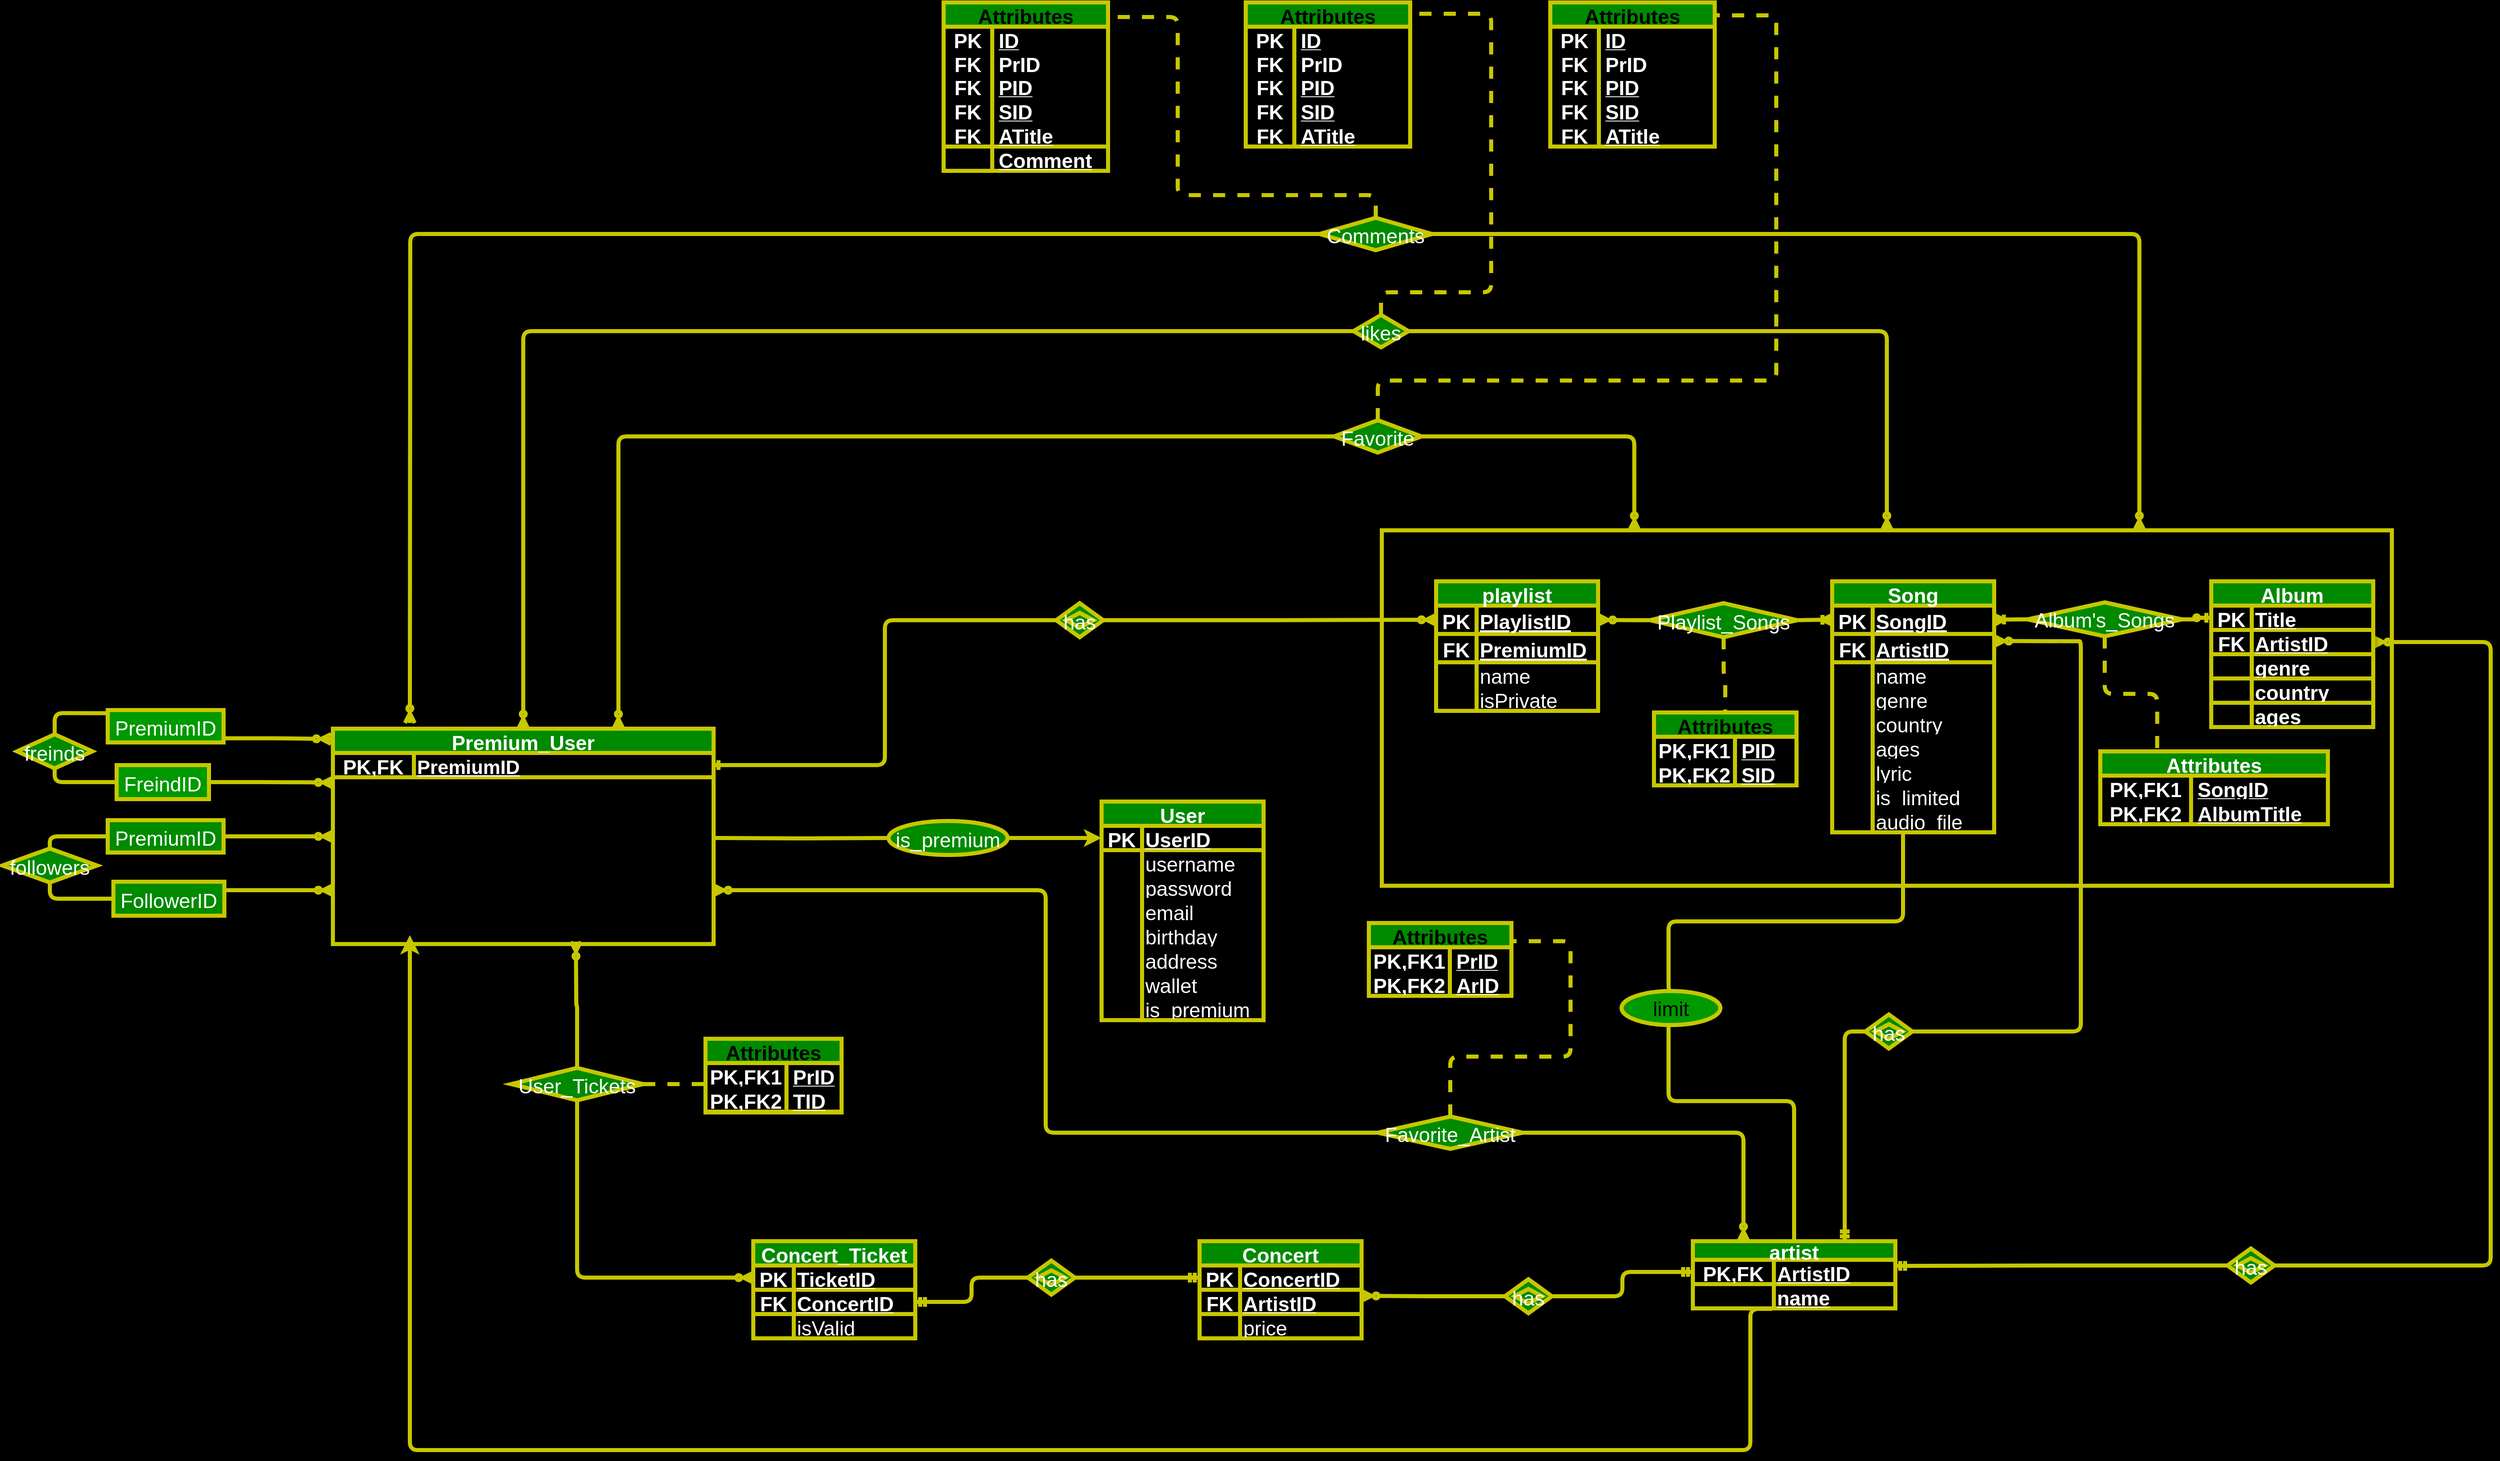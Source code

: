 <mxfile>
    <diagram name="Page-1" id="U3XyFL_ZbY4wMuc_LF6b">
        <mxGraphModel dx="3652" dy="3052" grid="0" gridSize="10" guides="0" tooltips="1" connect="1" arrows="1" fold="1" page="0" pageScale="1" pageWidth="827" pageHeight="583" background="#000000" math="0" shadow="0">
            <root>
                <mxCell id="0"/>
                <mxCell id="1" parent="0"/>
                <mxCell id="259" value="Entity" style="whiteSpace=wrap;html=1;align=center;rounded=0;labelBackgroundColor=none;labelBorderColor=none;comic=0;strokeWidth=5;fontFamily=Helvetica;fontSize=25;startSize=30;fillColor=none;fontStyle=1;strokeColor=#C7C700;fontColor=none;noLabel=1;perimeterSpacing=0;swimlaneLine=1;swimlaneFillColor=#000000;movable=0;resizable=0;rotatable=0;deletable=0;editable=0;connectable=0;spacingTop=0;spacingLeft=2;spacingRight=2;" parent="1" vertex="1">
                    <mxGeometry x="888" y="202" width="1247" height="439" as="geometry"/>
                </mxCell>
                <mxCell id="fZQeGDUFqkQw0Y8u2uUr-1" value="User" style="shape=table;startSize=30;container=1;collapsible=1;childLayout=tableLayout;fixedRows=1;rowLines=0;fontStyle=1;align=center;resizeLast=1;labelBackgroundColor=none;fillColor=#008a00;strokeColor=#C7C700;fontColor=#ffffff;rounded=0;strokeWidth=5;swimlaneLine=1;fixDash=0;snapToPoint=0;comic=0;enumerate=0;backgroundOutline=0;fontSize=25;labelBorderColor=none;perimeterSpacing=0;swimlaneFillColor=#000000;movable=0;resizable=0;rotatable=0;deletable=0;editable=0;connectable=0;spacingTop=0;spacingLeft=2;spacingRight=2;" parent="1" vertex="1">
                    <mxGeometry x="542" y="537" width="200" height="270" as="geometry">
                        <mxRectangle x="1050" y="610" width="70" height="30" as="alternateBounds"/>
                    </mxGeometry>
                </mxCell>
                <mxCell id="fZQeGDUFqkQw0Y8u2uUr-2" value="" style="shape=tableRow;horizontal=0;startSize=0;swimlaneHead=0;swimlaneBody=0;fillColor=none;collapsible=0;dropTarget=0;points=[[0,0.5],[1,0.5]];portConstraint=eastwest;top=0;left=0;right=0;bottom=1;labelBackgroundColor=none;strokeColor=#C7C700;fontColor=#FFFFFF;rounded=0;strokeWidth=5;swimlaneLine=1;fixDash=0;snapToPoint=0;comic=0;enumerate=0;backgroundOutline=0;fontSize=25;labelBorderColor=none;perimeterSpacing=0;swimlaneFillColor=#000000;movable=0;resizable=0;rotatable=0;deletable=0;editable=0;connectable=0;spacingTop=0;spacingLeft=2;spacingRight=2;" parent="fZQeGDUFqkQw0Y8u2uUr-1" vertex="1">
                    <mxGeometry y="30" width="200" height="30" as="geometry"/>
                </mxCell>
                <mxCell id="fZQeGDUFqkQw0Y8u2uUr-3" value="PK" style="shape=partialRectangle;connectable=0;fillColor=none;top=0;left=0;bottom=0;right=0;fontStyle=1;overflow=hidden;labelBackgroundColor=none;strokeColor=#C7C700;fontColor=#FFFFFF;rounded=0;strokeWidth=5;swimlaneLine=1;fixDash=0;snapToPoint=0;comic=0;enumerate=0;backgroundOutline=0;fontSize=25;labelBorderColor=none;perimeterSpacing=0;swimlaneFillColor=#000000;movable=0;resizable=0;rotatable=0;deletable=0;editable=0;spacingTop=0;spacingLeft=2;spacingRight=2;" parent="fZQeGDUFqkQw0Y8u2uUr-2" vertex="1">
                    <mxGeometry width="50" height="30" as="geometry">
                        <mxRectangle width="50" height="30" as="alternateBounds"/>
                    </mxGeometry>
                </mxCell>
                <mxCell id="fZQeGDUFqkQw0Y8u2uUr-4" value="UserID" style="shape=partialRectangle;connectable=0;fillColor=none;top=0;left=0;bottom=0;right=0;align=left;spacingLeft=2;fontStyle=5;overflow=hidden;labelBackgroundColor=none;strokeColor=#C7C700;fontColor=#FFFFFF;rounded=0;strokeWidth=5;swimlaneLine=1;fixDash=0;snapToPoint=0;comic=0;enumerate=0;backgroundOutline=0;fontSize=25;labelBorderColor=none;perimeterSpacing=0;swimlaneFillColor=#000000;movable=0;resizable=0;rotatable=0;deletable=0;editable=0;spacingTop=0;spacingRight=2;" parent="fZQeGDUFqkQw0Y8u2uUr-2" vertex="1">
                    <mxGeometry x="50" width="150" height="30" as="geometry">
                        <mxRectangle width="150" height="30" as="alternateBounds"/>
                    </mxGeometry>
                </mxCell>
                <mxCell id="fZQeGDUFqkQw0Y8u2uUr-5" value="" style="shape=tableRow;horizontal=0;startSize=0;swimlaneHead=0;swimlaneBody=0;fillColor=none;collapsible=0;dropTarget=0;points=[[0,0.5],[1,0.5]];portConstraint=eastwest;top=0;left=0;right=0;bottom=0;labelBackgroundColor=none;strokeColor=#C7C700;fontColor=#FFFFFF;rounded=0;strokeWidth=5;swimlaneLine=1;fixDash=0;snapToPoint=0;comic=0;enumerate=0;backgroundOutline=0;fontSize=25;labelBorderColor=none;perimeterSpacing=0;swimlaneFillColor=#000000;movable=0;resizable=0;rotatable=0;deletable=0;editable=0;connectable=0;spacingTop=0;spacingLeft=2;spacingRight=2;" parent="fZQeGDUFqkQw0Y8u2uUr-1" vertex="1">
                    <mxGeometry y="60" width="200" height="30" as="geometry"/>
                </mxCell>
                <mxCell id="fZQeGDUFqkQw0Y8u2uUr-6" value="" style="shape=partialRectangle;connectable=0;fillColor=none;top=0;left=0;bottom=0;right=0;editable=0;overflow=hidden;labelBackgroundColor=none;strokeColor=#C7C700;fontColor=#FFFFFF;rounded=0;strokeWidth=5;swimlaneLine=1;fixDash=0;snapToPoint=0;comic=0;enumerate=0;backgroundOutline=0;fontSize=25;labelBorderColor=none;perimeterSpacing=0;swimlaneFillColor=#000000;movable=0;resizable=0;rotatable=0;deletable=0;spacingTop=0;spacingLeft=2;spacingRight=2;" parent="fZQeGDUFqkQw0Y8u2uUr-5" vertex="1">
                    <mxGeometry width="50" height="30" as="geometry">
                        <mxRectangle width="50" height="30" as="alternateBounds"/>
                    </mxGeometry>
                </mxCell>
                <mxCell id="fZQeGDUFqkQw0Y8u2uUr-7" value="username" style="shape=partialRectangle;connectable=0;fillColor=none;top=0;left=0;bottom=0;right=0;align=left;spacingLeft=2;overflow=hidden;labelBackgroundColor=none;strokeColor=#C7C700;fontColor=#FFFFFF;rounded=0;strokeWidth=5;swimlaneLine=1;fixDash=0;snapToPoint=0;comic=0;enumerate=0;backgroundOutline=0;fontSize=25;labelBorderColor=none;perimeterSpacing=0;swimlaneFillColor=#000000;movable=0;resizable=0;rotatable=0;deletable=0;editable=0;spacingTop=0;spacingRight=2;" parent="fZQeGDUFqkQw0Y8u2uUr-5" vertex="1">
                    <mxGeometry x="50" width="150" height="30" as="geometry">
                        <mxRectangle width="150" height="30" as="alternateBounds"/>
                    </mxGeometry>
                </mxCell>
                <mxCell id="fZQeGDUFqkQw0Y8u2uUr-8" value="" style="shape=tableRow;horizontal=0;startSize=0;swimlaneHead=0;swimlaneBody=0;fillColor=none;collapsible=0;dropTarget=0;points=[[0,0.5],[1,0.5]];portConstraint=eastwest;top=0;left=0;right=0;bottom=0;labelBackgroundColor=none;strokeColor=#C7C700;fontColor=#FFFFFF;rounded=0;strokeWidth=5;swimlaneLine=1;fixDash=0;snapToPoint=0;comic=0;enumerate=0;backgroundOutline=0;fontSize=25;labelBorderColor=none;perimeterSpacing=0;swimlaneFillColor=#000000;movable=0;resizable=0;rotatable=0;deletable=0;editable=0;connectable=0;spacingTop=0;spacingLeft=2;spacingRight=2;" parent="fZQeGDUFqkQw0Y8u2uUr-1" vertex="1">
                    <mxGeometry y="90" width="200" height="30" as="geometry"/>
                </mxCell>
                <mxCell id="fZQeGDUFqkQw0Y8u2uUr-9" value="" style="shape=partialRectangle;connectable=0;fillColor=none;top=0;left=0;bottom=0;right=0;editable=0;overflow=hidden;labelBackgroundColor=none;strokeColor=#C7C700;fontColor=#FFFFFF;rounded=0;strokeWidth=5;swimlaneLine=1;fixDash=0;snapToPoint=0;comic=0;enumerate=0;backgroundOutline=0;fontSize=25;labelBorderColor=none;perimeterSpacing=0;swimlaneFillColor=#000000;movable=0;resizable=0;rotatable=0;deletable=0;spacingTop=0;spacingLeft=2;spacingRight=2;" parent="fZQeGDUFqkQw0Y8u2uUr-8" vertex="1">
                    <mxGeometry width="50" height="30" as="geometry">
                        <mxRectangle width="50" height="30" as="alternateBounds"/>
                    </mxGeometry>
                </mxCell>
                <mxCell id="fZQeGDUFqkQw0Y8u2uUr-10" value="password" style="shape=partialRectangle;connectable=0;fillColor=none;top=0;left=0;bottom=0;right=0;align=left;spacingLeft=2;overflow=hidden;labelBackgroundColor=none;strokeColor=#C7C700;fontColor=#FFFFFF;rounded=0;strokeWidth=5;swimlaneLine=1;fixDash=0;snapToPoint=0;comic=0;enumerate=0;backgroundOutline=0;fontSize=25;labelBorderColor=none;perimeterSpacing=0;swimlaneFillColor=#000000;movable=0;resizable=0;rotatable=0;deletable=0;editable=0;spacingTop=0;spacingRight=2;" parent="fZQeGDUFqkQw0Y8u2uUr-8" vertex="1">
                    <mxGeometry x="50" width="150" height="30" as="geometry">
                        <mxRectangle width="150" height="30" as="alternateBounds"/>
                    </mxGeometry>
                </mxCell>
                <mxCell id="fZQeGDUFqkQw0Y8u2uUr-11" value="" style="shape=tableRow;horizontal=0;startSize=0;swimlaneHead=0;swimlaneBody=0;fillColor=none;collapsible=0;dropTarget=0;points=[[0,0.5],[1,0.5]];portConstraint=eastwest;top=0;left=0;right=0;bottom=0;labelBackgroundColor=none;strokeColor=#C7C700;fontColor=#FFFFFF;rounded=0;strokeWidth=5;swimlaneLine=1;fixDash=0;snapToPoint=0;comic=0;enumerate=0;backgroundOutline=0;fontSize=25;labelBorderColor=none;perimeterSpacing=0;swimlaneFillColor=#000000;movable=0;resizable=0;rotatable=0;deletable=0;editable=0;connectable=0;spacingTop=0;spacingLeft=2;spacingRight=2;" parent="fZQeGDUFqkQw0Y8u2uUr-1" vertex="1">
                    <mxGeometry y="120" width="200" height="30" as="geometry"/>
                </mxCell>
                <mxCell id="fZQeGDUFqkQw0Y8u2uUr-12" value="" style="shape=partialRectangle;connectable=0;fillColor=none;top=0;left=0;bottom=0;right=0;editable=0;overflow=hidden;labelBackgroundColor=none;strokeColor=#C7C700;fontColor=#FFFFFF;rounded=0;strokeWidth=5;swimlaneLine=1;fixDash=0;snapToPoint=0;comic=0;enumerate=0;backgroundOutline=0;fontSize=25;labelBorderColor=none;perimeterSpacing=0;swimlaneFillColor=#000000;movable=0;resizable=0;rotatable=0;deletable=0;spacingTop=0;spacingLeft=2;spacingRight=2;" parent="fZQeGDUFqkQw0Y8u2uUr-11" vertex="1">
                    <mxGeometry width="50" height="30" as="geometry">
                        <mxRectangle width="50" height="30" as="alternateBounds"/>
                    </mxGeometry>
                </mxCell>
                <mxCell id="fZQeGDUFqkQw0Y8u2uUr-13" value="email" style="shape=partialRectangle;connectable=0;fillColor=none;top=0;left=0;bottom=0;right=0;align=left;spacingLeft=2;overflow=hidden;labelBackgroundColor=none;strokeColor=#C7C700;fontColor=#FFFFFF;rounded=0;strokeWidth=5;swimlaneLine=1;fixDash=0;snapToPoint=0;comic=0;enumerate=0;backgroundOutline=0;fontSize=25;labelBorderColor=none;perimeterSpacing=0;swimlaneFillColor=#000000;movable=0;resizable=0;rotatable=0;deletable=0;editable=0;spacingTop=0;spacingRight=2;" parent="fZQeGDUFqkQw0Y8u2uUr-11" vertex="1">
                    <mxGeometry x="50" width="150" height="30" as="geometry">
                        <mxRectangle width="150" height="30" as="alternateBounds"/>
                    </mxGeometry>
                </mxCell>
                <mxCell id="fZQeGDUFqkQw0Y8u2uUr-14" value="" style="shape=tableRow;horizontal=0;startSize=0;swimlaneHead=0;swimlaneBody=0;fillColor=none;collapsible=0;dropTarget=0;points=[[0,0.5],[1,0.5]];portConstraint=eastwest;top=0;left=0;right=0;bottom=0;labelBackgroundColor=none;strokeColor=#C7C700;fontColor=#FFFFFF;rounded=0;strokeWidth=5;swimlaneLine=1;fixDash=0;snapToPoint=0;comic=0;enumerate=0;backgroundOutline=0;fontSize=25;labelBorderColor=none;perimeterSpacing=0;swimlaneFillColor=#000000;movable=0;resizable=0;rotatable=0;deletable=0;editable=0;connectable=0;spacingTop=0;spacingLeft=2;spacingRight=2;" parent="fZQeGDUFqkQw0Y8u2uUr-1" vertex="1">
                    <mxGeometry y="150" width="200" height="30" as="geometry"/>
                </mxCell>
                <mxCell id="fZQeGDUFqkQw0Y8u2uUr-15" value="" style="shape=partialRectangle;connectable=0;fillColor=none;top=0;left=0;bottom=0;right=0;editable=0;overflow=hidden;labelBackgroundColor=none;strokeColor=#C7C700;fontColor=#FFFFFF;rounded=0;strokeWidth=5;swimlaneLine=1;fixDash=0;snapToPoint=0;comic=0;enumerate=0;backgroundOutline=0;fontSize=25;labelBorderColor=none;perimeterSpacing=0;swimlaneFillColor=#000000;movable=0;resizable=0;rotatable=0;deletable=0;spacingTop=0;spacingLeft=2;spacingRight=2;" parent="fZQeGDUFqkQw0Y8u2uUr-14" vertex="1">
                    <mxGeometry width="50" height="30" as="geometry">
                        <mxRectangle width="50" height="30" as="alternateBounds"/>
                    </mxGeometry>
                </mxCell>
                <mxCell id="fZQeGDUFqkQw0Y8u2uUr-16" value="birthday" style="shape=partialRectangle;connectable=0;fillColor=none;top=0;left=0;bottom=0;right=0;align=left;spacingLeft=2;overflow=hidden;labelBackgroundColor=none;strokeColor=#C7C700;fontColor=#FFFFFF;rounded=0;strokeWidth=5;swimlaneLine=1;fixDash=0;snapToPoint=0;comic=0;enumerate=0;backgroundOutline=0;fontSize=25;labelBorderColor=none;perimeterSpacing=0;swimlaneFillColor=#000000;movable=0;resizable=0;rotatable=0;deletable=0;editable=0;spacingTop=0;spacingRight=2;" parent="fZQeGDUFqkQw0Y8u2uUr-14" vertex="1">
                    <mxGeometry x="50" width="150" height="30" as="geometry">
                        <mxRectangle width="150" height="30" as="alternateBounds"/>
                    </mxGeometry>
                </mxCell>
                <mxCell id="fZQeGDUFqkQw0Y8u2uUr-17" value="" style="shape=tableRow;horizontal=0;startSize=0;swimlaneHead=0;swimlaneBody=0;fillColor=none;collapsible=0;dropTarget=0;points=[[0,0.5],[1,0.5]];portConstraint=eastwest;top=0;left=0;right=0;bottom=0;labelBackgroundColor=none;strokeColor=#C7C700;fontColor=#FFFFFF;rounded=0;strokeWidth=5;swimlaneLine=1;fixDash=0;snapToPoint=0;comic=0;enumerate=0;backgroundOutline=0;fontSize=25;labelBorderColor=none;perimeterSpacing=0;swimlaneFillColor=#000000;movable=0;resizable=0;rotatable=0;deletable=0;editable=0;connectable=0;spacingTop=0;spacingLeft=2;spacingRight=2;" parent="fZQeGDUFqkQw0Y8u2uUr-1" vertex="1">
                    <mxGeometry y="180" width="200" height="30" as="geometry"/>
                </mxCell>
                <mxCell id="fZQeGDUFqkQw0Y8u2uUr-18" value="" style="shape=partialRectangle;connectable=0;fillColor=none;top=0;left=0;bottom=0;right=0;editable=0;overflow=hidden;labelBackgroundColor=none;strokeColor=#C7C700;fontColor=#FFFFFF;rounded=0;strokeWidth=5;swimlaneLine=1;fixDash=0;snapToPoint=0;comic=0;enumerate=0;backgroundOutline=0;fontSize=25;labelBorderColor=none;perimeterSpacing=0;swimlaneFillColor=#000000;movable=0;resizable=0;rotatable=0;deletable=0;spacingTop=0;spacingLeft=2;spacingRight=2;" parent="fZQeGDUFqkQw0Y8u2uUr-17" vertex="1">
                    <mxGeometry width="50" height="30" as="geometry">
                        <mxRectangle width="50" height="30" as="alternateBounds"/>
                    </mxGeometry>
                </mxCell>
                <mxCell id="fZQeGDUFqkQw0Y8u2uUr-19" value="address" style="shape=partialRectangle;connectable=0;fillColor=none;top=0;left=0;bottom=0;right=0;align=left;spacingLeft=2;overflow=hidden;labelBackgroundColor=none;strokeColor=#C7C700;fontColor=#FFFFFF;rounded=0;strokeWidth=5;swimlaneLine=1;fixDash=0;snapToPoint=0;comic=0;enumerate=0;backgroundOutline=0;fontSize=25;labelBorderColor=none;perimeterSpacing=0;swimlaneFillColor=#000000;movable=0;resizable=0;rotatable=0;deletable=0;editable=0;spacingTop=0;spacingRight=2;" parent="fZQeGDUFqkQw0Y8u2uUr-17" vertex="1">
                    <mxGeometry x="50" width="150" height="30" as="geometry">
                        <mxRectangle width="150" height="30" as="alternateBounds"/>
                    </mxGeometry>
                </mxCell>
                <mxCell id="OFqDbIYOe_2my_a9MHT3-129" value="" style="shape=tableRow;horizontal=0;startSize=0;swimlaneHead=0;swimlaneBody=0;fillColor=none;collapsible=0;dropTarget=0;points=[[0,0.5],[1,0.5]];portConstraint=eastwest;top=0;left=0;right=0;bottom=0;labelBackgroundColor=none;strokeColor=#C7C700;fontColor=#FFFFFF;rounded=0;strokeWidth=5;swimlaneLine=1;fixDash=0;snapToPoint=0;comic=0;enumerate=0;backgroundOutline=0;fontSize=25;labelBorderColor=none;perimeterSpacing=0;swimlaneFillColor=#000000;movable=0;resizable=0;rotatable=0;deletable=0;editable=0;connectable=0;spacingTop=0;spacingLeft=2;spacingRight=2;" parent="fZQeGDUFqkQw0Y8u2uUr-1" vertex="1">
                    <mxGeometry y="210" width="200" height="30" as="geometry"/>
                </mxCell>
                <mxCell id="OFqDbIYOe_2my_a9MHT3-130" value="" style="shape=partialRectangle;connectable=0;fillColor=none;top=0;left=0;bottom=0;right=0;editable=0;overflow=hidden;labelBackgroundColor=none;strokeColor=#C7C700;fontColor=#FFFFFF;rounded=0;strokeWidth=5;swimlaneLine=1;fixDash=0;snapToPoint=0;comic=0;enumerate=0;backgroundOutline=0;fontSize=25;labelBorderColor=none;perimeterSpacing=0;swimlaneFillColor=#000000;movable=0;resizable=0;rotatable=0;deletable=0;spacingTop=0;spacingLeft=2;spacingRight=2;" parent="OFqDbIYOe_2my_a9MHT3-129" vertex="1">
                    <mxGeometry width="50" height="30" as="geometry">
                        <mxRectangle width="50" height="30" as="alternateBounds"/>
                    </mxGeometry>
                </mxCell>
                <mxCell id="OFqDbIYOe_2my_a9MHT3-131" value="wallet" style="shape=partialRectangle;connectable=0;fillColor=none;top=0;left=0;bottom=0;right=0;align=left;spacingLeft=2;overflow=hidden;labelBackgroundColor=none;strokeColor=#C7C700;fontColor=#FFFFFF;rounded=0;strokeWidth=5;swimlaneLine=1;fixDash=0;snapToPoint=0;comic=0;enumerate=0;backgroundOutline=0;fontSize=25;labelBorderColor=none;perimeterSpacing=0;swimlaneFillColor=#000000;movable=0;resizable=0;rotatable=0;deletable=0;editable=0;spacingTop=0;spacingRight=2;" parent="OFqDbIYOe_2my_a9MHT3-129" vertex="1">
                    <mxGeometry x="50" width="150" height="30" as="geometry">
                        <mxRectangle width="150" height="30" as="alternateBounds"/>
                    </mxGeometry>
                </mxCell>
                <mxCell id="407" style="shape=tableRow;horizontal=0;startSize=0;swimlaneHead=0;swimlaneBody=0;fillColor=none;collapsible=0;dropTarget=0;points=[[0,0.5],[1,0.5]];portConstraint=eastwest;top=0;left=0;right=0;bottom=0;labelBackgroundColor=none;strokeColor=#C7C700;fontColor=#FFFFFF;rounded=0;strokeWidth=5;swimlaneLine=1;fixDash=0;snapToPoint=0;comic=0;enumerate=0;backgroundOutline=0;fontSize=25;labelBorderColor=none;perimeterSpacing=0;swimlaneFillColor=#000000;movable=0;resizable=0;rotatable=0;deletable=0;editable=0;connectable=0;spacingTop=0;spacingLeft=2;spacingRight=2;" parent="fZQeGDUFqkQw0Y8u2uUr-1" vertex="1">
                    <mxGeometry y="240" width="200" height="30" as="geometry"/>
                </mxCell>
                <mxCell id="408" style="shape=partialRectangle;connectable=0;fillColor=none;top=0;left=0;bottom=0;right=0;editable=0;overflow=hidden;labelBackgroundColor=none;strokeColor=#C7C700;fontColor=#FFFFFF;rounded=0;strokeWidth=5;swimlaneLine=1;fixDash=0;snapToPoint=0;comic=0;enumerate=0;backgroundOutline=0;fontSize=25;labelBorderColor=none;perimeterSpacing=0;swimlaneFillColor=#000000;movable=0;resizable=0;rotatable=0;deletable=0;spacingTop=0;spacingLeft=2;spacingRight=2;" parent="407" vertex="1">
                    <mxGeometry width="50" height="30" as="geometry">
                        <mxRectangle width="50" height="30" as="alternateBounds"/>
                    </mxGeometry>
                </mxCell>
                <mxCell id="409" value="is_premium" style="shape=partialRectangle;connectable=0;fillColor=none;top=0;left=0;bottom=0;right=0;align=left;spacingLeft=2;overflow=hidden;labelBackgroundColor=none;strokeColor=#C7C700;fontColor=#FFFFFF;rounded=0;strokeWidth=5;swimlaneLine=1;fixDash=0;snapToPoint=0;comic=0;enumerate=0;backgroundOutline=0;fontSize=25;labelBorderColor=none;perimeterSpacing=0;swimlaneFillColor=#000000;movable=0;resizable=0;rotatable=0;deletable=0;editable=0;spacingTop=0;spacingRight=2;" parent="407" vertex="1">
                    <mxGeometry x="50" width="150" height="30" as="geometry">
                        <mxRectangle width="150" height="30" as="alternateBounds"/>
                    </mxGeometry>
                </mxCell>
                <mxCell id="OFqDbIYOe_2my_a9MHT3-4" value="freinds" style="rhombus;labelBackgroundColor=none;fillColor=#008a00;strokeColor=#C7C700;fontColor=#ffffff;rounded=0;strokeWidth=5;swimlaneLine=1;fixDash=0;snapToPoint=0;comic=0;enumerate=0;backgroundOutline=0;fontSize=25;labelBorderColor=none;direction=north;perimeterSpacing=0;swimlaneFillColor=#000000;movable=0;resizable=0;rotatable=0;deletable=0;editable=0;connectable=0;spacingTop=0;spacingLeft=2;spacingRight=2;" parent="1" vertex="1">
                    <mxGeometry x="-797" y="454" width="93" height="42" as="geometry"/>
                </mxCell>
                <mxCell id="OFqDbIYOe_2my_a9MHT3-5" value="" style="endArrow=ERzeroToMany;labelBackgroundColor=none;strokeColor=#C7C700;fontColor=#FFFFFF;edgeStyle=orthogonalEdgeStyle;endFill=0;entryX=0;entryY=0.25;entryDx=0;entryDy=0;strokeWidth=5;swimlaneLine=1;fixDash=0;snapToPoint=0;comic=0;enumerate=0;backgroundOutline=0;fontSize=25;labelBorderColor=none;startArrow=none;rounded=1;movable=0;resizable=0;rotatable=0;deletable=0;editable=0;connectable=0;spacingTop=0;spacingLeft=2;spacingRight=2;exitX=1;exitY=0.5;exitDx=0;exitDy=0;" parent="1" source="OFqDbIYOe_2my_a9MHT3-10" target="286" edge="1">
                    <mxGeometry width="50" height="50" relative="1" as="geometry">
                        <mxPoint x="-535" y="495" as="sourcePoint"/>
                        <mxPoint x="-407" y="489" as="targetPoint"/>
                    </mxGeometry>
                </mxCell>
                <mxCell id="OFqDbIYOe_2my_a9MHT3-8" value="" style="endArrow=ERzeroToMany;labelBackgroundColor=none;strokeColor=#C7C700;fontColor=#FFFFFF;edgeStyle=orthogonalEdgeStyle;endFill=0;exitX=0.995;exitY=0.873;exitDx=0;exitDy=0;entryX=-0.005;entryY=0.048;entryDx=0;entryDy=0;strokeWidth=5;swimlaneLine=1;fixDash=0;snapToPoint=0;comic=0;enumerate=0;backgroundOutline=0;fontSize=25;labelBorderColor=none;startArrow=none;rounded=1;movable=0;resizable=0;rotatable=0;deletable=0;editable=0;connectable=0;spacingTop=0;spacingLeft=2;spacingRight=2;exitPerimeter=0;entryPerimeter=0;" parent="1" source="OFqDbIYOe_2my_a9MHT3-7" target="286" edge="1">
                    <mxGeometry width="50" height="50" relative="1" as="geometry">
                        <mxPoint x="-297" y="879" as="sourcePoint"/>
                        <mxPoint x="-481.322" y="453.432" as="targetPoint"/>
                    </mxGeometry>
                </mxCell>
                <mxCell id="OFqDbIYOe_2my_a9MHT3-11" value="followers" style="rhombus;labelBackgroundColor=none;fillColor=#008a00;strokeColor=#C7C700;fontColor=#ffffff;rounded=0;strokeWidth=5;swimlaneLine=1;fixDash=0;snapToPoint=0;comic=0;enumerate=0;backgroundOutline=0;fontSize=25;labelBorderColor=none;direction=south;perimeterSpacing=0;swimlaneFillColor=#000000;movable=0;resizable=0;rotatable=0;deletable=0;editable=0;connectable=0;spacingTop=0;spacingLeft=2;spacingRight=2;" parent="1" vertex="1">
                    <mxGeometry x="-815" y="595" width="117" height="42" as="geometry"/>
                </mxCell>
                <mxCell id="OFqDbIYOe_2my_a9MHT3-14" value="" style="endArrow=ERzeroToMany;labelBackgroundColor=none;strokeColor=#C7C700;fontColor=#FFFFFF;edgeStyle=orthogonalEdgeStyle;endFill=0;exitX=1;exitY=0.25;exitDx=0;exitDy=0;strokeWidth=5;swimlaneLine=1;fixDash=0;snapToPoint=0;comic=0;enumerate=0;backgroundOutline=0;fontSize=25;labelBorderColor=none;entryX=0;entryY=0.75;entryDx=0;entryDy=0;startArrow=none;rounded=1;movable=0;resizable=0;rotatable=0;deletable=0;editable=0;connectable=0;spacingTop=0;spacingLeft=2;spacingRight=2;" parent="1" source="OFqDbIYOe_2my_a9MHT3-18" target="286" edge="1">
                    <mxGeometry width="50" height="50" relative="1" as="geometry">
                        <mxPoint x="440.2" y="580.4" as="sourcePoint"/>
                        <mxPoint x="-482" y="660.75" as="targetPoint"/>
                    </mxGeometry>
                </mxCell>
                <mxCell id="OFqDbIYOe_2my_a9MHT3-17" value="" style="endArrow=ERzeroToMany;labelBackgroundColor=none;strokeColor=#C7C700;fontColor=#FFFFFF;edgeStyle=orthogonalEdgeStyle;endFill=0;entryX=0;entryY=0.5;entryDx=0;entryDy=0;exitX=1;exitY=0.5;exitDx=0;exitDy=0;strokeWidth=5;swimlaneLine=1;fixDash=0;snapToPoint=0;comic=0;enumerate=0;backgroundOutline=0;fontSize=25;labelBorderColor=none;startArrow=none;rounded=1;movable=0;resizable=0;rotatable=0;deletable=0;editable=0;connectable=0;spacingTop=0;spacingLeft=2;spacingRight=2;" parent="1" source="OFqDbIYOe_2my_a9MHT3-15" target="286" edge="1">
                    <mxGeometry width="50" height="50" relative="1" as="geometry">
                        <mxPoint x="78" y="985" as="sourcePoint"/>
                        <mxPoint x="-482" y="581.5" as="targetPoint"/>
                    </mxGeometry>
                </mxCell>
                <mxCell id="66" value="" style="edgeStyle=orthogonalEdgeStyle;shape=connector;exitX=0.75;exitY=0;exitDx=0;exitDy=0;labelBackgroundColor=none;strokeColor=#C7C700;fontFamily=Helvetica;fontSize=25;fontColor=#FFFFFF;endArrow=none;endFill=0;fillColor=#A8DADC;entryX=0;entryY=0.5;entryDx=0;entryDy=0;startArrow=ERmandOne;startFill=0;strokeWidth=5;swimlaneLine=1;fixDash=0;snapToPoint=0;comic=0;enumerate=0;backgroundOutline=0;labelBorderColor=none;entryPerimeter=0;rounded=1;movable=0;resizable=0;rotatable=0;deletable=0;editable=0;connectable=0;spacingTop=0;spacingLeft=2;spacingRight=2;" parent="1" source="OFqDbIYOe_2my_a9MHT3-49" target="64" edge="1">
                    <mxGeometry relative="1" as="geometry">
                        <mxPoint x="1346.0" y="772.0" as="targetPoint"/>
                    </mxGeometry>
                </mxCell>
                <mxCell id="405" style="edgeStyle=orthogonalEdgeStyle;shape=connector;rounded=1;comic=0;html=1;exitX=0.5;exitY=0;exitDx=0;exitDy=0;entryX=0.5;entryY=1;entryDx=0;entryDy=0;labelBackgroundColor=none;labelBorderColor=none;strokeColor=#C7C700;strokeWidth=5;fontFamily=Helvetica;fontSize=25;fontColor=default;endArrow=none;endFill=0;startSize=30;targetPerimeterSpacing=0;fillColor=#A8DADC;movable=0;resizable=0;rotatable=0;deletable=0;editable=0;connectable=0;" parent="1" source="OFqDbIYOe_2my_a9MHT3-49" target="404" edge="1">
                    <mxGeometry relative="1" as="geometry">
                        <Array as="points">
                            <mxPoint x="1397" y="907"/>
                            <mxPoint x="1242" y="907"/>
                            <mxPoint x="1242" y="788"/>
                        </Array>
                    </mxGeometry>
                </mxCell>
                <mxCell id="OFqDbIYOe_2my_a9MHT3-49" value="artist" style="shape=table;startSize=23;container=1;collapsible=1;childLayout=tableLayout;fixedRows=1;rowLines=0;fontStyle=1;align=center;resizeLast=1;strokeColor=#C7C700;fontColor=#ffffff;fillColor=#008a00;labelBackgroundColor=none;rounded=0;strokeWidth=5;swimlaneLine=1;fixDash=0;snapToPoint=0;comic=0;enumerate=0;backgroundOutline=0;fontSize=25;labelBorderColor=none;perimeterSpacing=0;swimlaneFillColor=#000000;movable=0;resizable=0;rotatable=0;deletable=0;editable=0;connectable=0;spacingTop=0;spacingLeft=2;spacingRight=2;" parent="1" vertex="1">
                    <mxGeometry x="1272" y="1080" width="250" height="83" as="geometry"/>
                </mxCell>
                <mxCell id="330" style="shape=tableRow;horizontal=0;startSize=0;swimlaneHead=0;swimlaneBody=0;fillColor=none;collapsible=0;dropTarget=0;points=[[0,0.5],[1,0.5]];portConstraint=eastwest;top=0;left=0;right=0;bottom=1;strokeColor=#C7C700;fontColor=#FFFFFF;labelBackgroundColor=none;rounded=0;strokeWidth=5;swimlaneLine=1;fixDash=0;snapToPoint=0;comic=0;enumerate=0;backgroundOutline=0;fontSize=25;labelBorderColor=none;perimeterSpacing=0;swimlaneFillColor=#000000;movable=0;resizable=0;rotatable=0;deletable=0;editable=0;connectable=0;spacingTop=0;spacingLeft=2;spacingRight=2;" parent="OFqDbIYOe_2my_a9MHT3-49" vertex="1">
                    <mxGeometry y="23" width="250" height="30" as="geometry"/>
                </mxCell>
                <mxCell id="331" value="PK,FK" style="shape=partialRectangle;connectable=0;fillColor=none;top=0;left=0;bottom=0;right=0;fontStyle=1;overflow=hidden;strokeColor=#C7C700;fontColor=#FFFFFF;labelBackgroundColor=none;rounded=0;strokeWidth=5;swimlaneLine=1;fixDash=0;snapToPoint=0;comic=0;enumerate=0;backgroundOutline=0;fontSize=25;labelBorderColor=none;perimeterSpacing=0;swimlaneFillColor=#000000;movable=0;resizable=0;rotatable=0;deletable=0;editable=0;spacingTop=0;spacingLeft=2;spacingRight=2;" parent="330" vertex="1">
                    <mxGeometry width="100" height="30" as="geometry">
                        <mxRectangle width="100" height="30" as="alternateBounds"/>
                    </mxGeometry>
                </mxCell>
                <mxCell id="332" value="ArtistID" style="shape=partialRectangle;connectable=0;fillColor=none;top=0;left=0;bottom=0;right=0;align=left;spacingLeft=2;fontStyle=5;overflow=hidden;strokeColor=#C7C700;fontColor=#FFFFFF;labelBackgroundColor=none;rounded=0;strokeWidth=5;swimlaneLine=1;fixDash=0;snapToPoint=0;comic=0;enumerate=0;backgroundOutline=0;fontSize=25;labelBorderColor=none;perimeterSpacing=0;swimlaneFillColor=#000000;movable=0;resizable=0;rotatable=0;deletable=0;editable=0;spacingTop=0;spacingRight=2;" parent="330" vertex="1">
                    <mxGeometry x="100" width="150" height="30" as="geometry">
                        <mxRectangle width="150" height="30" as="alternateBounds"/>
                    </mxGeometry>
                </mxCell>
                <mxCell id="OFqDbIYOe_2my_a9MHT3-50" value="" style="shape=tableRow;horizontal=0;startSize=0;swimlaneHead=0;swimlaneBody=0;fillColor=none;collapsible=0;dropTarget=0;points=[[0,0.5],[1,0.5]];portConstraint=eastwest;top=0;left=0;right=0;bottom=1;strokeColor=#C7C700;fontColor=#FFFFFF;labelBackgroundColor=none;rounded=0;strokeWidth=5;swimlaneLine=1;fixDash=0;snapToPoint=0;comic=0;enumerate=0;backgroundOutline=0;fontSize=25;labelBorderColor=none;perimeterSpacing=0;swimlaneFillColor=#000000;movable=0;resizable=0;rotatable=0;deletable=0;editable=0;connectable=0;spacingTop=0;spacingLeft=2;spacingRight=2;" parent="OFqDbIYOe_2my_a9MHT3-49" vertex="1">
                    <mxGeometry y="53" width="250" height="30" as="geometry"/>
                </mxCell>
                <mxCell id="OFqDbIYOe_2my_a9MHT3-51" value="" style="shape=partialRectangle;connectable=0;fillColor=none;top=0;left=0;bottom=0;right=0;fontStyle=1;overflow=hidden;strokeColor=#C7C700;fontColor=#FFFFFF;labelBackgroundColor=none;rounded=0;strokeWidth=5;swimlaneLine=1;fixDash=0;snapToPoint=0;comic=0;enumerate=0;backgroundOutline=0;fontSize=25;labelBorderColor=none;perimeterSpacing=0;swimlaneFillColor=#000000;movable=0;resizable=0;rotatable=0;deletable=0;editable=0;spacingTop=0;spacingLeft=2;spacingRight=2;" parent="OFqDbIYOe_2my_a9MHT3-50" vertex="1">
                    <mxGeometry width="100" height="30" as="geometry">
                        <mxRectangle width="100" height="30" as="alternateBounds"/>
                    </mxGeometry>
                </mxCell>
                <mxCell id="OFqDbIYOe_2my_a9MHT3-52" value="name" style="shape=partialRectangle;connectable=0;fillColor=none;top=0;left=0;bottom=0;right=0;align=left;spacingLeft=2;fontStyle=5;overflow=hidden;strokeColor=#C7C700;fontColor=#FFFFFF;labelBackgroundColor=none;rounded=0;strokeWidth=5;swimlaneLine=1;fixDash=0;snapToPoint=0;comic=0;enumerate=0;backgroundOutline=0;fontSize=25;labelBorderColor=none;perimeterSpacing=0;swimlaneFillColor=#000000;movable=0;resizable=0;rotatable=0;deletable=0;editable=0;spacingTop=0;spacingRight=2;" parent="OFqDbIYOe_2my_a9MHT3-50" vertex="1">
                    <mxGeometry x="100" width="150" height="30" as="geometry">
                        <mxRectangle width="150" height="30" as="alternateBounds"/>
                    </mxGeometry>
                </mxCell>
                <mxCell id="OFqDbIYOe_2my_a9MHT3-81" value="Concert" style="shape=table;startSize=30;container=1;collapsible=1;childLayout=tableLayout;fixedRows=1;rowLines=0;fontStyle=1;align=center;resizeLast=1;strokeColor=#C7C700;fontColor=#ffffff;fillColor=#008a00;labelBackgroundColor=none;rounded=0;perimeterSpacing=0;strokeWidth=5;swimlaneLine=1;fixDash=0;snapToPoint=0;comic=0;enumerate=0;backgroundOutline=0;fontSize=25;labelBorderColor=none;swimlaneFillColor=#000000;movable=0;resizable=0;rotatable=0;deletable=0;editable=0;connectable=0;spacingTop=0;spacingLeft=2;spacingRight=2;" parent="1" vertex="1">
                    <mxGeometry x="663" y="1080" width="200" height="120" as="geometry"/>
                </mxCell>
                <mxCell id="OFqDbIYOe_2my_a9MHT3-82" value="" style="shape=tableRow;horizontal=0;startSize=0;swimlaneHead=0;swimlaneBody=0;fillColor=none;collapsible=0;dropTarget=0;points=[[0,0.5],[1,0.5]];portConstraint=eastwest;top=0;left=0;right=0;bottom=1;strokeColor=#C7C700;fontColor=#FFFFFF;labelBackgroundColor=none;rounded=0;strokeWidth=5;swimlaneLine=1;fixDash=0;snapToPoint=0;comic=0;enumerate=0;backgroundOutline=0;fontSize=25;labelBorderColor=none;perimeterSpacing=0;swimlaneFillColor=#000000;movable=0;resizable=0;rotatable=0;deletable=0;editable=0;connectable=0;spacingTop=0;spacingLeft=2;spacingRight=2;" parent="OFqDbIYOe_2my_a9MHT3-81" vertex="1">
                    <mxGeometry y="30" width="200" height="30" as="geometry"/>
                </mxCell>
                <mxCell id="OFqDbIYOe_2my_a9MHT3-83" value="PK" style="shape=partialRectangle;connectable=0;fillColor=none;top=0;left=0;bottom=0;right=0;fontStyle=1;overflow=hidden;strokeColor=#C7C700;fontColor=#FFFFFF;labelBackgroundColor=none;rounded=0;strokeWidth=5;swimlaneLine=1;fixDash=0;snapToPoint=0;comic=0;enumerate=0;backgroundOutline=0;fontSize=25;labelBorderColor=none;perimeterSpacing=0;swimlaneFillColor=#000000;movable=0;resizable=0;rotatable=0;deletable=0;editable=0;spacingTop=0;spacingLeft=2;spacingRight=2;" parent="OFqDbIYOe_2my_a9MHT3-82" vertex="1">
                    <mxGeometry width="50" height="30" as="geometry">
                        <mxRectangle width="50" height="30" as="alternateBounds"/>
                    </mxGeometry>
                </mxCell>
                <mxCell id="OFqDbIYOe_2my_a9MHT3-84" value="ConcertID" style="shape=partialRectangle;connectable=0;fillColor=none;top=0;left=0;bottom=0;right=0;align=left;spacingLeft=2;fontStyle=5;overflow=hidden;strokeColor=#C7C700;fontColor=#FFFFFF;labelBackgroundColor=none;rounded=0;strokeWidth=5;swimlaneLine=1;fixDash=0;snapToPoint=0;comic=0;enumerate=0;backgroundOutline=0;fontSize=25;labelBorderColor=none;perimeterSpacing=0;swimlaneFillColor=#000000;movable=0;resizable=0;rotatable=0;deletable=0;editable=0;spacingTop=0;spacingRight=2;" parent="OFqDbIYOe_2my_a9MHT3-82" vertex="1">
                    <mxGeometry x="50" width="150" height="30" as="geometry">
                        <mxRectangle width="150" height="30" as="alternateBounds"/>
                    </mxGeometry>
                </mxCell>
                <mxCell id="347" style="shape=tableRow;horizontal=0;startSize=0;swimlaneHead=0;swimlaneBody=0;fillColor=none;collapsible=0;dropTarget=0;points=[[0,0.5],[1,0.5]];portConstraint=eastwest;top=0;left=0;right=0;bottom=1;strokeColor=#C7C700;fontColor=#FFFFFF;labelBackgroundColor=none;rounded=0;strokeWidth=5;swimlaneLine=1;fixDash=0;snapToPoint=0;comic=0;enumerate=0;backgroundOutline=0;fontSize=25;labelBorderColor=none;perimeterSpacing=0;swimlaneFillColor=#000000;movable=0;resizable=0;rotatable=0;deletable=0;editable=0;connectable=0;spacingTop=0;spacingLeft=2;spacingRight=2;" parent="OFqDbIYOe_2my_a9MHT3-81" vertex="1">
                    <mxGeometry y="60" width="200" height="30" as="geometry"/>
                </mxCell>
                <mxCell id="348" value="FK" style="shape=partialRectangle;connectable=0;fillColor=none;top=0;left=0;bottom=0;right=0;fontStyle=1;overflow=hidden;strokeColor=#C7C700;fontColor=#FFFFFF;labelBackgroundColor=none;rounded=0;strokeWidth=5;swimlaneLine=1;fixDash=0;snapToPoint=0;comic=0;enumerate=0;backgroundOutline=0;fontSize=25;labelBorderColor=none;perimeterSpacing=0;swimlaneFillColor=#000000;movable=0;resizable=0;rotatable=0;deletable=0;editable=0;spacingTop=0;spacingLeft=2;spacingRight=2;" parent="347" vertex="1">
                    <mxGeometry width="50" height="30" as="geometry">
                        <mxRectangle width="50" height="30" as="alternateBounds"/>
                    </mxGeometry>
                </mxCell>
                <mxCell id="349" value="ArtistID" style="shape=partialRectangle;connectable=0;fillColor=none;top=0;left=0;bottom=0;right=0;align=left;spacingLeft=2;fontStyle=5;overflow=hidden;strokeColor=#C7C700;fontColor=#FFFFFF;labelBackgroundColor=none;rounded=0;strokeWidth=5;swimlaneLine=1;fixDash=0;snapToPoint=0;comic=0;enumerate=0;backgroundOutline=0;fontSize=25;labelBorderColor=none;perimeterSpacing=0;swimlaneFillColor=#000000;movable=0;resizable=0;rotatable=0;deletable=0;editable=0;spacingTop=0;spacingRight=2;" parent="347" vertex="1">
                    <mxGeometry x="50" width="150" height="30" as="geometry">
                        <mxRectangle width="150" height="30" as="alternateBounds"/>
                    </mxGeometry>
                </mxCell>
                <mxCell id="OFqDbIYOe_2my_a9MHT3-88" value="" style="shape=tableRow;horizontal=0;startSize=0;swimlaneHead=0;swimlaneBody=0;fillColor=none;collapsible=0;dropTarget=0;points=[[0,0.5],[1,0.5]];portConstraint=eastwest;top=0;left=0;right=0;bottom=0;strokeColor=#C7C700;fontColor=#FFFFFF;labelBackgroundColor=none;rounded=0;strokeWidth=5;swimlaneLine=1;fixDash=0;snapToPoint=0;comic=0;enumerate=0;backgroundOutline=0;fontSize=25;labelBorderColor=none;perimeterSpacing=0;swimlaneFillColor=#000000;movable=0;resizable=0;rotatable=0;deletable=0;editable=0;connectable=0;spacingTop=0;spacingLeft=2;spacingRight=2;" parent="OFqDbIYOe_2my_a9MHT3-81" vertex="1">
                    <mxGeometry y="90" width="200" height="30" as="geometry"/>
                </mxCell>
                <mxCell id="OFqDbIYOe_2my_a9MHT3-89" value="" style="shape=partialRectangle;connectable=0;fillColor=none;top=0;left=0;bottom=0;right=0;editable=0;overflow=hidden;strokeColor=#C7C700;fontColor=#FFFFFF;labelBackgroundColor=none;rounded=0;strokeWidth=5;swimlaneLine=1;fixDash=0;snapToPoint=0;comic=0;enumerate=0;backgroundOutline=0;fontSize=25;labelBorderColor=none;perimeterSpacing=0;swimlaneFillColor=#000000;movable=0;resizable=0;rotatable=0;deletable=0;spacingTop=0;spacingLeft=2;spacingRight=2;" parent="OFqDbIYOe_2my_a9MHT3-88" vertex="1">
                    <mxGeometry width="50" height="30" as="geometry">
                        <mxRectangle width="50" height="30" as="alternateBounds"/>
                    </mxGeometry>
                </mxCell>
                <mxCell id="OFqDbIYOe_2my_a9MHT3-90" value="price" style="shape=partialRectangle;connectable=0;fillColor=none;top=0;left=0;bottom=0;right=0;align=left;spacingLeft=2;overflow=hidden;strokeColor=#C7C700;fontColor=#FFFFFF;labelBackgroundColor=none;rounded=0;strokeWidth=5;swimlaneLine=1;fixDash=0;snapToPoint=0;comic=0;enumerate=0;backgroundOutline=0;fontSize=25;labelBorderColor=none;perimeterSpacing=0;swimlaneFillColor=#000000;movable=0;resizable=0;rotatable=0;deletable=0;editable=0;spacingTop=0;spacingRight=2;" parent="OFqDbIYOe_2my_a9MHT3-88" vertex="1">
                    <mxGeometry x="50" width="150" height="30" as="geometry">
                        <mxRectangle width="150" height="30" as="alternateBounds"/>
                    </mxGeometry>
                </mxCell>
                <mxCell id="OFqDbIYOe_2my_a9MHT3-62" value="Song" style="shape=table;startSize=30;container=1;collapsible=1;childLayout=tableLayout;fixedRows=1;rowLines=0;fontStyle=1;align=center;resizeLast=1;strokeColor=#C7C700;fontColor=#ffffff;fillColor=#008a00;labelBackgroundColor=none;rounded=0;strokeWidth=5;swimlaneLine=1;fixDash=0;snapToPoint=0;comic=0;enumerate=0;backgroundOutline=0;fontSize=25;labelBorderColor=none;perimeterSpacing=0;swimlaneFillColor=#000000;movable=0;resizable=0;rotatable=0;deletable=0;editable=0;connectable=0;spacingTop=0;spacingLeft=2;spacingRight=2;" parent="1" vertex="1">
                    <mxGeometry x="1444" y="265" width="200" height="310" as="geometry"/>
                </mxCell>
                <mxCell id="OFqDbIYOe_2my_a9MHT3-63" value="" style="shape=tableRow;horizontal=0;startSize=0;swimlaneHead=0;swimlaneBody=0;fillColor=none;collapsible=0;dropTarget=0;points=[[0,0.5],[1,0.5]];portConstraint=eastwest;top=0;left=0;right=0;bottom=1;strokeColor=#C7C700;fontColor=#FFFFFF;labelBackgroundColor=none;rounded=0;strokeWidth=5;swimlaneLine=1;fixDash=0;snapToPoint=0;comic=0;enumerate=0;backgroundOutline=0;fontSize=25;labelBorderColor=none;perimeterSpacing=0;swimlaneFillColor=#000000;movable=0;resizable=0;rotatable=0;deletable=0;editable=0;connectable=0;spacingTop=0;spacingLeft=2;spacingRight=2;" parent="OFqDbIYOe_2my_a9MHT3-62" vertex="1">
                    <mxGeometry y="30" width="200" height="35" as="geometry"/>
                </mxCell>
                <mxCell id="OFqDbIYOe_2my_a9MHT3-64" value="PK" style="shape=partialRectangle;connectable=0;fillColor=none;top=0;left=0;bottom=0;right=0;fontStyle=1;overflow=hidden;strokeColor=#C7C700;fontColor=#FFFFFF;labelBackgroundColor=none;rounded=0;strokeWidth=5;swimlaneLine=1;fixDash=0;snapToPoint=0;comic=0;enumerate=0;backgroundOutline=0;fontSize=25;labelBorderColor=none;perimeterSpacing=0;swimlaneFillColor=#000000;movable=0;resizable=0;rotatable=0;deletable=0;editable=0;spacingTop=0;spacingLeft=2;spacingRight=2;" parent="OFqDbIYOe_2my_a9MHT3-63" vertex="1">
                    <mxGeometry width="50" height="35" as="geometry">
                        <mxRectangle width="50" height="35" as="alternateBounds"/>
                    </mxGeometry>
                </mxCell>
                <mxCell id="OFqDbIYOe_2my_a9MHT3-65" value="SongID" style="shape=partialRectangle;connectable=0;fillColor=none;top=0;left=0;bottom=0;right=0;align=left;spacingLeft=2;fontStyle=5;overflow=hidden;strokeColor=#C7C700;fontColor=#FFFFFF;labelBackgroundColor=none;rounded=0;strokeWidth=5;swimlaneLine=1;fixDash=0;snapToPoint=0;comic=0;enumerate=0;backgroundOutline=0;fontSize=25;labelBorderColor=none;perimeterSpacing=0;swimlaneFillColor=#000000;movable=0;resizable=0;rotatable=0;deletable=0;editable=0;spacingTop=0;spacingRight=2;" parent="OFqDbIYOe_2my_a9MHT3-63" vertex="1">
                    <mxGeometry x="50" width="150" height="35" as="geometry">
                        <mxRectangle width="150" height="35" as="alternateBounds"/>
                    </mxGeometry>
                </mxCell>
                <mxCell id="337" style="shape=tableRow;horizontal=0;startSize=0;swimlaneHead=0;swimlaneBody=0;fillColor=none;collapsible=0;dropTarget=0;points=[[0,0.5],[1,0.5]];portConstraint=eastwest;top=0;left=0;right=0;bottom=1;strokeColor=#C7C700;fontColor=#FFFFFF;labelBackgroundColor=none;rounded=0;strokeWidth=5;swimlaneLine=1;fixDash=0;snapToPoint=0;comic=0;enumerate=0;backgroundOutline=0;fontSize=25;labelBorderColor=none;perimeterSpacing=0;swimlaneFillColor=#000000;movable=0;resizable=0;rotatable=0;deletable=0;editable=0;connectable=0;spacingTop=0;spacingLeft=2;spacingRight=2;" parent="OFqDbIYOe_2my_a9MHT3-62" vertex="1">
                    <mxGeometry y="65" width="200" height="35" as="geometry"/>
                </mxCell>
                <mxCell id="338" value="FK" style="shape=partialRectangle;connectable=0;fillColor=none;top=0;left=0;bottom=0;right=0;fontStyle=1;overflow=hidden;strokeColor=#C7C700;fontColor=#FFFFFF;labelBackgroundColor=none;rounded=0;strokeWidth=5;swimlaneLine=1;fixDash=0;snapToPoint=0;comic=0;enumerate=0;backgroundOutline=0;fontSize=25;labelBorderColor=none;perimeterSpacing=0;swimlaneFillColor=#000000;movable=0;resizable=0;rotatable=0;deletable=0;editable=0;spacingTop=0;spacingLeft=2;spacingRight=2;" parent="337" vertex="1">
                    <mxGeometry width="50" height="35" as="geometry">
                        <mxRectangle width="50" height="35" as="alternateBounds"/>
                    </mxGeometry>
                </mxCell>
                <mxCell id="339" value="ArtistID" style="shape=partialRectangle;connectable=0;fillColor=none;top=0;left=0;bottom=0;right=0;align=left;spacingLeft=2;fontStyle=5;overflow=hidden;strokeColor=#C7C700;fontColor=#FFFFFF;labelBackgroundColor=none;rounded=0;strokeWidth=5;swimlaneLine=1;fixDash=0;snapToPoint=0;comic=0;enumerate=0;backgroundOutline=0;fontSize=25;labelBorderColor=none;perimeterSpacing=0;swimlaneFillColor=#000000;movable=0;resizable=0;rotatable=0;deletable=0;editable=0;spacingTop=0;spacingRight=2;" parent="337" vertex="1">
                    <mxGeometry x="50" width="150" height="35" as="geometry">
                        <mxRectangle width="150" height="35" as="alternateBounds"/>
                    </mxGeometry>
                </mxCell>
                <mxCell id="OFqDbIYOe_2my_a9MHT3-66" value="" style="shape=tableRow;horizontal=0;startSize=0;swimlaneHead=0;swimlaneBody=0;fillColor=none;collapsible=0;dropTarget=0;points=[[0,0.5],[1,0.5]];portConstraint=eastwest;top=0;left=0;right=0;bottom=0;strokeColor=#C7C700;fontColor=#FFFFFF;labelBackgroundColor=none;rounded=0;strokeWidth=5;swimlaneLine=1;fixDash=0;snapToPoint=0;comic=0;enumerate=0;backgroundOutline=0;fontSize=25;labelBorderColor=none;perimeterSpacing=0;swimlaneFillColor=#000000;movable=0;resizable=0;rotatable=0;deletable=0;editable=0;connectable=0;spacingTop=0;spacingLeft=2;spacingRight=2;" parent="OFqDbIYOe_2my_a9MHT3-62" vertex="1">
                    <mxGeometry y="100" width="200" height="30" as="geometry"/>
                </mxCell>
                <mxCell id="OFqDbIYOe_2my_a9MHT3-67" value="" style="shape=partialRectangle;connectable=0;fillColor=none;top=0;left=0;bottom=0;right=0;editable=0;overflow=hidden;strokeColor=#C7C700;fontColor=#FFFFFF;labelBackgroundColor=none;rounded=0;strokeWidth=5;swimlaneLine=1;fixDash=0;snapToPoint=0;comic=0;enumerate=0;backgroundOutline=0;fontSize=25;labelBorderColor=none;perimeterSpacing=0;swimlaneFillColor=#000000;movable=0;resizable=0;rotatable=0;deletable=0;spacingTop=0;spacingLeft=2;spacingRight=2;" parent="OFqDbIYOe_2my_a9MHT3-66" vertex="1">
                    <mxGeometry width="50" height="30" as="geometry">
                        <mxRectangle width="50" height="30" as="alternateBounds"/>
                    </mxGeometry>
                </mxCell>
                <mxCell id="OFqDbIYOe_2my_a9MHT3-68" value="name" style="shape=partialRectangle;connectable=0;fillColor=none;top=0;left=0;bottom=0;right=0;align=left;spacingLeft=2;overflow=hidden;strokeColor=#C7C700;fontColor=#FFFFFF;labelBackgroundColor=none;rounded=0;strokeWidth=5;swimlaneLine=1;fixDash=0;snapToPoint=0;comic=0;enumerate=0;backgroundOutline=0;fontSize=25;labelBorderColor=none;perimeterSpacing=0;swimlaneFillColor=#000000;movable=0;resizable=0;rotatable=0;deletable=0;editable=0;spacingTop=0;spacingRight=2;" parent="OFqDbIYOe_2my_a9MHT3-66" vertex="1">
                    <mxGeometry x="50" width="150" height="30" as="geometry">
                        <mxRectangle width="150" height="30" as="alternateBounds"/>
                    </mxGeometry>
                </mxCell>
                <mxCell id="OFqDbIYOe_2my_a9MHT3-158" value="" style="shape=tableRow;horizontal=0;startSize=0;swimlaneHead=0;swimlaneBody=0;fillColor=none;collapsible=0;dropTarget=0;points=[[0,0.5],[1,0.5]];portConstraint=eastwest;top=0;left=0;right=0;bottom=0;strokeColor=#C7C700;fontColor=#FFFFFF;labelBackgroundColor=none;rounded=0;strokeWidth=5;swimlaneLine=1;fixDash=0;snapToPoint=0;comic=0;enumerate=0;backgroundOutline=0;fontSize=25;labelBorderColor=none;perimeterSpacing=0;swimlaneFillColor=#000000;movable=0;resizable=0;rotatable=0;deletable=0;editable=0;connectable=0;spacingTop=0;spacingLeft=2;spacingRight=2;" parent="OFqDbIYOe_2my_a9MHT3-62" vertex="1">
                    <mxGeometry y="130" width="200" height="30" as="geometry"/>
                </mxCell>
                <mxCell id="OFqDbIYOe_2my_a9MHT3-159" value="" style="shape=partialRectangle;connectable=0;fillColor=none;top=0;left=0;bottom=0;right=0;editable=0;overflow=hidden;strokeColor=#C7C700;fontColor=#FFFFFF;labelBackgroundColor=none;rounded=0;strokeWidth=5;swimlaneLine=1;fixDash=0;snapToPoint=0;comic=0;enumerate=0;backgroundOutline=0;fontSize=25;labelBorderColor=none;perimeterSpacing=0;swimlaneFillColor=#000000;movable=0;resizable=0;rotatable=0;deletable=0;spacingTop=0;spacingLeft=2;spacingRight=2;" parent="OFqDbIYOe_2my_a9MHT3-158" vertex="1">
                    <mxGeometry width="50" height="30" as="geometry">
                        <mxRectangle width="50" height="30" as="alternateBounds"/>
                    </mxGeometry>
                </mxCell>
                <mxCell id="OFqDbIYOe_2my_a9MHT3-160" value="genre" style="shape=partialRectangle;connectable=0;fillColor=none;top=0;left=0;bottom=0;right=0;align=left;spacingLeft=2;overflow=hidden;strokeColor=#C7C700;fontColor=#FFFFFF;labelBackgroundColor=none;rounded=0;strokeWidth=5;swimlaneLine=1;fixDash=0;snapToPoint=0;comic=0;enumerate=0;backgroundOutline=0;fontSize=25;labelBorderColor=none;perimeterSpacing=0;swimlaneFillColor=#000000;movable=0;resizable=0;rotatable=0;deletable=0;editable=0;spacingTop=0;spacingRight=2;" parent="OFqDbIYOe_2my_a9MHT3-158" vertex="1">
                    <mxGeometry x="50" width="150" height="30" as="geometry">
                        <mxRectangle width="150" height="30" as="alternateBounds"/>
                    </mxGeometry>
                </mxCell>
                <mxCell id="OFqDbIYOe_2my_a9MHT3-161" value="" style="shape=tableRow;horizontal=0;startSize=0;swimlaneHead=0;swimlaneBody=0;fillColor=none;collapsible=0;dropTarget=0;points=[[0,0.5],[1,0.5]];portConstraint=eastwest;top=0;left=0;right=0;bottom=0;strokeColor=#C7C700;fontColor=#FFFFFF;labelBackgroundColor=none;rounded=0;strokeWidth=5;swimlaneLine=1;fixDash=0;snapToPoint=0;comic=0;enumerate=0;backgroundOutline=0;fontSize=25;labelBorderColor=none;perimeterSpacing=0;swimlaneFillColor=#000000;movable=0;resizable=0;rotatable=0;deletable=0;editable=0;connectable=0;spacingTop=0;spacingLeft=2;spacingRight=2;" parent="OFqDbIYOe_2my_a9MHT3-62" vertex="1">
                    <mxGeometry y="160" width="200" height="30" as="geometry"/>
                </mxCell>
                <mxCell id="OFqDbIYOe_2my_a9MHT3-162" value="" style="shape=partialRectangle;connectable=0;fillColor=none;top=0;left=0;bottom=0;right=0;editable=0;overflow=hidden;strokeColor=#C7C700;fontColor=#FFFFFF;labelBackgroundColor=none;rounded=0;strokeWidth=5;swimlaneLine=1;fixDash=0;snapToPoint=0;comic=0;enumerate=0;backgroundOutline=0;fontSize=25;labelBorderColor=none;perimeterSpacing=0;swimlaneFillColor=#000000;movable=0;resizable=0;rotatable=0;deletable=0;spacingTop=0;spacingLeft=2;spacingRight=2;" parent="OFqDbIYOe_2my_a9MHT3-161" vertex="1">
                    <mxGeometry width="50" height="30" as="geometry">
                        <mxRectangle width="50" height="30" as="alternateBounds"/>
                    </mxGeometry>
                </mxCell>
                <mxCell id="OFqDbIYOe_2my_a9MHT3-163" value="country" style="shape=partialRectangle;connectable=0;fillColor=none;top=0;left=0;bottom=0;right=0;align=left;spacingLeft=2;overflow=hidden;strokeColor=#C7C700;fontColor=#FFFFFF;labelBackgroundColor=none;rounded=0;strokeWidth=5;swimlaneLine=1;fixDash=0;snapToPoint=0;comic=0;enumerate=0;backgroundOutline=0;fontSize=25;labelBorderColor=none;perimeterSpacing=0;swimlaneFillColor=#000000;movable=0;resizable=0;rotatable=0;deletable=0;editable=0;spacingTop=0;spacingRight=2;" parent="OFqDbIYOe_2my_a9MHT3-161" vertex="1">
                    <mxGeometry x="50" width="150" height="30" as="geometry">
                        <mxRectangle width="150" height="30" as="alternateBounds"/>
                    </mxGeometry>
                </mxCell>
                <mxCell id="OFqDbIYOe_2my_a9MHT3-164" value="" style="shape=tableRow;horizontal=0;startSize=0;swimlaneHead=0;swimlaneBody=0;fillColor=none;collapsible=0;dropTarget=0;points=[[0,0.5],[1,0.5]];portConstraint=eastwest;top=0;left=0;right=0;bottom=0;strokeColor=#C7C700;fontColor=#FFFFFF;labelBackgroundColor=none;rounded=0;strokeWidth=5;swimlaneLine=1;fixDash=0;snapToPoint=0;comic=0;enumerate=0;backgroundOutline=0;fontSize=25;labelBorderColor=none;perimeterSpacing=0;swimlaneFillColor=#000000;movable=0;resizable=0;rotatable=0;deletable=0;editable=0;connectable=0;spacingTop=0;spacingLeft=2;spacingRight=2;" parent="OFqDbIYOe_2my_a9MHT3-62" vertex="1">
                    <mxGeometry y="190" width="200" height="30" as="geometry"/>
                </mxCell>
                <mxCell id="OFqDbIYOe_2my_a9MHT3-165" value="" style="shape=partialRectangle;connectable=0;fillColor=none;top=0;left=0;bottom=0;right=0;editable=0;overflow=hidden;strokeColor=#C7C700;fontColor=#FFFFFF;labelBackgroundColor=none;rounded=0;strokeWidth=5;swimlaneLine=1;fixDash=0;snapToPoint=0;comic=0;enumerate=0;backgroundOutline=0;fontSize=25;labelBorderColor=none;perimeterSpacing=0;swimlaneFillColor=#000000;movable=0;resizable=0;rotatable=0;deletable=0;spacingTop=0;spacingLeft=2;spacingRight=2;" parent="OFqDbIYOe_2my_a9MHT3-164" vertex="1">
                    <mxGeometry width="50" height="30" as="geometry">
                        <mxRectangle width="50" height="30" as="alternateBounds"/>
                    </mxGeometry>
                </mxCell>
                <mxCell id="OFqDbIYOe_2my_a9MHT3-166" value="ages" style="shape=partialRectangle;connectable=0;fillColor=none;top=0;left=0;bottom=0;right=0;align=left;spacingLeft=2;overflow=hidden;strokeColor=#C7C700;fontColor=#FFFFFF;labelBackgroundColor=none;rounded=0;strokeWidth=5;swimlaneLine=1;fixDash=0;snapToPoint=0;comic=0;enumerate=0;backgroundOutline=0;fontSize=25;labelBorderColor=none;perimeterSpacing=0;swimlaneFillColor=#000000;movable=0;resizable=0;rotatable=0;deletable=0;editable=0;spacingTop=0;spacingRight=2;" parent="OFqDbIYOe_2my_a9MHT3-164" vertex="1">
                    <mxGeometry x="50" width="150" height="30" as="geometry">
                        <mxRectangle width="150" height="30" as="alternateBounds"/>
                    </mxGeometry>
                </mxCell>
                <mxCell id="07pzX-aF63wN3rvmMnTV-4" value="" style="shape=tableRow;horizontal=0;startSize=0;swimlaneHead=0;swimlaneBody=0;fillColor=none;collapsible=0;dropTarget=0;points=[[0,0.5],[1,0.5]];portConstraint=eastwest;top=0;left=0;right=0;bottom=0;strokeColor=#C7C700;fontColor=#FFFFFF;labelBackgroundColor=none;rounded=0;strokeWidth=5;swimlaneLine=1;fixDash=0;snapToPoint=0;comic=0;enumerate=0;backgroundOutline=0;fontSize=25;labelBorderColor=none;perimeterSpacing=0;swimlaneFillColor=#000000;movable=0;resizable=0;rotatable=0;deletable=0;editable=0;connectable=0;spacingTop=0;spacingLeft=2;spacingRight=2;" parent="OFqDbIYOe_2my_a9MHT3-62" vertex="1">
                    <mxGeometry y="220" width="200" height="30" as="geometry"/>
                </mxCell>
                <mxCell id="07pzX-aF63wN3rvmMnTV-5" value="" style="shape=partialRectangle;connectable=0;fillColor=none;top=0;left=0;bottom=0;right=0;editable=0;overflow=hidden;strokeColor=#C7C700;fontColor=#FFFFFF;labelBackgroundColor=none;rounded=0;strokeWidth=5;swimlaneLine=1;fixDash=0;snapToPoint=0;comic=0;enumerate=0;backgroundOutline=0;fontSize=25;labelBorderColor=none;perimeterSpacing=0;swimlaneFillColor=#000000;movable=0;resizable=0;rotatable=0;deletable=0;spacingTop=0;spacingLeft=2;spacingRight=2;" parent="07pzX-aF63wN3rvmMnTV-4" vertex="1">
                    <mxGeometry width="50" height="30" as="geometry">
                        <mxRectangle width="50" height="30" as="alternateBounds"/>
                    </mxGeometry>
                </mxCell>
                <mxCell id="07pzX-aF63wN3rvmMnTV-6" value="lyric" style="shape=partialRectangle;connectable=0;fillColor=none;top=0;left=0;bottom=0;right=0;align=left;spacingLeft=2;overflow=hidden;strokeColor=#C7C700;fontColor=#FFFFFF;labelBackgroundColor=none;rounded=0;strokeWidth=5;swimlaneLine=1;fixDash=0;snapToPoint=0;comic=0;enumerate=0;backgroundOutline=0;fontSize=25;labelBorderColor=none;perimeterSpacing=0;swimlaneFillColor=#000000;movable=0;resizable=0;rotatable=0;deletable=0;editable=0;spacingTop=0;spacingRight=2;" parent="07pzX-aF63wN3rvmMnTV-4" vertex="1">
                    <mxGeometry x="50" width="150" height="30" as="geometry">
                        <mxRectangle width="150" height="30" as="alternateBounds"/>
                    </mxGeometry>
                </mxCell>
                <mxCell id="61" value="" style="shape=tableRow;horizontal=0;startSize=0;swimlaneHead=0;swimlaneBody=0;fillColor=none;collapsible=0;dropTarget=0;points=[[0,0.5],[1,0.5]];portConstraint=eastwest;top=0;left=0;right=0;bottom=0;strokeColor=#C7C700;fontColor=#FFFFFF;labelBackgroundColor=none;rounded=0;strokeWidth=5;swimlaneLine=1;fixDash=0;snapToPoint=0;comic=0;enumerate=0;backgroundOutline=0;fontSize=25;labelBorderColor=none;perimeterSpacing=0;swimlaneFillColor=#000000;movable=0;resizable=0;rotatable=0;deletable=0;editable=0;connectable=0;spacingTop=0;spacingLeft=2;spacingRight=2;" parent="OFqDbIYOe_2my_a9MHT3-62" vertex="1">
                    <mxGeometry y="250" width="200" height="30" as="geometry"/>
                </mxCell>
                <mxCell id="62" value="" style="shape=partialRectangle;connectable=0;fillColor=none;top=0;left=0;bottom=0;right=0;editable=0;overflow=hidden;strokeColor=#C7C700;fontColor=#FFFFFF;labelBackgroundColor=none;rounded=0;strokeWidth=5;swimlaneLine=1;fixDash=0;snapToPoint=0;comic=0;enumerate=0;backgroundOutline=0;fontSize=25;labelBorderColor=none;perimeterSpacing=0;swimlaneFillColor=#000000;movable=0;resizable=0;rotatable=0;deletable=0;spacingTop=0;spacingLeft=2;spacingRight=2;" parent="61" vertex="1">
                    <mxGeometry width="50" height="30" as="geometry">
                        <mxRectangle width="50" height="30" as="alternateBounds"/>
                    </mxGeometry>
                </mxCell>
                <mxCell id="63" value="is_limited" style="shape=partialRectangle;connectable=0;fillColor=none;top=0;left=0;bottom=0;right=0;align=left;spacingLeft=2;overflow=hidden;strokeColor=#C7C700;fontColor=#FFFFFF;labelBackgroundColor=none;rounded=0;strokeWidth=5;swimlaneLine=1;fixDash=0;snapToPoint=0;comic=0;enumerate=0;backgroundOutline=0;fontSize=25;labelBorderColor=none;perimeterSpacing=0;swimlaneFillColor=#000000;movable=0;resizable=0;rotatable=0;deletable=0;editable=0;spacingTop=0;spacingRight=2;" parent="61" vertex="1">
                    <mxGeometry x="50" width="150" height="30" as="geometry">
                        <mxRectangle width="150" height="30" as="alternateBounds"/>
                    </mxGeometry>
                </mxCell>
                <mxCell id="661" style="shape=tableRow;horizontal=0;startSize=0;swimlaneHead=0;swimlaneBody=0;fillColor=none;collapsible=0;dropTarget=0;points=[[0,0.5],[1,0.5]];portConstraint=eastwest;top=0;left=0;right=0;bottom=0;strokeColor=#C7C700;fontColor=#FFFFFF;labelBackgroundColor=none;rounded=0;strokeWidth=5;swimlaneLine=1;fixDash=0;snapToPoint=0;comic=0;enumerate=0;backgroundOutline=0;fontSize=25;labelBorderColor=none;perimeterSpacing=0;swimlaneFillColor=#000000;movable=0;resizable=0;rotatable=0;deletable=0;editable=0;connectable=0;spacingTop=0;spacingLeft=2;spacingRight=2;" parent="OFqDbIYOe_2my_a9MHT3-62" vertex="1">
                    <mxGeometry y="280" width="200" height="30" as="geometry"/>
                </mxCell>
                <mxCell id="662" style="shape=partialRectangle;connectable=0;fillColor=none;top=0;left=0;bottom=0;right=0;editable=0;overflow=hidden;strokeColor=#C7C700;fontColor=#FFFFFF;labelBackgroundColor=none;rounded=0;strokeWidth=5;swimlaneLine=1;fixDash=0;snapToPoint=0;comic=0;enumerate=0;backgroundOutline=0;fontSize=25;labelBorderColor=none;perimeterSpacing=0;swimlaneFillColor=#000000;movable=0;resizable=0;rotatable=0;deletable=0;spacingTop=0;spacingLeft=2;spacingRight=2;" parent="661" vertex="1">
                    <mxGeometry width="50" height="30" as="geometry">
                        <mxRectangle width="50" height="30" as="alternateBounds"/>
                    </mxGeometry>
                </mxCell>
                <mxCell id="663" value="audio_file" style="shape=partialRectangle;connectable=0;fillColor=none;top=0;left=0;bottom=0;right=0;align=left;spacingLeft=2;overflow=hidden;strokeColor=#C7C700;fontColor=#FFFFFF;labelBackgroundColor=none;rounded=0;strokeWidth=5;swimlaneLine=1;fixDash=0;snapToPoint=0;comic=0;enumerate=0;backgroundOutline=0;fontSize=25;labelBorderColor=none;perimeterSpacing=0;swimlaneFillColor=#000000;movable=0;resizable=0;rotatable=0;deletable=0;editable=0;spacingTop=0;spacingRight=2;" parent="661" vertex="1">
                    <mxGeometry x="50" width="150" height="30" as="geometry">
                        <mxRectangle width="150" height="30" as="alternateBounds"/>
                    </mxGeometry>
                </mxCell>
                <mxCell id="660" style="edgeStyle=orthogonalEdgeStyle;shape=connector;rounded=1;comic=0;html=1;exitX=0.5;exitY=0;exitDx=0;exitDy=0;entryX=1;entryY=0.25;entryDx=0;entryDy=0;labelBackgroundColor=none;labelBorderColor=none;strokeColor=#C7C700;strokeWidth=5;fontFamily=Helvetica;fontSize=25;fontColor=default;endArrow=none;endFill=0;fillColor=#A8DADC;dashed=1;movable=0;resizable=0;rotatable=0;deletable=0;editable=0;connectable=0;" parent="1" source="OFqDbIYOe_2my_a9MHT3-124" target="653" edge="1">
                    <mxGeometry relative="1" as="geometry">
                        <Array as="points">
                            <mxPoint x="972" y="852"/>
                            <mxPoint x="1121" y="852"/>
                            <mxPoint x="1121" y="710"/>
                        </Array>
                    </mxGeometry>
                </mxCell>
                <mxCell id="OFqDbIYOe_2my_a9MHT3-124" value="Favorite_Artist" style="rhombus;labelBackgroundColor=none;fillColor=#008a00;strokeColor=#C7C700;fontColor=#ffffff;rounded=0;strokeWidth=5;swimlaneLine=1;fixDash=0;snapToPoint=0;comic=0;enumerate=0;backgroundOutline=0;fontSize=25;labelBorderColor=none;perimeterSpacing=0;swimlaneFillColor=#000000;movable=0;resizable=0;rotatable=0;deletable=0;editable=0;connectable=0;spacingTop=0;spacingLeft=2;spacingRight=2;" parent="1" vertex="1">
                    <mxGeometry x="883" y="926" width="179" height="40" as="geometry"/>
                </mxCell>
                <mxCell id="OFqDbIYOe_2my_a9MHT3-125" value="" style="endArrow=none;strokeColor=#C7C700;fontColor=#FFFFFF;fillColor=#A8DADC;entryX=0;entryY=0.5;entryDx=0;entryDy=0;labelBackgroundColor=none;edgeStyle=orthogonalEdgeStyle;startArrow=ERzeroToMany;startFill=0;exitX=1;exitY=0.75;exitDx=0;exitDy=0;strokeWidth=5;swimlaneLine=1;fixDash=0;snapToPoint=0;comic=0;enumerate=0;backgroundOutline=0;fontSize=25;labelBorderColor=none;rounded=1;movable=0;resizable=0;rotatable=0;deletable=0;editable=0;connectable=0;spacingTop=0;spacingLeft=2;spacingRight=2;" parent="1" source="286" target="OFqDbIYOe_2my_a9MHT3-124" edge="1">
                    <mxGeometry width="50" height="50" relative="1" as="geometry">
                        <mxPoint x="26.5" y="740" as="sourcePoint"/>
                        <mxPoint x="860" y="500" as="targetPoint"/>
                        <Array as="points">
                            <mxPoint x="473" y="647"/>
                            <mxPoint x="473" y="946"/>
                        </Array>
                    </mxGeometry>
                </mxCell>
                <mxCell id="OFqDbIYOe_2my_a9MHT3-128" value="" style="endArrow=ERzeroToMany;strokeColor=#C7C700;fontColor=#FFFFFF;fillColor=#A8DADC;exitX=1;exitY=0.5;exitDx=0;exitDy=0;labelBackgroundColor=none;entryX=0.25;entryY=0;entryDx=0;entryDy=0;edgeStyle=orthogonalEdgeStyle;endFill=0;strokeWidth=5;swimlaneLine=1;fixDash=0;snapToPoint=0;comic=0;enumerate=0;backgroundOutline=0;fontSize=25;labelBorderColor=none;rounded=1;movable=0;resizable=0;rotatable=0;deletable=0;editable=0;connectable=0;spacingTop=0;spacingLeft=2;spacingRight=2;" parent="1" source="OFqDbIYOe_2my_a9MHT3-124" target="OFqDbIYOe_2my_a9MHT3-49" edge="1">
                    <mxGeometry width="50" height="50" relative="1" as="geometry">
                        <mxPoint x="1030" y="560" as="sourcePoint"/>
                        <mxPoint x="1180" y="819" as="targetPoint"/>
                    </mxGeometry>
                </mxCell>
                <mxCell id="OFqDbIYOe_2my_a9MHT3-135" value="Concert_Ticket" style="shape=table;startSize=30;container=1;collapsible=1;childLayout=tableLayout;fixedRows=1;rowLines=0;fontStyle=1;align=center;resizeLast=1;strokeColor=#C7C700;fontColor=#ffffff;fillColor=#008a00;labelBackgroundColor=none;rounded=0;strokeWidth=5;swimlaneLine=1;fixDash=0;snapToPoint=0;comic=0;enumerate=0;backgroundOutline=0;fontSize=25;labelBorderColor=none;perimeterSpacing=0;swimlaneFillColor=#000000;movable=0;resizable=0;rotatable=0;deletable=0;editable=0;connectable=0;spacingTop=0;spacingLeft=2;spacingRight=2;" parent="1" vertex="1">
                    <mxGeometry x="112" y="1080" width="200" height="120" as="geometry">
                        <mxRectangle x="1620" y="1130" width="120" height="30" as="alternateBounds"/>
                    </mxGeometry>
                </mxCell>
                <mxCell id="OFqDbIYOe_2my_a9MHT3-136" value="" style="shape=tableRow;horizontal=0;startSize=0;swimlaneHead=0;swimlaneBody=0;fillColor=none;collapsible=0;dropTarget=0;points=[[0,0.5],[1,0.5]];portConstraint=eastwest;top=0;left=0;right=0;bottom=1;strokeColor=#C7C700;fontColor=#FFFFFF;labelBackgroundColor=none;rounded=0;strokeWidth=5;swimlaneLine=1;fixDash=0;snapToPoint=0;comic=0;enumerate=0;backgroundOutline=0;fontSize=25;labelBorderColor=none;perimeterSpacing=0;swimlaneFillColor=#000000;movable=0;resizable=0;rotatable=0;deletable=0;editable=0;connectable=0;spacingTop=0;spacingLeft=2;spacingRight=2;" parent="OFqDbIYOe_2my_a9MHT3-135" vertex="1">
                    <mxGeometry y="30" width="200" height="30" as="geometry"/>
                </mxCell>
                <mxCell id="OFqDbIYOe_2my_a9MHT3-137" value="PK" style="shape=partialRectangle;connectable=0;fillColor=none;top=0;left=0;bottom=0;right=0;fontStyle=1;overflow=hidden;strokeColor=#C7C700;fontColor=#FFFFFF;labelBackgroundColor=none;rounded=0;strokeWidth=5;swimlaneLine=1;fixDash=0;snapToPoint=0;comic=0;enumerate=0;backgroundOutline=0;fontSize=25;labelBorderColor=none;perimeterSpacing=0;swimlaneFillColor=#000000;movable=0;resizable=0;rotatable=0;deletable=0;editable=0;spacingTop=0;spacingLeft=2;spacingRight=2;" parent="OFqDbIYOe_2my_a9MHT3-136" vertex="1">
                    <mxGeometry width="50" height="30" as="geometry">
                        <mxRectangle width="50" height="30" as="alternateBounds"/>
                    </mxGeometry>
                </mxCell>
                <mxCell id="OFqDbIYOe_2my_a9MHT3-138" value="TicketID" style="shape=partialRectangle;connectable=0;fillColor=none;top=0;left=0;bottom=0;right=0;align=left;spacingLeft=2;fontStyle=5;overflow=hidden;strokeColor=#C7C700;fontColor=#FFFFFF;labelBackgroundColor=none;rounded=0;strokeWidth=5;swimlaneLine=1;fixDash=0;snapToPoint=0;comic=0;enumerate=0;backgroundOutline=0;fontSize=25;labelBorderColor=none;perimeterSpacing=0;swimlaneFillColor=#000000;movable=0;resizable=0;rotatable=0;deletable=0;editable=0;spacingTop=0;spacingRight=2;" parent="OFqDbIYOe_2my_a9MHT3-136" vertex="1">
                    <mxGeometry x="50" width="150" height="30" as="geometry">
                        <mxRectangle width="150" height="30" as="alternateBounds"/>
                    </mxGeometry>
                </mxCell>
                <mxCell id="350" style="shape=tableRow;horizontal=0;startSize=0;swimlaneHead=0;swimlaneBody=0;fillColor=none;collapsible=0;dropTarget=0;points=[[0,0.5],[1,0.5]];portConstraint=eastwest;top=0;left=0;right=0;bottom=1;strokeColor=#C7C700;fontColor=#FFFFFF;labelBackgroundColor=none;rounded=0;strokeWidth=5;swimlaneLine=1;fixDash=0;snapToPoint=0;comic=0;enumerate=0;backgroundOutline=0;fontSize=25;labelBorderColor=none;perimeterSpacing=0;swimlaneFillColor=#000000;movable=0;resizable=0;rotatable=0;deletable=0;editable=0;connectable=0;spacingTop=0;spacingLeft=2;spacingRight=2;" parent="OFqDbIYOe_2my_a9MHT3-135" vertex="1">
                    <mxGeometry y="60" width="200" height="30" as="geometry"/>
                </mxCell>
                <mxCell id="351" value="FK" style="shape=partialRectangle;connectable=0;fillColor=none;top=0;left=0;bottom=0;right=0;fontStyle=1;overflow=hidden;strokeColor=#C7C700;fontColor=#FFFFFF;labelBackgroundColor=none;rounded=0;strokeWidth=5;swimlaneLine=1;fixDash=0;snapToPoint=0;comic=0;enumerate=0;backgroundOutline=0;fontSize=25;labelBorderColor=none;perimeterSpacing=0;swimlaneFillColor=#000000;movable=0;resizable=0;rotatable=0;deletable=0;editable=0;spacingTop=0;spacingLeft=2;spacingRight=2;" parent="350" vertex="1">
                    <mxGeometry width="50" height="30" as="geometry">
                        <mxRectangle width="50" height="30" as="alternateBounds"/>
                    </mxGeometry>
                </mxCell>
                <mxCell id="352" value="ConcertID" style="shape=partialRectangle;connectable=0;fillColor=none;top=0;left=0;bottom=0;right=0;align=left;spacingLeft=2;fontStyle=5;overflow=hidden;strokeColor=#C7C700;fontColor=#FFFFFF;labelBackgroundColor=none;rounded=0;strokeWidth=5;swimlaneLine=1;fixDash=0;snapToPoint=0;comic=0;enumerate=0;backgroundOutline=0;fontSize=25;labelBorderColor=none;perimeterSpacing=0;swimlaneFillColor=#000000;movable=0;resizable=0;rotatable=0;deletable=0;editable=0;spacingTop=0;spacingRight=2;" parent="350" vertex="1">
                    <mxGeometry x="50" width="150" height="30" as="geometry">
                        <mxRectangle width="150" height="30" as="alternateBounds"/>
                    </mxGeometry>
                </mxCell>
                <mxCell id="OFqDbIYOe_2my_a9MHT3-139" value="" style="shape=tableRow;horizontal=0;startSize=0;swimlaneHead=0;swimlaneBody=0;fillColor=none;collapsible=0;dropTarget=0;points=[[0,0.5],[1,0.5]];portConstraint=eastwest;top=0;left=0;right=0;bottom=0;strokeColor=#C7C700;fontColor=#FFFFFF;labelBackgroundColor=none;rounded=0;strokeWidth=5;swimlaneLine=1;fixDash=0;snapToPoint=0;comic=0;enumerate=0;backgroundOutline=0;fontSize=25;labelBorderColor=none;perimeterSpacing=0;swimlaneFillColor=#000000;movable=0;resizable=0;rotatable=0;deletable=0;editable=0;connectable=0;spacingTop=0;spacingLeft=2;spacingRight=2;" parent="OFqDbIYOe_2my_a9MHT3-135" vertex="1">
                    <mxGeometry y="90" width="200" height="30" as="geometry"/>
                </mxCell>
                <mxCell id="OFqDbIYOe_2my_a9MHT3-140" value="" style="shape=partialRectangle;connectable=0;fillColor=none;top=0;left=0;bottom=0;right=0;editable=0;overflow=hidden;strokeColor=#C7C700;fontColor=#FFFFFF;labelBackgroundColor=none;rounded=0;strokeWidth=5;swimlaneLine=1;fixDash=0;snapToPoint=0;comic=0;enumerate=0;backgroundOutline=0;fontSize=25;labelBorderColor=none;perimeterSpacing=0;swimlaneFillColor=#000000;movable=0;resizable=0;rotatable=0;deletable=0;spacingTop=0;spacingLeft=2;spacingRight=2;" parent="OFqDbIYOe_2my_a9MHT3-139" vertex="1">
                    <mxGeometry width="50" height="30" as="geometry">
                        <mxRectangle width="50" height="30" as="alternateBounds"/>
                    </mxGeometry>
                </mxCell>
                <mxCell id="OFqDbIYOe_2my_a9MHT3-141" value="isValid" style="shape=partialRectangle;connectable=0;fillColor=none;top=0;left=0;bottom=0;right=0;align=left;spacingLeft=2;overflow=hidden;strokeColor=#C7C700;fontColor=#FFFFFF;labelBackgroundColor=none;rounded=0;strokeWidth=5;swimlaneLine=1;fixDash=0;snapToPoint=0;comic=0;enumerate=0;backgroundOutline=0;fontSize=25;labelBorderColor=none;perimeterSpacing=0;swimlaneFillColor=#000000;movable=0;resizable=0;rotatable=0;deletable=0;editable=0;spacingTop=0;spacingRight=2;" parent="OFqDbIYOe_2my_a9MHT3-139" vertex="1">
                    <mxGeometry x="50" width="150" height="30" as="geometry">
                        <mxRectangle width="150" height="30" as="alternateBounds"/>
                    </mxGeometry>
                </mxCell>
                <mxCell id="447" style="edgeStyle=orthogonalEdgeStyle;shape=connector;rounded=1;comic=0;html=1;exitX=1;exitY=0.5;exitDx=0;exitDy=0;entryX=0.008;entryY=0.863;entryDx=0;entryDy=0;entryPerimeter=0;labelBackgroundColor=none;labelBorderColor=none;strokeColor=#C7C700;strokeWidth=5;fontFamily=Helvetica;fontSize=25;fontColor=#FFFFFF;endArrow=none;endFill=0;fillColor=#A8DADC;dashed=1;movable=0;resizable=0;rotatable=0;deletable=0;editable=0;connectable=0;" parent="1" source="OFqDbIYOe_2my_a9MHT3-146" target="449" edge="1">
                    <mxGeometry relative="1" as="geometry">
                        <mxPoint x="169.21" y="823.88" as="targetPoint"/>
                    </mxGeometry>
                </mxCell>
                <mxCell id="OFqDbIYOe_2my_a9MHT3-146" value="User_Tickets" style="rhombus;labelBackgroundColor=none;fillColor=#008a00;strokeColor=#C7C700;fontColor=#ffffff;rounded=0;strokeWidth=5;swimlaneLine=1;fixDash=0;snapToPoint=0;comic=0;enumerate=0;backgroundOutline=0;fontSize=25;labelBorderColor=none;perimeterSpacing=0;swimlaneFillColor=#000000;movable=0;resizable=0;rotatable=0;deletable=0;editable=0;connectable=0;spacingTop=0;spacingLeft=2;spacingRight=2;" parent="1" vertex="1">
                    <mxGeometry x="-187" y="866" width="163" height="40" as="geometry"/>
                </mxCell>
                <mxCell id="OFqDbIYOe_2my_a9MHT3-150" value="" style="endArrow=ERzeroToMany;strokeColor=#C7C700;fontColor=#FFFFFF;fillColor=#A8DADC;entryX=0;entryY=0.5;entryDx=0;entryDy=0;labelBackgroundColor=none;endFill=0;edgeStyle=orthogonalEdgeStyle;exitX=0.5;exitY=1;exitDx=0;exitDy=0;strokeWidth=5;swimlaneLine=1;fixDash=0;snapToPoint=0;comic=0;enumerate=0;backgroundOutline=0;fontSize=25;labelBorderColor=none;rounded=1;movable=0;resizable=0;rotatable=0;deletable=0;editable=0;connectable=0;spacingTop=0;spacingLeft=2;spacingRight=2;" parent="1" source="OFqDbIYOe_2my_a9MHT3-146" target="OFqDbIYOe_2my_a9MHT3-136" edge="1">
                    <mxGeometry width="50" height="50" relative="1" as="geometry">
                        <mxPoint x="720" y="1150" as="sourcePoint"/>
                        <mxPoint x="770" y="1100" as="targetPoint"/>
                    </mxGeometry>
                </mxCell>
                <mxCell id="OFqDbIYOe_2my_a9MHT3-172" value="playlist" style="shape=table;startSize=30;container=1;collapsible=1;childLayout=tableLayout;fixedRows=1;rowLines=0;fontStyle=1;align=center;resizeLast=1;strokeColor=#C7C700;fontColor=#ffffff;fillColor=#008a00;labelBackgroundColor=none;rounded=0;strokeWidth=5;swimlaneLine=1;fixDash=0;snapToPoint=0;comic=0;enumerate=0;backgroundOutline=0;fontSize=25;labelBorderColor=none;perimeterSpacing=0;swimlaneFillColor=#000000;movable=0;resizable=0;rotatable=0;deletable=0;editable=0;connectable=0;spacingTop=0;spacingLeft=2;spacingRight=2;" parent="1" vertex="1">
                    <mxGeometry x="955" y="265" width="200" height="160" as="geometry"/>
                </mxCell>
                <mxCell id="OFqDbIYOe_2my_a9MHT3-173" value="" style="shape=tableRow;horizontal=0;startSize=0;swimlaneHead=0;swimlaneBody=0;fillColor=none;collapsible=0;dropTarget=0;points=[[0,0.5],[1,0.5]];portConstraint=eastwest;top=0;left=0;right=0;bottom=1;strokeColor=#C7C700;fontColor=#FFFFFF;labelBackgroundColor=none;rounded=0;strokeWidth=5;swimlaneLine=1;fixDash=0;snapToPoint=0;comic=0;enumerate=0;backgroundOutline=0;fontSize=25;labelBorderColor=none;perimeterSpacing=0;swimlaneFillColor=#000000;movable=0;resizable=0;rotatable=0;deletable=0;editable=0;connectable=0;spacingTop=0;spacingLeft=2;spacingRight=2;" parent="OFqDbIYOe_2my_a9MHT3-172" vertex="1">
                    <mxGeometry y="30" width="200" height="35" as="geometry"/>
                </mxCell>
                <mxCell id="OFqDbIYOe_2my_a9MHT3-174" value="PK" style="shape=partialRectangle;connectable=0;fillColor=none;top=0;left=0;bottom=0;right=0;fontStyle=1;overflow=hidden;strokeColor=#C7C700;fontColor=#FFFFFF;labelBackgroundColor=none;rounded=0;strokeWidth=5;swimlaneLine=1;fixDash=0;snapToPoint=0;comic=0;enumerate=0;backgroundOutline=0;fontSize=25;labelBorderColor=none;perimeterSpacing=0;swimlaneFillColor=#000000;movable=0;resizable=0;rotatable=0;deletable=0;editable=0;spacingTop=0;spacingLeft=2;spacingRight=2;" parent="OFqDbIYOe_2my_a9MHT3-173" vertex="1">
                    <mxGeometry width="50" height="35" as="geometry">
                        <mxRectangle width="50" height="35" as="alternateBounds"/>
                    </mxGeometry>
                </mxCell>
                <mxCell id="OFqDbIYOe_2my_a9MHT3-175" value="PlaylistID" style="shape=partialRectangle;connectable=0;fillColor=none;top=0;left=0;bottom=0;right=0;align=left;spacingLeft=2;fontStyle=5;overflow=hidden;strokeColor=#C7C700;fontColor=#FFFFFF;labelBackgroundColor=none;rounded=0;strokeWidth=5;swimlaneLine=1;fixDash=0;snapToPoint=0;comic=0;enumerate=0;backgroundOutline=0;fontSize=25;labelBorderColor=none;perimeterSpacing=0;swimlaneFillColor=#000000;movable=0;resizable=0;rotatable=0;deletable=0;editable=0;spacingTop=0;spacingRight=2;" parent="OFqDbIYOe_2my_a9MHT3-173" vertex="1">
                    <mxGeometry x="50" width="150" height="35" as="geometry">
                        <mxRectangle width="150" height="35" as="alternateBounds"/>
                    </mxGeometry>
                </mxCell>
                <mxCell id="353" style="shape=tableRow;horizontal=0;startSize=0;swimlaneHead=0;swimlaneBody=0;fillColor=none;collapsible=0;dropTarget=0;points=[[0,0.5],[1,0.5]];portConstraint=eastwest;top=0;left=0;right=0;bottom=1;strokeColor=#C7C700;fontColor=#FFFFFF;labelBackgroundColor=none;rounded=0;strokeWidth=5;swimlaneLine=1;fixDash=0;snapToPoint=0;comic=0;enumerate=0;backgroundOutline=0;fontSize=25;labelBorderColor=none;perimeterSpacing=0;swimlaneFillColor=#000000;movable=0;resizable=0;rotatable=0;deletable=0;editable=0;connectable=0;spacingTop=0;spacingLeft=2;spacingRight=2;" parent="OFqDbIYOe_2my_a9MHT3-172" vertex="1">
                    <mxGeometry y="65" width="200" height="35" as="geometry"/>
                </mxCell>
                <mxCell id="354" value="FK" style="shape=partialRectangle;connectable=0;fillColor=none;top=0;left=0;bottom=0;right=0;fontStyle=1;overflow=hidden;strokeColor=#C7C700;fontColor=#FFFFFF;labelBackgroundColor=none;rounded=0;strokeWidth=5;swimlaneLine=1;fixDash=0;snapToPoint=0;comic=0;enumerate=0;backgroundOutline=0;fontSize=25;labelBorderColor=none;perimeterSpacing=0;swimlaneFillColor=#000000;movable=0;resizable=0;rotatable=0;deletable=0;editable=0;spacingTop=0;spacingLeft=2;spacingRight=2;" parent="353" vertex="1">
                    <mxGeometry width="50" height="35" as="geometry">
                        <mxRectangle width="50" height="35" as="alternateBounds"/>
                    </mxGeometry>
                </mxCell>
                <mxCell id="355" value="PremiumID" style="shape=partialRectangle;connectable=0;fillColor=none;top=0;left=0;bottom=0;right=0;align=left;spacingLeft=2;fontStyle=5;overflow=hidden;strokeColor=#C7C700;fontColor=#FFFFFF;labelBackgroundColor=none;rounded=0;strokeWidth=5;swimlaneLine=1;fixDash=0;snapToPoint=0;comic=0;enumerate=0;backgroundOutline=0;fontSize=25;labelBorderColor=none;perimeterSpacing=0;swimlaneFillColor=#000000;movable=0;resizable=0;rotatable=0;deletable=0;editable=0;spacingTop=0;spacingRight=2;" parent="353" vertex="1">
                    <mxGeometry x="50" width="150" height="35" as="geometry">
                        <mxRectangle width="150" height="35" as="alternateBounds"/>
                    </mxGeometry>
                </mxCell>
                <mxCell id="OFqDbIYOe_2my_a9MHT3-176" value="" style="shape=tableRow;horizontal=0;startSize=0;swimlaneHead=0;swimlaneBody=0;fillColor=none;collapsible=0;dropTarget=0;points=[[0,0.5],[1,0.5]];portConstraint=eastwest;top=0;left=0;right=0;bottom=0;strokeColor=#C7C700;fontColor=#FFFFFF;labelBackgroundColor=none;rounded=0;strokeWidth=5;swimlaneLine=1;fixDash=0;snapToPoint=0;comic=0;enumerate=0;backgroundOutline=0;fontSize=25;labelBorderColor=none;perimeterSpacing=0;swimlaneFillColor=#000000;movable=0;resizable=0;rotatable=0;deletable=0;editable=0;connectable=0;spacingTop=0;spacingLeft=2;spacingRight=2;" parent="OFqDbIYOe_2my_a9MHT3-172" vertex="1">
                    <mxGeometry y="100" width="200" height="30" as="geometry"/>
                </mxCell>
                <mxCell id="OFqDbIYOe_2my_a9MHT3-177" value="" style="shape=partialRectangle;connectable=0;fillColor=none;top=0;left=0;bottom=0;right=0;editable=0;overflow=hidden;strokeColor=#C7C700;fontColor=#FFFFFF;labelBackgroundColor=none;rounded=0;strokeWidth=5;swimlaneLine=1;fixDash=0;snapToPoint=0;comic=0;enumerate=0;backgroundOutline=0;fontSize=25;labelBorderColor=none;perimeterSpacing=0;swimlaneFillColor=#000000;movable=0;resizable=0;rotatable=0;deletable=0;spacingTop=0;spacingLeft=2;spacingRight=2;" parent="OFqDbIYOe_2my_a9MHT3-176" vertex="1">
                    <mxGeometry width="50" height="30" as="geometry">
                        <mxRectangle width="50" height="30" as="alternateBounds"/>
                    </mxGeometry>
                </mxCell>
                <mxCell id="OFqDbIYOe_2my_a9MHT3-178" value="name" style="shape=partialRectangle;connectable=0;fillColor=none;top=0;left=0;bottom=0;right=0;align=left;spacingLeft=2;overflow=hidden;strokeColor=#C7C700;fontColor=#FFFFFF;labelBackgroundColor=none;rounded=0;strokeWidth=5;swimlaneLine=1;fixDash=0;snapToPoint=0;comic=0;enumerate=0;backgroundOutline=0;fontSize=25;labelBorderColor=none;perimeterSpacing=0;swimlaneFillColor=#000000;movable=0;resizable=0;rotatable=0;deletable=0;editable=0;spacingTop=0;spacingRight=2;" parent="OFqDbIYOe_2my_a9MHT3-176" vertex="1">
                    <mxGeometry x="50" width="150" height="30" as="geometry">
                        <mxRectangle width="150" height="30" as="alternateBounds"/>
                    </mxGeometry>
                </mxCell>
                <mxCell id="07pzX-aF63wN3rvmMnTV-1" value="" style="shape=tableRow;horizontal=0;startSize=0;swimlaneHead=0;swimlaneBody=0;fillColor=none;collapsible=0;dropTarget=0;points=[[0,0.5],[1,0.5]];portConstraint=eastwest;top=0;left=0;right=0;bottom=0;strokeColor=#C7C700;fontColor=#FFFFFF;labelBackgroundColor=none;rounded=0;strokeWidth=5;swimlaneLine=1;fixDash=0;snapToPoint=0;comic=0;enumerate=0;backgroundOutline=0;fontSize=25;labelBorderColor=none;perimeterSpacing=0;swimlaneFillColor=#000000;movable=0;resizable=0;rotatable=0;deletable=0;editable=0;connectable=0;spacingTop=0;spacingLeft=2;spacingRight=2;" parent="OFqDbIYOe_2my_a9MHT3-172" vertex="1">
                    <mxGeometry y="130" width="200" height="30" as="geometry"/>
                </mxCell>
                <mxCell id="07pzX-aF63wN3rvmMnTV-2" value="" style="shape=partialRectangle;connectable=0;fillColor=none;top=0;left=0;bottom=0;right=0;editable=0;overflow=hidden;strokeColor=#C7C700;fontColor=#FFFFFF;labelBackgroundColor=none;rounded=0;strokeWidth=5;swimlaneLine=1;fixDash=0;snapToPoint=0;comic=0;enumerate=0;backgroundOutline=0;fontSize=25;labelBorderColor=none;perimeterSpacing=0;swimlaneFillColor=#000000;movable=0;resizable=0;rotatable=0;deletable=0;spacingTop=0;spacingLeft=2;spacingRight=2;" parent="07pzX-aF63wN3rvmMnTV-1" vertex="1">
                    <mxGeometry width="50" height="30" as="geometry">
                        <mxRectangle width="50" height="30" as="alternateBounds"/>
                    </mxGeometry>
                </mxCell>
                <mxCell id="07pzX-aF63wN3rvmMnTV-3" value="isPrivate" style="shape=partialRectangle;connectable=0;fillColor=none;top=0;left=0;bottom=0;right=0;align=left;spacingLeft=2;overflow=hidden;strokeColor=#C7C700;fontColor=#FFFFFF;labelBackgroundColor=none;rounded=0;strokeWidth=5;swimlaneLine=1;fixDash=0;snapToPoint=0;comic=0;enumerate=0;backgroundOutline=0;fontSize=25;labelBorderColor=none;perimeterSpacing=0;swimlaneFillColor=#000000;movable=0;resizable=0;rotatable=0;deletable=0;editable=0;spacingTop=0;spacingRight=2;" parent="07pzX-aF63wN3rvmMnTV-1" vertex="1">
                    <mxGeometry x="50" width="150" height="30" as="geometry">
                        <mxRectangle width="150" height="30" as="alternateBounds"/>
                    </mxGeometry>
                </mxCell>
                <mxCell id="261" style="edgeStyle=orthogonalEdgeStyle;html=1;exitX=1;exitY=0.5;exitDx=0;exitDy=0;entryX=0.25;entryY=0;entryDx=0;entryDy=0;fontFamily=Helvetica;fontSize=25;fontColor=#FFFFFF;startArrow=none;startFill=0;endArrow=ERzeroToMany;endFill=0;startSize=30;labelBackgroundColor=none;strokeColor=#C7C700;fillColor=#A8DADC;strokeWidth=5;comic=0;labelBorderColor=none;rounded=1;movable=0;resizable=0;rotatable=0;deletable=0;editable=0;connectable=0;spacingTop=0;spacingLeft=2;spacingRight=2;" parent="1" source="07pzX-aF63wN3rvmMnTV-7" target="259" edge="1">
                    <mxGeometry relative="1" as="geometry"/>
                </mxCell>
                <mxCell id="498" style="edgeStyle=orthogonalEdgeStyle;shape=connector;rounded=1;comic=0;html=1;exitX=0.5;exitY=0;exitDx=0;exitDy=0;labelBackgroundColor=none;labelBorderColor=none;strokeColor=#C7C700;strokeWidth=5;fontFamily=Helvetica;fontSize=25;fontColor=default;endArrow=none;endFill=0;fillColor=#A8DADC;dashed=1;entryX=0.999;entryY=0.076;entryDx=0;entryDy=0;entryPerimeter=0;movable=0;resizable=0;rotatable=0;deletable=0;editable=0;connectable=0;" parent="1" source="07pzX-aF63wN3rvmMnTV-7" target="634" edge="1">
                    <mxGeometry relative="1" as="geometry">
                        <mxPoint x="1334" y="-469" as="targetPoint"/>
                        <Array as="points">
                            <mxPoint x="883" y="17"/>
                            <mxPoint x="1375" y="17"/>
                            <mxPoint x="1375" y="-434"/>
                        </Array>
                    </mxGeometry>
                </mxCell>
                <mxCell id="07pzX-aF63wN3rvmMnTV-7" value="Favorite" style="rhombus;labelBackgroundColor=none;fillColor=#008a00;strokeColor=#C7C700;fontColor=#ffffff;rounded=0;strokeWidth=5;swimlaneLine=1;fixDash=0;snapToPoint=0;comic=0;enumerate=0;backgroundOutline=0;fontSize=25;labelBorderColor=none;perimeterSpacing=0;swimlaneFillColor=#000000;movable=0;resizable=0;rotatable=0;deletable=0;editable=0;connectable=0;spacingTop=0;spacingLeft=2;spacingRight=2;" parent="1" vertex="1">
                    <mxGeometry x="829" y="66" width="108" height="40" as="geometry"/>
                </mxCell>
                <mxCell id="07pzX-aF63wN3rvmMnTV-8" value="" style="endArrow=none;labelBackgroundColor=none;strokeColor=#C7C700;fontColor=#FFFFFF;startArrow=ERzeroToMany;startFill=0;edgeStyle=orthogonalEdgeStyle;entryX=0;entryY=0.5;entryDx=0;entryDy=0;exitX=0.75;exitY=0;exitDx=0;exitDy=0;strokeWidth=5;swimlaneLine=1;fixDash=0;snapToPoint=0;comic=0;enumerate=0;backgroundOutline=0;fontSize=25;labelBorderColor=none;rounded=1;movable=0;resizable=0;rotatable=0;deletable=0;editable=0;connectable=0;spacingTop=0;spacingLeft=2;spacingRight=2;" parent="1" source="286" target="07pzX-aF63wN3rvmMnTV-7" edge="1">
                    <mxGeometry width="50" height="50" relative="1" as="geometry">
                        <mxPoint x="26.5" y="423" as="sourcePoint"/>
                        <mxPoint x="930" y="300" as="targetPoint"/>
                    </mxGeometry>
                </mxCell>
                <mxCell id="07pzX-aF63wN3rvmMnTV-11" value="" style="endArrow=ERzeroToMany;strokeColor=#C7C700;fontColor=#FFFFFF;fillColor=#A8DADC;labelBackgroundColor=none;exitX=0;exitY=0.5;exitDx=0;exitDy=0;edgeStyle=orthogonalEdgeStyle;endFill=0;strokeWidth=5;swimlaneLine=1;fixDash=0;snapToPoint=0;comic=0;enumerate=0;backgroundOutline=0;fontSize=25;labelBorderColor=none;rounded=1;movable=0;resizable=0;rotatable=0;deletable=0;editable=0;connectable=0;spacingTop=0;spacingLeft=2;spacingRight=2;entryX=1;entryY=0.5;entryDx=0;entryDy=0;" parent="1" source="88" target="OFqDbIYOe_2my_a9MHT3-175" edge="1">
                    <mxGeometry width="50" height="50" relative="1" as="geometry">
                        <mxPoint x="1302" y="458" as="sourcePoint"/>
                        <mxPoint x="1131" y="312" as="targetPoint"/>
                    </mxGeometry>
                </mxCell>
                <mxCell id="07pzX-aF63wN3rvmMnTV-12" value="" style="endArrow=none;strokeColor=#C7C700;fontColor=#FFFFFF;fillColor=#A8DADC;exitX=0;exitY=0.5;exitDx=0;exitDy=0;labelBackgroundColor=none;entryX=1;entryY=0.5;entryDx=0;entryDy=0;edgeStyle=orthogonalEdgeStyle;endFill=0;startArrow=ERoneToMany;startFill=0;strokeWidth=5;swimlaneLine=1;fixDash=0;snapToPoint=0;comic=0;enumerate=0;backgroundOutline=0;fontSize=25;labelBorderColor=none;rounded=1;movable=0;resizable=0;rotatable=0;deletable=0;editable=0;connectable=0;spacingTop=0;spacingLeft=2;spacingRight=2;" parent="1" source="OFqDbIYOe_2my_a9MHT3-63" target="88" edge="1">
                    <mxGeometry width="50" height="50" relative="1" as="geometry">
                        <mxPoint x="1251" y="566" as="sourcePoint"/>
                        <mxPoint x="1302" y="483" as="targetPoint"/>
                    </mxGeometry>
                </mxCell>
                <mxCell id="07pzX-aF63wN3rvmMnTV-15" value="" style="endArrow=ERmandOne;strokeColor=#C7C700;fontColor=#FFFFFF;fillColor=#A8DADC;labelBackgroundColor=none;edgeStyle=orthogonalEdgeStyle;endFill=0;exitX=0;exitY=0.5;exitDx=0;exitDy=0;entryX=1;entryY=0.25;entryDx=0;entryDy=0;strokeWidth=5;swimlaneLine=1;fixDash=0;snapToPoint=0;comic=0;enumerate=0;backgroundOutline=0;fontSize=25;labelBorderColor=none;rounded=1;movable=0;resizable=0;rotatable=0;deletable=0;editable=0;connectable=0;spacingTop=0;spacingLeft=2;spacingRight=2;" parent="1" source="59" target="332" edge="1">
                    <mxGeometry width="50" height="50" relative="1" as="geometry">
                        <mxPoint x="1406" y="557" as="sourcePoint"/>
                        <mxPoint x="1353" y="881" as="targetPoint"/>
                    </mxGeometry>
                </mxCell>
                <mxCell id="07pzX-aF63wN3rvmMnTV-16" value="" style="endArrow=ERmandOne;strokeColor=#C7C700;fontColor=#FFFFFF;fillColor=#A8DADC;exitX=1;exitY=0.5;exitDx=0;exitDy=0;labelBackgroundColor=none;edgeStyle=orthogonalEdgeStyle;startArrow=none;startFill=0;endFill=0;strokeWidth=5;swimlaneLine=1;fixDash=0;snapToPoint=0;comic=0;enumerate=0;backgroundOutline=0;fontSize=25;labelBorderColor=none;entryX=0;entryY=0.5;entryDx=0;entryDy=0;rounded=1;movable=0;resizable=0;rotatable=0;deletable=0;editable=0;connectable=0;spacingTop=0;spacingLeft=2;spacingRight=2;" parent="1" source="37" target="331" edge="1">
                    <mxGeometry width="50" height="50" relative="1" as="geometry">
                        <mxPoint x="1460" y="870.0" as="sourcePoint"/>
                        <mxPoint x="1265" y="1126" as="targetPoint"/>
                    </mxGeometry>
                </mxCell>
                <mxCell id="07pzX-aF63wN3rvmMnTV-17" value="" style="endArrow=ERzeroToMany;strokeColor=#C7C700;fontColor=#FFFFFF;fillColor=#A8DADC;exitX=0.5;exitY=0;exitDx=0;exitDy=0;labelBackgroundColor=none;endFill=0;strokeWidth=5;swimlaneLine=1;fixDash=0;snapToPoint=0;comic=0;enumerate=0;backgroundOutline=0;fontSize=25;labelBorderColor=none;edgeStyle=orthogonalEdgeStyle;rounded=1;movable=0;resizable=0;rotatable=0;deletable=0;editable=0;connectable=0;spacingTop=0;spacingLeft=2;spacingRight=2;" parent="1" source="OFqDbIYOe_2my_a9MHT3-146" edge="1">
                    <mxGeometry width="50" height="50" relative="1" as="geometry">
                        <mxPoint x="650" y="1100" as="sourcePoint"/>
                        <mxPoint x="-107" y="710" as="targetPoint"/>
                    </mxGeometry>
                </mxCell>
                <mxCell id="6" value="" style="exitX=1;exitY=0.5;exitDx=0;exitDy=0;fillColor=#1ba1e2;strokeColor=#C7C700;fontColor=#FFFFFF;endArrow=classic;endFill=1;edgeStyle=orthogonalEdgeStyle;strokeWidth=5;swimlaneLine=1;fixDash=0;snapToPoint=0;comic=0;enumerate=0;backgroundOutline=0;fontSize=25;labelBackgroundColor=none;labelBorderColor=none;entryX=0;entryY=0.5;entryDx=0;entryDy=0;rounded=1;movable=0;resizable=0;rotatable=0;deletable=0;editable=0;connectable=0;spacingTop=0;spacingLeft=2;spacingRight=2;" parent="1" source="VhpyAEORnqDmUM4WeILP-8" target="fZQeGDUFqkQw0Y8u2uUr-2" edge="1">
                    <mxGeometry relative="1" as="geometry">
                        <mxPoint x="539" y="583" as="targetPoint"/>
                    </mxGeometry>
                </mxCell>
                <mxCell id="VhpyAEORnqDmUM4WeILP-8" value="is_premium" style="ellipse;strokeColor=#C7C700;fontColor=#ffffff;fillColor=#008a00;rounded=0;strokeWidth=5;swimlaneLine=1;fixDash=0;snapToPoint=0;comic=0;enumerate=0;backgroundOutline=0;fontSize=25;labelBackgroundColor=none;labelBorderColor=none;perimeterSpacing=0;swimlaneFillColor=#000000;movable=0;resizable=0;rotatable=0;deletable=0;editable=0;connectable=0;spacingTop=0;spacingLeft=2;spacingRight=2;" parent="1" vertex="1">
                    <mxGeometry x="279" y="561" width="147" height="42" as="geometry"/>
                </mxCell>
                <mxCell id="VhpyAEORnqDmUM4WeILP-9" value="" style="endArrow=none;strokeColor=#C7C700;fontColor=#FFFFFF;fillColor=#A8DADC;entryX=0;entryY=0.5;entryDx=0;entryDy=0;edgeStyle=orthogonalEdgeStyle;strokeWidth=5;swimlaneLine=1;fixDash=0;snapToPoint=0;comic=0;enumerate=0;backgroundOutline=0;fontSize=25;labelBackgroundColor=none;labelBorderColor=none;rounded=1;movable=0;resizable=0;rotatable=0;deletable=0;editable=0;connectable=0;spacingTop=0;spacingLeft=2;spacingRight=2;" parent="1" target="VhpyAEORnqDmUM4WeILP-8" edge="1">
                    <mxGeometry width="50" height="50" relative="1" as="geometry">
                        <mxPoint x="63" y="582" as="sourcePoint"/>
                        <mxPoint x="340" y="537.5" as="targetPoint"/>
                    </mxGeometry>
                </mxCell>
                <mxCell id="93" value="" style="edgeStyle=orthogonalEdgeStyle;shape=connector;exitX=0;exitY=0.5;exitDx=0;exitDy=0;labelBackgroundColor=none;strokeColor=#C7C700;fontFamily=Helvetica;fontSize=25;fontColor=#FFFFFF;startArrow=none;startFill=0;endArrow=ERzeroToMany;endFill=0;fillColor=#A8DADC;entryX=0.5;entryY=0;entryDx=0;entryDy=0;strokeWidth=5;swimlaneLine=1;fixDash=0;snapToPoint=0;comic=0;enumerate=0;backgroundOutline=0;labelBorderColor=none;rounded=1;movable=0;resizable=0;rotatable=0;deletable=0;editable=0;connectable=0;spacingTop=0;spacingLeft=2;spacingRight=2;" parent="1" source="VhpyAEORnqDmUM4WeILP-13" target="286" edge="1">
                    <mxGeometry relative="1" as="geometry">
                        <mxPoint x="-143" y="423" as="targetPoint"/>
                    </mxGeometry>
                </mxCell>
                <mxCell id="262" style="edgeStyle=orthogonalEdgeStyle;html=1;exitX=1;exitY=0.5;exitDx=0;exitDy=0;entryX=0.5;entryY=0;entryDx=0;entryDy=0;fontFamily=Helvetica;fontSize=25;fontColor=#FFFFFF;startArrow=none;startFill=0;endArrow=ERzeroToMany;endFill=0;startSize=30;labelBackgroundColor=none;strokeColor=#C7C700;fillColor=#A8DADC;strokeWidth=5;comic=0;labelBorderColor=none;rounded=1;movable=0;resizable=0;rotatable=0;deletable=0;editable=0;connectable=0;spacingTop=0;spacingLeft=2;spacingRight=2;" parent="1" source="VhpyAEORnqDmUM4WeILP-13" target="259" edge="1">
                    <mxGeometry relative="1" as="geometry"/>
                </mxCell>
                <mxCell id="497" style="edgeStyle=orthogonalEdgeStyle;shape=connector;rounded=1;comic=0;html=1;exitX=0.5;exitY=0;exitDx=0;exitDy=0;labelBackgroundColor=none;labelBorderColor=none;strokeColor=#C7C700;strokeWidth=5;fontFamily=Helvetica;fontSize=25;fontColor=default;endArrow=none;endFill=0;fillColor=#A8DADC;dashed=1;entryX=1.011;entryY=0.066;entryDx=0;entryDy=0;entryPerimeter=0;movable=0;resizable=0;rotatable=0;deletable=0;editable=0;connectable=0;" parent="1" source="VhpyAEORnqDmUM4WeILP-13" target="615" edge="1">
                    <mxGeometry relative="1" as="geometry">
                        <mxPoint x="999" y="-468" as="targetPoint"/>
                        <Array as="points">
                            <mxPoint x="887" y="-92"/>
                            <mxPoint x="1023" y="-92"/>
                            <mxPoint x="1023" y="-436"/>
                        </Array>
                    </mxGeometry>
                </mxCell>
                <mxCell id="VhpyAEORnqDmUM4WeILP-13" value="likes" style="rhombus;labelBackgroundColor=none;fillColor=#008a00;strokeColor=#C7C700;fontColor=#ffffff;rounded=0;strokeWidth=5;swimlaneLine=1;fixDash=0;snapToPoint=0;comic=0;enumerate=0;backgroundOutline=0;fontSize=25;labelBorderColor=none;perimeterSpacing=0;swimlaneFillColor=#000000;movable=0;resizable=0;rotatable=0;deletable=0;editable=0;connectable=0;spacingTop=0;spacingLeft=2;spacingRight=2;" parent="1" vertex="1">
                    <mxGeometry x="853" y="-64" width="68" height="40" as="geometry"/>
                </mxCell>
                <mxCell id="94" value="" style="edgeStyle=orthogonalEdgeStyle;shape=connector;exitX=0;exitY=0.5;exitDx=0;exitDy=0;labelBackgroundColor=none;strokeColor=#C7C700;fontFamily=Helvetica;fontSize=25;fontColor=#FFFFFF;startArrow=none;startFill=0;endArrow=ERzeroToMany;endFill=0;fillColor=#A8DADC;strokeWidth=5;swimlaneLine=1;fixDash=0;snapToPoint=0;comic=0;enumerate=0;backgroundOutline=0;labelBorderColor=none;rounded=1;movable=0;resizable=0;rotatable=0;deletable=0;editable=0;connectable=0;spacingTop=0;spacingLeft=2;spacingRight=2;" parent="1" source="VhpyAEORnqDmUM4WeILP-22" edge="1">
                    <mxGeometry relative="1" as="geometry">
                        <mxPoint x="-312" y="440" as="targetPoint"/>
                    </mxGeometry>
                </mxCell>
                <mxCell id="263" style="edgeStyle=orthogonalEdgeStyle;html=1;exitX=1;exitY=0.5;exitDx=0;exitDy=0;entryX=0.75;entryY=0;entryDx=0;entryDy=0;fontFamily=Helvetica;fontSize=25;fontColor=#FFFFFF;startArrow=none;startFill=0;endArrow=ERzeroToMany;endFill=0;startSize=30;strokeColor=#C7C700;strokeWidth=5;labelBackgroundColor=none;fillColor=#A8DADC;comic=0;labelBorderColor=none;rounded=1;movable=0;resizable=0;rotatable=0;deletable=0;editable=0;connectable=0;spacingTop=0;spacingLeft=2;spacingRight=2;" parent="1" source="VhpyAEORnqDmUM4WeILP-22" target="259" edge="1">
                    <mxGeometry relative="1" as="geometry"/>
                </mxCell>
                <mxCell id="496" style="edgeStyle=orthogonalEdgeStyle;shape=connector;rounded=1;comic=0;html=1;exitX=0.5;exitY=0;exitDx=0;exitDy=0;labelBackgroundColor=none;labelBorderColor=none;strokeColor=#C7C700;strokeWidth=5;fontFamily=Helvetica;fontSize=25;fontColor=default;endArrow=none;endFill=0;fillColor=#A8DADC;dashed=1;entryX=0.999;entryY=0.12;entryDx=0;entryDy=0;entryPerimeter=0;movable=0;resizable=0;rotatable=0;deletable=0;editable=0;connectable=0;" parent="1" source="VhpyAEORnqDmUM4WeILP-22" target="489" edge="1">
                    <mxGeometry relative="1" as="geometry">
                        <Array as="points">
                            <mxPoint x="880" y="-212"/>
                            <mxPoint x="636" y="-212"/>
                            <mxPoint x="636" y="-432"/>
                            <mxPoint x="550" y="-432"/>
                        </Array>
                    </mxGeometry>
                </mxCell>
                <mxCell id="VhpyAEORnqDmUM4WeILP-22" value="Comments" style="rhombus;labelBackgroundColor=none;fillColor=#008a00;strokeColor=#C7C700;fontColor=#ffffff;rounded=0;strokeWidth=5;swimlaneLine=1;fixDash=0;snapToPoint=0;comic=0;enumerate=0;backgroundOutline=0;fontSize=25;labelBorderColor=none;perimeterSpacing=0;swimlaneFillColor=#000000;movable=0;resizable=0;rotatable=0;deletable=0;editable=0;connectable=0;fontStyle=0;spacingTop=0;spacingLeft=2;spacingRight=2;" parent="1" vertex="1">
                    <mxGeometry x="811" y="-184" width="139" height="40" as="geometry"/>
                </mxCell>
                <mxCell id="18" value="" style="endArrow=classic;endSize=8;startSize=8;sourcePerimeterSpacing=0;targetPerimeterSpacing=0;fontColor=#FFFFFF;exitX=0.393;exitY=1.019;exitDx=0;exitDy=0;fillColor=#008a00;strokeColor=#C7C700;exitPerimeter=0;edgeStyle=orthogonalEdgeStyle;strokeWidth=5;swimlaneLine=1;fixDash=0;snapToPoint=0;comic=0;enumerate=0;backgroundOutline=0;fontSize=25;labelBackgroundColor=none;labelBorderColor=none;rounded=1;movable=0;resizable=0;rotatable=0;deletable=0;editable=0;connectable=0;spacingTop=0;spacingLeft=2;spacingRight=2;" parent="1" source="OFqDbIYOe_2my_a9MHT3-50" edge="1">
                    <mxGeometry width="100" relative="1" as="geometry">
                        <mxPoint x="1171" y="779" as="sourcePoint"/>
                        <mxPoint x="-312" y="702" as="targetPoint"/>
                        <Array as="points">
                            <mxPoint x="1343" y="1338"/>
                            <mxPoint x="-312" y="1338"/>
                        </Array>
                    </mxGeometry>
                </mxCell>
                <mxCell id="31" value="" style="edgeStyle=orthogonalEdgeStyle;shape=connector;exitX=1;exitY=0.5;exitDx=0;exitDy=0;entryX=0;entryY=0.5;entryDx=0;entryDy=0;labelBackgroundColor=none;strokeColor=#C7C700;fontFamily=Helvetica;fontSize=25;fontColor=#FFFFFF;endArrow=ERzeroToMany;fillColor=#A8DADC;endFill=0;strokeWidth=5;swimlaneLine=1;fixDash=0;snapToPoint=0;comic=0;enumerate=0;backgroundOutline=0;labelBorderColor=none;rounded=1;movable=0;resizable=0;rotatable=0;deletable=0;editable=0;connectable=0;spacingTop=0;spacingLeft=2;spacingRight=2;startArrow=none;" parent="1" source="402" target="OFqDbIYOe_2my_a9MHT3-173" edge="1">
                    <mxGeometry relative="1" as="geometry"/>
                </mxCell>
                <mxCell id="32" value="" style="edgeStyle=orthogonalEdgeStyle;shape=connector;exitX=0;exitY=0.5;exitDx=0;exitDy=0;labelBackgroundColor=none;strokeColor=#C7C700;fontFamily=Helvetica;fontSize=25;fontColor=#FFFFFF;endArrow=ERone;fillColor=#A8DADC;endFill=0;targetPerimeterSpacing=0;strokeWidth=5;entryX=1;entryY=0.5;entryDx=0;entryDy=0;swimlaneLine=1;fixDash=0;snapToPoint=0;comic=0;enumerate=0;backgroundOutline=0;labelBorderColor=none;rounded=1;movable=0;resizable=0;rotatable=0;deletable=0;editable=0;connectable=0;spacingTop=0;spacingLeft=2;spacingRight=2;" parent="1" source="402" target="287" edge="1">
                    <mxGeometry relative="1" as="geometry">
                        <mxPoint x="196" y="502.25" as="targetPoint"/>
                        <mxPoint x="543" y="314.0" as="sourcePoint"/>
                    </mxGeometry>
                </mxCell>
                <mxCell id="37" value="has" style="shape=rhombus;double=1;perimeter=rhombusPerimeter;align=center;rounded=0;labelBackgroundColor=none;strokeColor=#C7C700;fontFamily=Helvetica;fontSize=25;fontColor=#FFFFFF;fillColor=#008a00;gradientColor=none;strokeWidth=5;swimlaneLine=1;fixDash=0;snapToPoint=0;comic=0;enumerate=0;backgroundOutline=0;labelBorderColor=none;perimeterSpacing=0;swimlaneFillColor=#000000;movable=0;resizable=0;rotatable=0;deletable=0;editable=0;connectable=0;spacingTop=0;spacingLeft=2;spacingRight=2;" parent="1" vertex="1">
                    <mxGeometry x="1040" y="1127" width="58" height="42" as="geometry"/>
                </mxCell>
                <mxCell id="59" value="has" style="shape=rhombus;double=1;perimeter=rhombusPerimeter;align=center;rounded=0;labelBackgroundColor=none;strokeColor=#C7C700;fontFamily=Helvetica;fontSize=25;fontColor=#FFFFFF;fillColor=#008a00;gradientColor=none;strokeWidth=5;swimlaneLine=1;fixDash=0;snapToPoint=0;comic=0;enumerate=0;backgroundOutline=0;labelBorderColor=none;perimeterSpacing=0;swimlaneFillColor=#000000;movable=0;resizable=0;rotatable=0;deletable=0;editable=0;connectable=0;spacingTop=0;spacingLeft=2;spacingRight=2;" parent="1" vertex="1">
                    <mxGeometry x="1932" y="1089" width="58" height="42" as="geometry"/>
                </mxCell>
                <mxCell id="64" value="has" style="shape=rhombus;double=1;perimeter=rhombusPerimeter;align=center;rounded=0;labelBackgroundColor=none;strokeColor=#C7C700;fontFamily=Helvetica;fontSize=25;fontColor=#FFFFFF;fillColor=#008a00;gradientColor=none;strokeWidth=5;swimlaneLine=1;fixDash=0;snapToPoint=0;comic=0;enumerate=0;backgroundOutline=0;labelBorderColor=none;perimeterSpacing=0;swimlaneFillColor=#000000;movable=0;resizable=0;rotatable=0;deletable=0;editable=0;connectable=0;spacingTop=0;spacingLeft=2;spacingRight=2;" parent="1" vertex="1">
                    <mxGeometry x="1485" y="800" width="58" height="42" as="geometry"/>
                </mxCell>
                <mxCell id="69" value="" style="edgeStyle=orthogonalEdgeStyle;fontSize=25;endArrow=ERzeroToMany;endFill=0;labelBackgroundColor=none;strokeColor=#C7C700;fontFamily=Helvetica;fontColor=#FFFFFF;fillColor=#A8DADC;shape=connector;exitX=0;exitY=0.5;exitDx=0;exitDy=0;entryX=1;entryY=0.25;entryDx=0;entryDy=0;strokeWidth=5;swimlaneLine=1;fixDash=0;snapToPoint=0;comic=0;enumerate=0;backgroundOutline=0;labelBorderColor=none;rounded=1;movable=0;resizable=0;rotatable=0;deletable=0;editable=0;connectable=0;spacingTop=0;spacingLeft=2;spacingRight=2;" parent="1" source="37" target="349" edge="1">
                    <mxGeometry width="100" height="100" relative="1" as="geometry">
                        <mxPoint x="1503" y="817" as="sourcePoint"/>
                        <mxPoint x="1603" y="717" as="targetPoint"/>
                    </mxGeometry>
                </mxCell>
                <mxCell id="70" value="" style="edgeStyle=orthogonalEdgeStyle;fontSize=25;endArrow=ERzeroToMany;endFill=0;labelBackgroundColor=none;strokeColor=#C7C700;fontFamily=Helvetica;fontColor=#FFFFFF;fillColor=#A8DADC;shape=connector;exitX=1;exitY=0.5;exitDx=0;exitDy=0;strokeWidth=5;swimlaneLine=1;fixDash=0;snapToPoint=0;comic=0;enumerate=0;backgroundOutline=0;labelBorderColor=none;entryX=1;entryY=0.25;entryDx=0;entryDy=0;rounded=1;movable=0;resizable=0;rotatable=0;deletable=0;editable=0;connectable=0;spacingTop=0;spacingLeft=2;spacingRight=2;" parent="1" source="64" target="339" edge="1">
                    <mxGeometry width="100" height="100" relative="1" as="geometry">
                        <mxPoint x="1422" y="791" as="sourcePoint"/>
                        <mxPoint x="1522" y="691" as="targetPoint"/>
                        <Array as="points">
                            <mxPoint x="1751" y="821"/>
                            <mxPoint x="1751" y="339"/>
                            <mxPoint x="1748" y="339"/>
                        </Array>
                    </mxGeometry>
                </mxCell>
                <mxCell id="71" value="" style="fontSize=25;endArrow=ERzeroToMany;endFill=0;labelBackgroundColor=none;strokeColor=#C7C700;fontFamily=Helvetica;fontColor=#FFFFFF;fillColor=#A8DADC;shape=connector;strokeWidth=5;swimlaneLine=1;fixDash=0;snapToPoint=0;comic=0;enumerate=0;backgroundOutline=0;labelBorderColor=none;edgeStyle=orthogonalEdgeStyle;rounded=1;movable=0;resizable=0;rotatable=0;deletable=0;editable=0;connectable=0;spacingTop=0;spacingLeft=2;spacingRight=2;exitX=1;exitY=0.5;exitDx=0;exitDy=0;entryX=1;entryY=0.5;entryDx=0;entryDy=0;" parent="1" source="59" target="336" edge="1">
                    <mxGeometry width="100" height="100" relative="1" as="geometry">
                        <mxPoint x="1903" y="1056" as="sourcePoint"/>
                        <mxPoint x="2054" y="340" as="targetPoint"/>
                        <Array as="points">
                            <mxPoint x="2257" y="1110"/>
                            <mxPoint x="2257" y="340"/>
                        </Array>
                    </mxGeometry>
                </mxCell>
                <mxCell id="76" value="" style="edgeStyle=orthogonalEdgeStyle;shape=connector;exitX=0;exitY=0.5;exitDx=0;exitDy=0;labelBackgroundColor=none;strokeColor=#C7C700;fontFamily=Helvetica;fontSize=25;fontColor=#FFFFFF;startArrow=none;startFill=0;endArrow=ERoneToMany;endFill=0;fillColor=#A8DADC;entryX=1;entryY=0.5;entryDx=0;entryDy=0;strokeWidth=5;swimlaneLine=1;fixDash=0;snapToPoint=0;comic=0;enumerate=0;backgroundOutline=0;labelBorderColor=none;rounded=1;movable=0;resizable=0;rotatable=0;deletable=0;editable=0;connectable=0;spacingTop=0;spacingLeft=2;spacingRight=2;" parent="1" source="665" target="OFqDbIYOe_2my_a9MHT3-65" edge="1">
                    <mxGeometry relative="1" as="geometry">
                        <mxPoint x="1483.8" y="723.2" as="targetPoint"/>
                        <mxPoint x="1728" y="314" as="sourcePoint"/>
                    </mxGeometry>
                </mxCell>
                <mxCell id="78" value="" style="fontSize=25;endArrow=ERzeroToOne;endFill=0;labelBackgroundColor=none;strokeColor=#C7C700;fontFamily=Helvetica;fontColor=#FFFFFF;fillColor=#A8DADC;shape=connector;strokeWidth=5;swimlaneLine=1;fixDash=0;snapToPoint=0;comic=0;enumerate=0;backgroundOutline=0;labelBorderColor=none;edgeStyle=orthogonalEdgeStyle;rounded=1;movable=0;resizable=0;rotatable=0;deletable=0;editable=0;connectable=0;spacingTop=0;spacingLeft=2;spacingRight=2;exitX=1;exitY=0.5;exitDx=0;exitDy=0;entryX=0;entryY=0.5;entryDx=0;entryDy=0;" parent="1" source="665" target="OFqDbIYOe_2my_a9MHT3-110" edge="1">
                    <mxGeometry width="100" height="100" relative="1" as="geometry">
                        <mxPoint x="1786" y="314" as="sourcePoint"/>
                        <mxPoint x="1857" y="313" as="targetPoint"/>
                    </mxGeometry>
                </mxCell>
                <mxCell id="81" value="" style="edgeStyle=orthogonalEdgeStyle;shape=connector;exitX=0;exitY=0.5;exitDx=0;exitDy=0;entryX=1;entryY=0.5;entryDx=0;entryDy=0;labelBackgroundColor=none;strokeColor=#C7C700;fontFamily=Helvetica;fontSize=25;fontColor=#FFFFFF;startArrow=none;startFill=0;endArrow=ERmandOne;endFill=0;fillColor=#A8DADC;strokeWidth=5;swimlaneLine=1;fixDash=0;snapToPoint=0;comic=0;enumerate=0;backgroundOutline=0;labelBorderColor=none;rounded=1;movable=0;resizable=0;rotatable=0;deletable=0;editable=0;connectable=0;spacingTop=0;spacingLeft=2;spacingRight=2;" parent="1" source="79" target="352" edge="1">
                    <mxGeometry relative="1" as="geometry"/>
                </mxCell>
                <mxCell id="79" value="has" style="shape=rhombus;double=1;perimeter=rhombusPerimeter;align=center;rounded=0;labelBackgroundColor=none;strokeColor=#C7C700;fontFamily=Helvetica;fontSize=25;fontColor=#FFFFFF;fillColor=#008a00;gradientColor=none;strokeWidth=5;swimlaneLine=1;fixDash=0;snapToPoint=0;comic=0;enumerate=0;backgroundOutline=0;labelBorderColor=none;perimeterSpacing=0;swimlaneFillColor=#000000;movable=0;resizable=0;rotatable=0;deletable=0;editable=0;connectable=0;spacingTop=0;spacingLeft=2;spacingRight=2;" parent="1" vertex="1">
                    <mxGeometry x="451" y="1104" width="58" height="42" as="geometry"/>
                </mxCell>
                <mxCell id="80" value="" style="edgeStyle=orthogonalEdgeStyle;shape=connector;exitX=0;exitY=0.5;exitDx=0;exitDy=0;entryX=1;entryY=0.5;entryDx=0;entryDy=0;labelBackgroundColor=none;strokeColor=#C7C700;fontFamily=Helvetica;fontSize=25;fontColor=#FFFFFF;startArrow=ERmandOne;startFill=0;endArrow=none;endFill=0;fillColor=#A8DADC;strokeWidth=5;swimlaneLine=1;fixDash=0;snapToPoint=0;comic=0;enumerate=0;backgroundOutline=0;labelBorderColor=none;rounded=1;movable=0;resizable=0;rotatable=0;deletable=0;editable=0;connectable=0;spacingTop=0;spacingLeft=2;spacingRight=2;" parent="1" source="OFqDbIYOe_2my_a9MHT3-82" target="79" edge="1">
                    <mxGeometry relative="1" as="geometry"/>
                </mxCell>
                <mxCell id="388" style="edgeStyle=orthogonalEdgeStyle;shape=connector;rounded=1;comic=0;html=1;exitX=0.5;exitY=1;exitDx=0;exitDy=0;entryX=0.5;entryY=0;entryDx=0;entryDy=0;labelBackgroundColor=none;labelBorderColor=none;strokeColor=#C7C700;strokeWidth=5;fontFamily=Helvetica;fontSize=25;fontColor=#FFFFFF;endArrow=none;endFill=0;targetPerimeterSpacing=0;fillColor=#A8DADC;dashed=1;movable=0;resizable=0;rotatable=0;deletable=0;editable=0;connectable=0;" parent="1" source="88" target="465" edge="1">
                    <mxGeometry relative="1" as="geometry">
                        <mxPoint x="1237" y="454" as="targetPoint"/>
                    </mxGeometry>
                </mxCell>
                <mxCell id="88" value="Playlist_Songs" style="shape=rhombus;perimeter=rhombusPerimeter;align=center;rounded=0;labelBackgroundColor=none;strokeColor=#C7C700;fontFamily=Helvetica;fontSize=25;fontColor=#FFFFFF;fillColor=#008a00;gradientColor=none;strokeWidth=5;swimlaneLine=1;fixDash=0;snapToPoint=0;comic=0;enumerate=0;backgroundOutline=0;labelBorderColor=none;perimeterSpacing=0;swimlaneFillColor=#000000;movable=0;resizable=0;rotatable=0;deletable=0;editable=0;connectable=0;spacingTop=0;spacingLeft=2;spacingRight=2;" parent="1" vertex="1">
                    <mxGeometry x="1219" y="292" width="182" height="42" as="geometry"/>
                </mxCell>
                <mxCell id="265" value="" style="endArrow=none;labelBackgroundColor=none;strokeColor=#C7C700;fontColor=#FFFFFF;edgeStyle=orthogonalEdgeStyle;endFill=0;exitX=1;exitY=0.5;exitDx=0;exitDy=0;strokeWidth=5;swimlaneLine=1;fixDash=0;snapToPoint=0;comic=0;enumerate=0;backgroundOutline=0;fontSize=25;labelBorderColor=none;entryX=0;entryY=0.5;entryDx=0;entryDy=0;rounded=1;movable=0;resizable=0;rotatable=0;deletable=0;editable=0;connectable=0;spacingTop=0;spacingLeft=2;spacingRight=2;" parent="1" source="OFqDbIYOe_2my_a9MHT3-11" target="OFqDbIYOe_2my_a9MHT3-18" edge="1">
                    <mxGeometry width="50" height="50" relative="1" as="geometry">
                        <mxPoint x="-756.5" y="631" as="sourcePoint"/>
                        <mxPoint x="-482" y="660.75" as="targetPoint"/>
                    </mxGeometry>
                </mxCell>
                <mxCell id="OFqDbIYOe_2my_a9MHT3-18" value="FollowerID" style="text;align=center;verticalAlign=middle;rounded=0;labelBackgroundColor=none;fontColor=#ffffff;fillColor=#008a00;strokeColor=#C7C700;strokeWidth=5;swimlaneLine=1;fixDash=0;snapToPoint=0;comic=0;enumerate=0;backgroundOutline=0;fontSize=25;labelBorderColor=none;perimeterSpacing=0;swimlaneFillColor=#000000;movable=0;resizable=0;rotatable=0;deletable=0;editable=0;connectable=0;spacingTop=0;spacingLeft=2;spacingRight=2;" parent="1" vertex="1">
                    <mxGeometry x="-678" y="636" width="137" height="42" as="geometry"/>
                </mxCell>
                <mxCell id="266" value="" style="endArrow=none;labelBackgroundColor=none;strokeColor=#C7C700;fontColor=#FFFFFF;edgeStyle=orthogonalEdgeStyle;endFill=0;entryX=0;entryY=0.5;entryDx=0;entryDy=0;exitX=0;exitY=0.5;exitDx=0;exitDy=0;strokeWidth=5;swimlaneLine=1;fixDash=0;snapToPoint=0;comic=0;enumerate=0;backgroundOutline=0;fontSize=25;labelBorderColor=none;rounded=1;movable=0;resizable=0;rotatable=0;deletable=0;editable=0;connectable=0;spacingTop=0;spacingLeft=2;spacingRight=2;" parent="1" source="OFqDbIYOe_2my_a9MHT3-11" target="OFqDbIYOe_2my_a9MHT3-15" edge="1">
                    <mxGeometry width="50" height="50" relative="1" as="geometry">
                        <mxPoint x="-756.5" y="601" as="sourcePoint"/>
                        <mxPoint x="-482" y="581.5" as="targetPoint"/>
                    </mxGeometry>
                </mxCell>
                <mxCell id="OFqDbIYOe_2my_a9MHT3-15" value="PremiumID" style="text;align=center;verticalAlign=middle;rounded=0;labelBackgroundColor=none;fontColor=#ffffff;fillColor=#008a00;strokeColor=#C7C700;strokeWidth=5;swimlaneLine=1;fixDash=0;snapToPoint=0;comic=0;enumerate=0;backgroundOutline=0;fontSize=25;labelBorderColor=none;perimeterSpacing=0;swimlaneFillColor=#000000;movable=0;resizable=0;rotatable=0;deletable=0;editable=0;connectable=0;spacingTop=0;spacingLeft=2;spacingRight=2;" parent="1" vertex="1">
                    <mxGeometry x="-685" y="560" width="143" height="40" as="geometry"/>
                </mxCell>
                <mxCell id="267" value="" style="endArrow=none;labelBackgroundColor=none;strokeColor=#C7C700;fontColor=#FFFFFF;edgeStyle=orthogonalEdgeStyle;exitX=0;exitY=0.5;exitDx=0;exitDy=0;endFill=0;entryX=0;entryY=0.5;entryDx=0;entryDy=0;strokeWidth=5;swimlaneLine=1;fixDash=0;snapToPoint=0;comic=0;enumerate=0;backgroundOutline=0;fontSize=25;labelBorderColor=none;rounded=1;movable=0;resizable=0;rotatable=0;deletable=0;editable=0;connectable=0;spacingTop=0;spacingLeft=2;spacingRight=2;" parent="1" source="OFqDbIYOe_2my_a9MHT3-4" target="OFqDbIYOe_2my_a9MHT3-10" edge="1">
                    <mxGeometry width="50" height="50" relative="1" as="geometry">
                        <mxPoint x="-750.5" y="490" as="sourcePoint"/>
                        <mxPoint x="-482" y="502.25" as="targetPoint"/>
                    </mxGeometry>
                </mxCell>
                <mxCell id="OFqDbIYOe_2my_a9MHT3-10" value="FreindID" style="text;align=center;verticalAlign=middle;rounded=0;labelBackgroundColor=none;fontColor=#FFFFFF;fillColor=#009900;strokeColor=#C7C700;strokeWidth=5;swimlaneLine=1;fixDash=0;snapToPoint=0;comic=0;enumerate=0;backgroundOutline=0;fontSize=25;labelBorderColor=none;perimeterSpacing=0;swimlaneFillColor=#000000;movable=0;resizable=0;rotatable=0;deletable=0;editable=0;connectable=0;spacingTop=0;spacingLeft=2;spacingRight=2;" parent="1" vertex="1">
                    <mxGeometry x="-674" y="492" width="114" height="42" as="geometry"/>
                </mxCell>
                <mxCell id="268" value="" style="endArrow=none;labelBackgroundColor=none;strokeColor=#C7C700;fontColor=#FFFFFF;edgeStyle=orthogonalEdgeStyle;endFill=0;exitX=1;exitY=0.5;exitDx=0;exitDy=0;entryX=0.001;entryY=0.096;entryDx=0;entryDy=0;entryPerimeter=0;strokeWidth=5;swimlaneLine=1;fixDash=0;snapToPoint=0;comic=0;enumerate=0;backgroundOutline=0;fontSize=25;labelBorderColor=none;rounded=1;movable=0;resizable=0;rotatable=0;deletable=0;editable=0;connectable=0;spacingTop=0;spacingLeft=2;spacingRight=2;" parent="1" source="OFqDbIYOe_2my_a9MHT3-4" target="OFqDbIYOe_2my_a9MHT3-7" edge="1">
                    <mxGeometry width="50" height="50" relative="1" as="geometry">
                        <mxPoint x="-750.5" y="460" as="sourcePoint"/>
                        <mxPoint x="-481.322" y="453.432" as="targetPoint"/>
                    </mxGeometry>
                </mxCell>
                <mxCell id="OFqDbIYOe_2my_a9MHT3-7" value="PremiumID" style="text;align=center;verticalAlign=middle;rounded=0;labelBackgroundColor=none;fontColor=#FFFFFF;fillColor=#009900;strokeColor=#C7C700;strokeWidth=5;swimlaneLine=1;fixDash=0;snapToPoint=0;comic=0;enumerate=0;backgroundOutline=0;fontSize=25;labelBorderColor=none;perimeterSpacing=0;swimlaneFillColor=#000000;movable=0;resizable=0;rotatable=0;deletable=0;editable=0;connectable=0;spacingTop=0;spacingLeft=2;spacingRight=2;" parent="1" vertex="1">
                    <mxGeometry x="-685" y="424" width="143" height="40" as="geometry"/>
                </mxCell>
                <mxCell id="286" value="Premium_User" style="shape=table;startSize=30;container=1;collapsible=1;childLayout=tableLayout;fixedRows=1;rowLines=0;fontStyle=1;align=center;resizeLast=1;rounded=0;labelBackgroundColor=none;labelBorderColor=none;comic=0;strokeColor=#C7C700;strokeWidth=5;fontFamily=Helvetica;fontSize=25;fontColor=#ffffff;fillColor=#008a00;spacingTop=0;spacingLeft=2;spacingRight=2;movable=0;resizable=0;rotatable=0;deletable=0;editable=0;connectable=0;" parent="1" vertex="1">
                    <mxGeometry x="-407" y="447" width="470" height="266" as="geometry"/>
                </mxCell>
                <mxCell id="287" value="" style="shape=tableRow;horizontal=0;startSize=0;swimlaneHead=0;swimlaneBody=0;fillColor=none;collapsible=0;dropTarget=0;points=[[0,0.5],[1,0.5]];portConstraint=eastwest;top=0;left=0;right=0;bottom=1;rounded=0;labelBackgroundColor=none;labelBorderColor=none;comic=0;strokeColor=#C7C700;strokeWidth=5;fontFamily=Helvetica;fontSize=25;fontColor=#ffffff;spacingTop=0;spacingLeft=2;spacingRight=2;movable=0;resizable=0;rotatable=0;deletable=0;editable=0;connectable=0;" parent="286" vertex="1">
                    <mxGeometry y="30" width="470" height="30" as="geometry"/>
                </mxCell>
                <mxCell id="288" value="PK,FK" style="shape=partialRectangle;connectable=0;fillColor=none;top=0;left=0;bottom=0;right=0;fontStyle=1;overflow=hidden;rounded=0;labelBackgroundColor=none;labelBorderColor=none;comic=0;strokeColor=#C7C700;strokeWidth=5;fontFamily=Helvetica;fontSize=25;fontColor=#ffffff;startSize=30;spacingTop=0;spacingLeft=2;spacingRight=2;movable=0;resizable=0;rotatable=0;deletable=0;editable=0;" parent="287" vertex="1">
                    <mxGeometry width="100" height="30" as="geometry">
                        <mxRectangle width="100" height="30" as="alternateBounds"/>
                    </mxGeometry>
                </mxCell>
                <mxCell id="289" value="PremiumID" style="shape=partialRectangle;connectable=0;fillColor=none;top=0;left=0;bottom=0;right=0;align=left;spacingLeft=2;fontStyle=5;overflow=hidden;rounded=0;labelBackgroundColor=none;labelBorderColor=none;comic=0;strokeColor=#C7C700;strokeWidth=5;fontFamily=Helvetica;fontSize=24;fontColor=#ffffff;startSize=30;spacingTop=0;spacingRight=2;movable=0;resizable=0;rotatable=0;deletable=0;editable=0;" parent="287" vertex="1">
                    <mxGeometry x="100" width="370" height="30" as="geometry">
                        <mxRectangle width="370" height="30" as="alternateBounds"/>
                    </mxGeometry>
                </mxCell>
                <mxCell id="OFqDbIYOe_2my_a9MHT3-108" value="Album" style="shape=table;startSize=30;container=1;collapsible=1;childLayout=tableLayout;fixedRows=1;rowLines=0;fontStyle=1;align=center;resizeLast=1;labelBackgroundColor=none;shadow=1;rounded=0;fillColor=#008a00;fontColor=#ffffff;strokeColor=#C7C700;strokeWidth=5;swimlaneLine=1;fixDash=0;snapToPoint=0;comic=0;enumerate=0;backgroundOutline=0;fontSize=25;labelBorderColor=none;perimeterSpacing=0;swimlaneFillColor=#000000;movable=0;resizable=0;rotatable=0;deletable=0;editable=0;connectable=0;spacingTop=0;spacingLeft=2;spacingRight=2;" parent="1" vertex="1">
                    <mxGeometry x="1912" y="265" width="200" height="180" as="geometry">
                        <mxRectangle x="1670" y="430" width="70" height="30" as="alternateBounds"/>
                    </mxGeometry>
                </mxCell>
                <mxCell id="OFqDbIYOe_2my_a9MHT3-109" value="" style="shape=tableRow;horizontal=0;startSize=0;swimlaneHead=0;swimlaneBody=0;fillColor=none;collapsible=0;dropTarget=0;points=[[0,0.5],[1,0.5]];portConstraint=eastwest;top=0;left=0;right=0;bottom=1;strokeColor=#C7C700;fontColor=#FFFFFF;labelBackgroundColor=none;rounded=0;strokeWidth=5;swimlaneLine=1;fixDash=0;snapToPoint=0;comic=0;enumerate=0;backgroundOutline=0;fontSize=25;labelBorderColor=none;perimeterSpacing=0;swimlaneFillColor=#000000;movable=0;resizable=0;rotatable=0;deletable=0;editable=0;connectable=0;spacingTop=0;spacingLeft=2;spacingRight=2;" parent="OFqDbIYOe_2my_a9MHT3-108" vertex="1">
                    <mxGeometry y="30" width="200" height="30" as="geometry"/>
                </mxCell>
                <mxCell id="OFqDbIYOe_2my_a9MHT3-110" value="PK" style="shape=partialRectangle;connectable=0;fillColor=none;top=0;left=0;bottom=0;right=0;fontStyle=1;overflow=hidden;strokeColor=#C7C700;fontColor=#FFFFFF;labelBackgroundColor=none;rounded=0;strokeWidth=5;swimlaneLine=1;fixDash=0;snapToPoint=0;comic=0;enumerate=0;backgroundOutline=0;fontSize=25;labelBorderColor=none;perimeterSpacing=0;swimlaneFillColor=#000000;movable=0;resizable=0;rotatable=0;deletable=0;editable=0;spacingTop=0;spacingLeft=2;spacingRight=2;" parent="OFqDbIYOe_2my_a9MHT3-109" vertex="1">
                    <mxGeometry width="50" height="30" as="geometry">
                        <mxRectangle width="50" height="30" as="alternateBounds"/>
                    </mxGeometry>
                </mxCell>
                <mxCell id="OFqDbIYOe_2my_a9MHT3-111" value="Title" style="shape=partialRectangle;connectable=0;fillColor=none;top=0;left=0;bottom=0;right=0;align=left;spacingLeft=2;fontStyle=5;overflow=hidden;strokeColor=#C7C700;fontColor=#FFFFFF;labelBackgroundColor=none;rounded=0;strokeWidth=5;swimlaneLine=1;fixDash=0;snapToPoint=0;comic=0;enumerate=0;backgroundOutline=0;fontSize=25;labelBorderColor=none;perimeterSpacing=0;swimlaneFillColor=#000000;movable=0;resizable=0;rotatable=0;deletable=0;editable=0;spacingTop=0;spacingRight=2;" parent="OFqDbIYOe_2my_a9MHT3-109" vertex="1">
                    <mxGeometry x="50" width="150" height="30" as="geometry">
                        <mxRectangle width="150" height="30" as="alternateBounds"/>
                    </mxGeometry>
                </mxCell>
                <mxCell id="334" style="shape=tableRow;horizontal=0;startSize=0;swimlaneHead=0;swimlaneBody=0;fillColor=none;collapsible=0;dropTarget=0;points=[[0,0.5],[1,0.5]];portConstraint=eastwest;top=0;left=0;right=0;bottom=1;strokeColor=#C7C700;fontColor=#FFFFFF;labelBackgroundColor=none;rounded=0;strokeWidth=5;swimlaneLine=1;fixDash=0;snapToPoint=0;comic=0;enumerate=0;backgroundOutline=0;fontSize=25;labelBorderColor=none;perimeterSpacing=0;swimlaneFillColor=#000000;movable=0;resizable=0;rotatable=0;deletable=0;editable=0;connectable=0;spacingTop=0;spacingLeft=2;spacingRight=2;" parent="OFqDbIYOe_2my_a9MHT3-108" vertex="1">
                    <mxGeometry y="60" width="200" height="30" as="geometry"/>
                </mxCell>
                <mxCell id="335" value="FK" style="shape=partialRectangle;connectable=0;fillColor=none;top=0;left=0;bottom=0;right=0;fontStyle=1;overflow=hidden;strokeColor=#C7C700;fontColor=#FFFFFF;labelBackgroundColor=none;rounded=0;strokeWidth=5;swimlaneLine=1;fixDash=0;snapToPoint=0;comic=0;enumerate=0;backgroundOutline=0;fontSize=25;labelBorderColor=none;perimeterSpacing=0;swimlaneFillColor=#000000;movable=0;resizable=0;rotatable=0;deletable=0;editable=0;spacingTop=0;spacingLeft=2;spacingRight=2;" parent="334" vertex="1">
                    <mxGeometry width="50" height="30" as="geometry">
                        <mxRectangle width="50" height="30" as="alternateBounds"/>
                    </mxGeometry>
                </mxCell>
                <mxCell id="336" value="ArtistID" style="shape=partialRectangle;connectable=0;fillColor=none;top=0;left=0;bottom=0;right=0;align=left;spacingLeft=2;fontStyle=5;overflow=hidden;strokeColor=#C7C700;fontColor=#FFFFFF;labelBackgroundColor=none;rounded=0;strokeWidth=5;swimlaneLine=1;fixDash=0;snapToPoint=0;comic=0;enumerate=0;backgroundOutline=0;fontSize=25;labelBorderColor=none;perimeterSpacing=0;swimlaneFillColor=#000000;movable=0;resizable=0;rotatable=0;deletable=0;editable=0;spacingTop=0;spacingRight=2;" parent="334" vertex="1">
                    <mxGeometry x="50" width="150" height="30" as="geometry">
                        <mxRectangle width="150" height="30" as="alternateBounds"/>
                    </mxGeometry>
                </mxCell>
                <mxCell id="13" value="" style="shape=tableRow;horizontal=0;startSize=0;swimlaneHead=0;swimlaneBody=0;fillColor=none;collapsible=0;dropTarget=0;points=[[0,0.5],[1,0.5]];portConstraint=eastwest;top=0;left=0;right=0;bottom=1;strokeColor=#C7C700;fontColor=#FFFFFF;labelBackgroundColor=none;rounded=0;strokeWidth=5;swimlaneLine=1;fixDash=0;snapToPoint=0;comic=0;enumerate=0;backgroundOutline=0;fontSize=25;labelBorderColor=none;perimeterSpacing=0;swimlaneFillColor=#000000;movable=0;resizable=0;rotatable=0;deletable=0;editable=0;connectable=0;spacingTop=0;spacingLeft=2;spacingRight=2;" parent="OFqDbIYOe_2my_a9MHT3-108" vertex="1">
                    <mxGeometry y="90" width="200" height="30" as="geometry"/>
                </mxCell>
                <mxCell id="14" value="" style="shape=partialRectangle;connectable=0;fillColor=none;top=0;left=0;bottom=0;right=0;fontStyle=1;overflow=hidden;strokeColor=#C7C700;fontColor=#FFFFFF;labelBackgroundColor=none;rounded=0;strokeWidth=5;swimlaneLine=1;fixDash=0;snapToPoint=0;comic=0;enumerate=0;backgroundOutline=0;fontSize=25;labelBorderColor=none;perimeterSpacing=0;swimlaneFillColor=#000000;movable=0;resizable=0;rotatable=0;deletable=0;editable=0;spacingTop=0;spacingLeft=2;spacingRight=2;" parent="13" vertex="1">
                    <mxGeometry width="50" height="30" as="geometry">
                        <mxRectangle width="50" height="30" as="alternateBounds"/>
                    </mxGeometry>
                </mxCell>
                <mxCell id="15" value="genre" style="shape=partialRectangle;connectable=0;fillColor=none;top=0;left=0;bottom=0;right=0;align=left;spacingLeft=2;fontStyle=1;overflow=hidden;strokeColor=#C7C700;fontColor=#FFFFFF;labelBackgroundColor=none;rounded=0;strokeWidth=5;swimlaneLine=1;fixDash=0;snapToPoint=0;comic=0;enumerate=0;backgroundOutline=0;fontSize=25;labelBorderColor=none;perimeterSpacing=0;swimlaneFillColor=#000000;movable=0;resizable=0;rotatable=0;deletable=0;editable=0;spacingTop=0;spacingRight=2;" parent="13" vertex="1">
                    <mxGeometry x="50" width="150" height="30" as="geometry">
                        <mxRectangle width="150" height="30" as="alternateBounds"/>
                    </mxGeometry>
                </mxCell>
                <mxCell id="10" value="" style="shape=tableRow;horizontal=0;startSize=0;swimlaneHead=0;swimlaneBody=0;fillColor=none;collapsible=0;dropTarget=0;points=[[0,0.5],[1,0.5]];portConstraint=eastwest;top=0;left=0;right=0;bottom=1;strokeColor=#C7C700;fontColor=#FFFFFF;labelBackgroundColor=none;rounded=0;strokeWidth=5;swimlaneLine=1;fixDash=0;snapToPoint=0;comic=0;enumerate=0;backgroundOutline=0;fontSize=25;labelBorderColor=none;perimeterSpacing=0;swimlaneFillColor=#000000;movable=0;resizable=0;rotatable=0;deletable=0;editable=0;connectable=0;spacingTop=0;spacingLeft=2;spacingRight=2;" parent="OFqDbIYOe_2my_a9MHT3-108" vertex="1">
                    <mxGeometry y="120" width="200" height="30" as="geometry"/>
                </mxCell>
                <mxCell id="11" value="" style="shape=partialRectangle;connectable=0;fillColor=none;top=0;left=0;bottom=0;right=0;fontStyle=1;overflow=hidden;strokeColor=#C7C700;fontColor=#FFFFFF;labelBackgroundColor=none;rounded=0;strokeWidth=5;swimlaneLine=1;fixDash=0;snapToPoint=0;comic=0;enumerate=0;backgroundOutline=0;fontSize=25;labelBorderColor=none;perimeterSpacing=0;swimlaneFillColor=#000000;movable=0;resizable=0;rotatable=0;deletable=0;editable=0;spacingTop=0;spacingLeft=2;spacingRight=2;" parent="10" vertex="1">
                    <mxGeometry width="50" height="30" as="geometry">
                        <mxRectangle width="50" height="30" as="alternateBounds"/>
                    </mxGeometry>
                </mxCell>
                <mxCell id="12" value="country" style="shape=partialRectangle;connectable=0;fillColor=none;top=0;left=0;bottom=0;right=0;align=left;spacingLeft=2;fontStyle=1;overflow=hidden;strokeColor=#C7C700;fontColor=#FFFFFF;labelBackgroundColor=none;rounded=0;strokeWidth=5;swimlaneLine=1;fixDash=0;snapToPoint=0;comic=0;enumerate=0;backgroundOutline=0;fontSize=25;labelBorderColor=none;perimeterSpacing=0;swimlaneFillColor=#000000;movable=0;resizable=0;rotatable=0;deletable=0;editable=0;spacingTop=0;spacingRight=2;" parent="10" vertex="1">
                    <mxGeometry x="50" width="150" height="30" as="geometry">
                        <mxRectangle width="150" height="30" as="alternateBounds"/>
                    </mxGeometry>
                </mxCell>
                <mxCell id="19" value="" style="shape=tableRow;horizontal=0;startSize=0;swimlaneHead=0;swimlaneBody=0;fillColor=none;collapsible=0;dropTarget=0;points=[[0,0.5],[1,0.5]];portConstraint=eastwest;top=0;left=0;right=0;bottom=1;strokeColor=#C7C700;fontColor=#FFFFFF;labelBackgroundColor=none;rounded=0;strokeWidth=5;swimlaneLine=1;fixDash=0;snapToPoint=0;comic=0;enumerate=0;backgroundOutline=0;fontSize=25;labelBorderColor=none;perimeterSpacing=0;swimlaneFillColor=#000000;movable=0;resizable=0;rotatable=0;deletable=0;editable=0;connectable=0;spacingTop=0;spacingLeft=2;spacingRight=2;" parent="OFqDbIYOe_2my_a9MHT3-108" vertex="1">
                    <mxGeometry y="150" width="200" height="30" as="geometry"/>
                </mxCell>
                <mxCell id="20" value="" style="shape=partialRectangle;connectable=0;fillColor=none;top=0;left=0;bottom=0;right=0;fontStyle=1;overflow=hidden;strokeColor=#C7C700;fontColor=#FFFFFF;labelBackgroundColor=none;rounded=0;strokeWidth=5;swimlaneLine=1;fixDash=0;snapToPoint=0;comic=0;enumerate=0;backgroundOutline=0;fontSize=25;labelBorderColor=none;perimeterSpacing=0;swimlaneFillColor=#000000;movable=0;resizable=0;rotatable=0;deletable=0;editable=0;spacingTop=0;spacingLeft=2;spacingRight=2;" parent="19" vertex="1">
                    <mxGeometry width="50" height="30" as="geometry">
                        <mxRectangle width="50" height="30" as="alternateBounds"/>
                    </mxGeometry>
                </mxCell>
                <mxCell id="21" value="ages" style="shape=partialRectangle;connectable=0;fillColor=none;top=0;left=0;bottom=0;right=0;align=left;spacingLeft=2;fontStyle=1;overflow=hidden;strokeColor=#C7C700;fontColor=#FFFFFF;labelBackgroundColor=none;rounded=0;strokeWidth=5;swimlaneLine=1;fixDash=0;snapToPoint=0;comic=0;enumerate=0;backgroundOutline=0;fontSize=25;labelBorderColor=none;perimeterSpacing=0;swimlaneFillColor=#000000;movable=0;resizable=0;rotatable=0;deletable=0;editable=0;spacingTop=0;spacingRight=2;" parent="19" vertex="1">
                    <mxGeometry x="50" width="150" height="30" as="geometry">
                        <mxRectangle width="150" height="30" as="alternateBounds"/>
                    </mxGeometry>
                </mxCell>
                <mxCell id="402" value="has" style="shape=rhombus;double=1;perimeter=rhombusPerimeter;align=center;rounded=0;labelBackgroundColor=none;strokeColor=#C7C700;fontFamily=Helvetica;fontSize=25;fontColor=#FFFFFF;fillColor=#008a00;gradientColor=none;strokeWidth=5;swimlaneLine=1;fixDash=0;snapToPoint=0;comic=0;enumerate=0;backgroundOutline=0;labelBorderColor=none;perimeterSpacing=0;swimlaneFillColor=#000000;movable=0;resizable=0;rotatable=0;deletable=0;editable=0;connectable=0;spacingTop=0;spacingLeft=2;spacingRight=2;" parent="1" vertex="1">
                    <mxGeometry x="486" y="292" width="58" height="42" as="geometry"/>
                </mxCell>
                <mxCell id="406" style="edgeStyle=orthogonalEdgeStyle;shape=connector;rounded=1;comic=0;html=1;exitX=0.5;exitY=0;exitDx=0;exitDy=0;entryX=0.25;entryY=1;entryDx=0;entryDy=0;labelBackgroundColor=none;labelBorderColor=none;strokeColor=#C7C700;strokeWidth=5;fontFamily=Helvetica;fontSize=25;fontColor=default;endArrow=none;endFill=0;startSize=30;targetPerimeterSpacing=0;fillColor=#A8DADC;movable=0;resizable=0;rotatable=0;deletable=0;editable=0;connectable=0;" parent="1" source="404" target="663" edge="1">
                    <mxGeometry relative="1" as="geometry">
                        <Array as="points">
                            <mxPoint x="1242" y="685"/>
                            <mxPoint x="1532" y="685"/>
                        </Array>
                    </mxGeometry>
                </mxCell>
                <mxCell id="404" value="limit" style="ellipse;whiteSpace=wrap;html=1;align=center;rounded=0;labelBackgroundColor=none;labelBorderColor=none;comic=0;strokeColor=#C7C700;strokeWidth=5;fontFamily=Helvetica;fontSize=25;fontColor=default;startSize=30;fillColor=#009900;movable=0;resizable=0;rotatable=0;deletable=0;editable=0;connectable=0;" parent="1" vertex="1">
                    <mxGeometry x="1184" y="771" width="122" height="42" as="geometry"/>
                </mxCell>
                <mxCell id="448" value="Attributes" style="shape=table;startSize=30;container=1;collapsible=1;childLayout=tableLayout;fixedRows=1;rowLines=0;fontStyle=1;align=center;resizeLast=1;rounded=0;labelBackgroundColor=none;labelBorderColor=none;comic=0;strokeColor=#C7C700;strokeWidth=5;fontFamily=Helvetica;fontSize=25;fontColor=default;fillColor=#008a00;movable=0;resizable=0;rotatable=0;deletable=0;editable=0;connectable=0;" parent="1" vertex="1">
                    <mxGeometry x="53" y="830" width="168" height="91" as="geometry">
                        <mxRectangle x="187" y="763" width="50" height="44" as="alternateBounds"/>
                    </mxGeometry>
                </mxCell>
                <mxCell id="449" value="" style="shape=tableRow;horizontal=0;startSize=0;swimlaneHead=0;swimlaneBody=0;fillColor=none;collapsible=0;dropTarget=0;points=[[0,0.5],[1,0.5]];portConstraint=eastwest;top=0;left=0;right=0;bottom=0;rounded=0;labelBackgroundColor=none;labelBorderColor=none;comic=0;strokeColor=#C7C700;strokeWidth=5;fontFamily=Helvetica;fontSize=25;fontColor=#FFFFFF;movable=0;resizable=0;rotatable=0;deletable=0;editable=0;connectable=0;" parent="448" vertex="1">
                    <mxGeometry y="30" width="168" height="30" as="geometry"/>
                </mxCell>
                <mxCell id="450" value="PK,FK1" style="shape=partialRectangle;connectable=0;fillColor=none;top=0;left=0;bottom=0;right=0;fontStyle=1;overflow=hidden;rounded=0;labelBackgroundColor=none;labelBorderColor=none;comic=0;strokeColor=#C7C700;strokeWidth=5;fontFamily=Helvetica;fontSize=25;fontColor=#FFFFFF;startSize=30;movable=0;resizable=0;rotatable=0;deletable=0;editable=0;" parent="449" vertex="1">
                    <mxGeometry width="100" height="30" as="geometry">
                        <mxRectangle width="100" height="30" as="alternateBounds"/>
                    </mxGeometry>
                </mxCell>
                <mxCell id="451" value="PrID" style="shape=partialRectangle;connectable=0;fillColor=none;top=0;left=0;bottom=0;right=0;align=left;spacingLeft=6;fontStyle=5;overflow=hidden;rounded=0;labelBackgroundColor=none;labelBorderColor=none;comic=0;strokeColor=#C7C700;strokeWidth=5;fontFamily=Helvetica;fontSize=25;fontColor=#FFFFFF;startSize=30;movable=0;resizable=0;rotatable=0;deletable=0;editable=0;" parent="449" vertex="1">
                    <mxGeometry x="100" width="68" height="30" as="geometry">
                        <mxRectangle width="68" height="30" as="alternateBounds"/>
                    </mxGeometry>
                </mxCell>
                <mxCell id="452" value="" style="shape=tableRow;horizontal=0;startSize=0;swimlaneHead=0;swimlaneBody=0;fillColor=none;collapsible=0;dropTarget=0;points=[[0,0.5],[1,0.5]];portConstraint=eastwest;top=0;left=0;right=0;bottom=1;rounded=0;labelBackgroundColor=none;labelBorderColor=none;comic=0;strokeColor=#C7C700;strokeWidth=5;fontFamily=Helvetica;fontSize=25;fontColor=#FFFFFF;movable=0;resizable=0;rotatable=0;deletable=0;editable=0;connectable=0;" parent="448" vertex="1">
                    <mxGeometry y="60" width="168" height="30" as="geometry"/>
                </mxCell>
                <mxCell id="453" value="PK,FK2" style="shape=partialRectangle;connectable=0;fillColor=none;top=0;left=0;bottom=0;right=0;fontStyle=1;overflow=hidden;rounded=0;labelBackgroundColor=none;labelBorderColor=none;comic=0;strokeColor=#C7C700;strokeWidth=5;fontFamily=Helvetica;fontSize=25;fontColor=#FFFFFF;startSize=30;movable=0;resizable=0;rotatable=0;deletable=0;editable=0;" parent="452" vertex="1">
                    <mxGeometry width="100" height="30" as="geometry">
                        <mxRectangle width="100" height="30" as="alternateBounds"/>
                    </mxGeometry>
                </mxCell>
                <mxCell id="454" value="TID" style="shape=partialRectangle;connectable=0;fillColor=none;top=0;left=0;bottom=0;right=0;align=left;spacingLeft=6;fontStyle=5;overflow=hidden;rounded=0;labelBackgroundColor=none;labelBorderColor=none;comic=0;strokeColor=#C7C700;strokeWidth=5;fontFamily=Helvetica;fontSize=25;fontColor=#FFFFFF;startSize=30;movable=0;resizable=0;rotatable=0;deletable=0;editable=0;" parent="452" vertex="1">
                    <mxGeometry x="100" width="68" height="30" as="geometry">
                        <mxRectangle width="68" height="30" as="alternateBounds"/>
                    </mxGeometry>
                </mxCell>
                <mxCell id="465" value="Attributes" style="shape=table;startSize=30;container=1;collapsible=1;childLayout=tableLayout;fixedRows=1;rowLines=0;fontStyle=1;align=center;resizeLast=1;rounded=0;labelBackgroundColor=none;labelBorderColor=none;comic=0;strokeColor=#C7C700;strokeWidth=5;fontFamily=Helvetica;fontSize=25;fontColor=default;fillColor=#008a00;movable=0;resizable=0;rotatable=0;deletable=0;editable=0;connectable=0;" parent="1" vertex="1">
                    <mxGeometry x="1224" y="427" width="176" height="90" as="geometry">
                        <mxRectangle x="187" y="763" width="50" height="44" as="alternateBounds"/>
                    </mxGeometry>
                </mxCell>
                <mxCell id="466" value="" style="shape=tableRow;horizontal=0;startSize=0;swimlaneHead=0;swimlaneBody=0;fillColor=none;collapsible=0;dropTarget=0;points=[[0,0.5],[1,0.5]];portConstraint=eastwest;top=0;left=0;right=0;bottom=0;rounded=0;labelBackgroundColor=none;labelBorderColor=none;comic=0;strokeColor=#C7C700;strokeWidth=5;fontFamily=Helvetica;fontSize=25;fontColor=#FFFFFF;movable=0;resizable=0;rotatable=0;deletable=0;editable=0;connectable=0;" parent="465" vertex="1">
                    <mxGeometry y="30" width="176" height="30" as="geometry"/>
                </mxCell>
                <mxCell id="467" value="PK,FK1" style="shape=partialRectangle;connectable=0;fillColor=none;top=0;left=0;bottom=0;right=0;fontStyle=1;overflow=hidden;rounded=0;labelBackgroundColor=none;labelBorderColor=none;comic=0;strokeColor=#C7C700;strokeWidth=5;fontFamily=Helvetica;fontSize=25;fontColor=#FFFFFF;startSize=30;movable=0;resizable=0;rotatable=0;deletable=0;editable=0;" parent="466" vertex="1">
                    <mxGeometry width="100" height="30" as="geometry">
                        <mxRectangle width="100" height="30" as="alternateBounds"/>
                    </mxGeometry>
                </mxCell>
                <mxCell id="468" value="PID" style="shape=partialRectangle;connectable=0;fillColor=none;top=0;left=0;bottom=0;right=0;align=left;spacingLeft=6;fontStyle=5;overflow=hidden;rounded=0;labelBackgroundColor=none;labelBorderColor=none;comic=0;strokeColor=#C7C700;strokeWidth=5;fontFamily=Helvetica;fontSize=25;fontColor=#FFFFFF;startSize=30;movable=0;resizable=0;rotatable=0;deletable=0;editable=0;" parent="466" vertex="1">
                    <mxGeometry x="100" width="76" height="30" as="geometry">
                        <mxRectangle width="76" height="30" as="alternateBounds"/>
                    </mxGeometry>
                </mxCell>
                <mxCell id="469" value="" style="shape=tableRow;horizontal=0;startSize=0;swimlaneHead=0;swimlaneBody=0;fillColor=none;collapsible=0;dropTarget=0;points=[[0,0.5],[1,0.5]];portConstraint=eastwest;top=0;left=0;right=0;bottom=1;rounded=0;labelBackgroundColor=none;labelBorderColor=none;comic=0;strokeColor=#C7C700;strokeWidth=5;fontFamily=Helvetica;fontSize=25;fontColor=#FFFFFF;movable=0;resizable=0;rotatable=0;deletable=0;editable=0;connectable=0;" parent="465" vertex="1">
                    <mxGeometry y="60" width="176" height="30" as="geometry"/>
                </mxCell>
                <mxCell id="470" value="PK,FK2" style="shape=partialRectangle;connectable=0;fillColor=none;top=0;left=0;bottom=0;right=0;fontStyle=1;overflow=hidden;rounded=0;labelBackgroundColor=none;labelBorderColor=none;comic=0;strokeColor=#C7C700;strokeWidth=5;fontFamily=Helvetica;fontSize=25;fontColor=#FFFFFF;startSize=30;movable=0;resizable=0;rotatable=0;deletable=0;editable=0;" parent="469" vertex="1">
                    <mxGeometry width="100" height="30" as="geometry">
                        <mxRectangle width="100" height="30" as="alternateBounds"/>
                    </mxGeometry>
                </mxCell>
                <mxCell id="471" value="SID" style="shape=partialRectangle;connectable=0;fillColor=none;top=0;left=0;bottom=0;right=0;align=left;spacingLeft=6;fontStyle=5;overflow=hidden;rounded=0;labelBackgroundColor=none;labelBorderColor=none;comic=0;strokeColor=#C7C700;strokeWidth=5;fontFamily=Helvetica;fontSize=25;fontColor=#FFFFFF;startSize=30;movable=0;resizable=0;rotatable=0;deletable=0;editable=0;" parent="469" vertex="1">
                    <mxGeometry x="100" width="76" height="30" as="geometry">
                        <mxRectangle width="76" height="30" as="alternateBounds"/>
                    </mxGeometry>
                </mxCell>
                <mxCell id="489" value="Attributes" style="shape=table;startSize=30;container=1;collapsible=1;childLayout=tableLayout;fixedRows=1;rowLines=0;fontStyle=1;align=center;resizeLast=1;rounded=0;labelBackgroundColor=none;labelBorderColor=none;comic=0;strokeColor=#C7C700;strokeWidth=5;fontFamily=Helvetica;fontSize=25;fontColor=default;fillColor=#008a00;movable=0;resizable=0;rotatable=0;deletable=0;editable=0;connectable=0;" parent="1" vertex="1">
                    <mxGeometry x="347" y="-450" width="203" height="208" as="geometry">
                        <mxRectangle x="187" y="763" width="50" height="44" as="alternateBounds"/>
                    </mxGeometry>
                </mxCell>
                <mxCell id="612" style="shape=tableRow;horizontal=0;startSize=0;swimlaneHead=0;swimlaneBody=0;fillColor=none;collapsible=0;dropTarget=0;points=[[0,0.5],[1,0.5]];portConstraint=eastwest;top=0;left=0;right=0;bottom=0;rounded=0;labelBackgroundColor=none;labelBorderColor=none;comic=0;strokeColor=#C7C700;strokeWidth=5;fontFamily=Helvetica;fontSize=25;fontColor=#FFFFFF;movable=0;resizable=0;rotatable=0;deletable=0;editable=0;connectable=0;" parent="489" vertex="1">
                    <mxGeometry y="30" width="203" height="30" as="geometry"/>
                </mxCell>
                <mxCell id="613" value="PK" style="shape=partialRectangle;connectable=0;fillColor=none;top=0;left=0;bottom=0;right=0;fontStyle=1;overflow=hidden;rounded=0;labelBackgroundColor=none;labelBorderColor=none;comic=0;strokeColor=#C7C700;strokeWidth=5;fontFamily=Helvetica;fontSize=25;fontColor=#FFFFFF;startSize=30;movable=0;resizable=0;rotatable=0;deletable=0;editable=0;" parent="612" vertex="1">
                    <mxGeometry width="60" height="30" as="geometry">
                        <mxRectangle width="60" height="30" as="alternateBounds"/>
                    </mxGeometry>
                </mxCell>
                <mxCell id="614" value="ID" style="shape=partialRectangle;connectable=0;fillColor=none;top=0;left=0;bottom=0;right=0;align=left;spacingLeft=6;fontStyle=5;overflow=hidden;rounded=0;labelBackgroundColor=none;labelBorderColor=none;comic=0;strokeColor=#C7C700;strokeWidth=5;fontFamily=Helvetica;fontSize=25;fontColor=#FFFFFF;startSize=30;movable=0;resizable=0;rotatable=0;deletable=0;editable=0;" parent="612" vertex="1">
                    <mxGeometry x="60" width="143" height="30" as="geometry">
                        <mxRectangle width="143" height="30" as="alternateBounds"/>
                    </mxGeometry>
                </mxCell>
                <mxCell id="490" value="" style="shape=tableRow;horizontal=0;startSize=0;swimlaneHead=0;swimlaneBody=0;fillColor=none;collapsible=0;dropTarget=0;points=[[0,0.5],[1,0.5]];portConstraint=eastwest;top=0;left=0;right=0;bottom=0;rounded=0;labelBackgroundColor=none;labelBorderColor=none;comic=0;strokeColor=#C7C700;strokeWidth=5;fontFamily=Helvetica;fontSize=25;fontColor=#FFFFFF;movable=0;resizable=0;rotatable=0;deletable=0;editable=0;connectable=0;" parent="489" vertex="1">
                    <mxGeometry y="60" width="203" height="28" as="geometry"/>
                </mxCell>
                <mxCell id="491" value="FK" style="shape=partialRectangle;connectable=0;fillColor=none;top=0;left=0;bottom=0;right=0;fontStyle=1;overflow=hidden;rounded=0;labelBackgroundColor=none;labelBorderColor=none;comic=0;strokeColor=#C7C700;strokeWidth=5;fontFamily=Helvetica;fontSize=25;fontColor=#FFFFFF;startSize=30;movable=0;resizable=0;rotatable=0;deletable=0;editable=0;" parent="490" vertex="1">
                    <mxGeometry width="60" height="28" as="geometry">
                        <mxRectangle width="60" height="28" as="alternateBounds"/>
                    </mxGeometry>
                </mxCell>
                <mxCell id="492" value="PrID" style="shape=partialRectangle;connectable=0;fillColor=none;top=0;left=0;bottom=0;right=0;align=left;spacingLeft=6;fontStyle=5;overflow=hidden;rounded=0;labelBackgroundColor=none;labelBorderColor=none;comic=0;strokeColor=#C7C700;strokeWidth=5;fontFamily=Helvetica;fontSize=25;fontColor=#FFFFFF;startSize=30;movable=0;resizable=0;rotatable=0;deletable=0;editable=0;" parent="490" vertex="1">
                    <mxGeometry x="60" width="143" height="28" as="geometry">
                        <mxRectangle width="143" height="28" as="alternateBounds"/>
                    </mxGeometry>
                </mxCell>
                <mxCell id="541" style="shape=tableRow;horizontal=0;startSize=0;swimlaneHead=0;swimlaneBody=0;fillColor=none;collapsible=0;dropTarget=0;points=[[0,0.5],[1,0.5]];portConstraint=eastwest;top=0;left=0;right=0;bottom=0;rounded=0;labelBackgroundColor=none;labelBorderColor=none;comic=0;strokeColor=#C7C700;strokeWidth=5;fontFamily=Helvetica;fontSize=25;fontColor=#FFFFFF;movable=0;resizable=0;rotatable=0;deletable=0;editable=0;connectable=0;" parent="489" vertex="1">
                    <mxGeometry y="88" width="203" height="30" as="geometry"/>
                </mxCell>
                <mxCell id="542" value="FK" style="shape=partialRectangle;connectable=0;fillColor=none;top=0;left=0;bottom=0;right=0;fontStyle=1;overflow=hidden;rounded=0;labelBackgroundColor=none;labelBorderColor=none;comic=0;strokeColor=#C7C700;strokeWidth=5;fontFamily=Helvetica;fontSize=25;fontColor=#FFFFFF;startSize=30;movable=0;resizable=0;rotatable=0;deletable=0;editable=0;" parent="541" vertex="1">
                    <mxGeometry width="60" height="30" as="geometry">
                        <mxRectangle width="60" height="30" as="alternateBounds"/>
                    </mxGeometry>
                </mxCell>
                <mxCell id="543" value="PID" style="shape=partialRectangle;connectable=0;fillColor=none;top=0;left=0;bottom=0;right=0;align=left;spacingLeft=6;fontStyle=5;overflow=hidden;rounded=0;labelBackgroundColor=none;labelBorderColor=none;comic=0;strokeColor=#C7C700;strokeWidth=5;fontFamily=Helvetica;fontSize=25;fontColor=#FFFFFF;startSize=30;movable=0;resizable=0;rotatable=0;deletable=0;editable=0;" parent="541" vertex="1">
                    <mxGeometry x="60" width="143" height="30" as="geometry">
                        <mxRectangle width="143" height="30" as="alternateBounds"/>
                    </mxGeometry>
                </mxCell>
                <mxCell id="538" style="shape=tableRow;horizontal=0;startSize=0;swimlaneHead=0;swimlaneBody=0;fillColor=none;collapsible=0;dropTarget=0;points=[[0,0.5],[1,0.5]];portConstraint=eastwest;top=0;left=0;right=0;bottom=0;rounded=0;labelBackgroundColor=none;labelBorderColor=none;comic=0;strokeColor=#C7C700;strokeWidth=5;fontFamily=Helvetica;fontSize=25;fontColor=#FFFFFF;movable=0;resizable=0;rotatable=0;deletable=0;editable=0;connectable=0;" parent="489" vertex="1">
                    <mxGeometry y="118" width="203" height="30" as="geometry"/>
                </mxCell>
                <mxCell id="539" value="FK" style="shape=partialRectangle;connectable=0;fillColor=none;top=0;left=0;bottom=0;right=0;fontStyle=1;overflow=hidden;rounded=0;labelBackgroundColor=none;labelBorderColor=none;comic=0;strokeColor=#C7C700;strokeWidth=5;fontFamily=Helvetica;fontSize=25;fontColor=#FFFFFF;startSize=30;movable=0;resizable=0;rotatable=0;deletable=0;editable=0;" parent="538" vertex="1">
                    <mxGeometry width="60" height="30" as="geometry">
                        <mxRectangle width="60" height="30" as="alternateBounds"/>
                    </mxGeometry>
                </mxCell>
                <mxCell id="540" value="SID" style="shape=partialRectangle;connectable=0;fillColor=none;top=0;left=0;bottom=0;right=0;align=left;spacingLeft=6;fontStyle=5;overflow=hidden;rounded=0;labelBackgroundColor=none;labelBorderColor=none;comic=0;strokeColor=#C7C700;strokeWidth=5;fontFamily=Helvetica;fontSize=25;fontColor=#FFFFFF;startSize=30;movable=0;resizable=0;rotatable=0;deletable=0;editable=0;" parent="538" vertex="1">
                    <mxGeometry x="60" width="143" height="30" as="geometry">
                        <mxRectangle width="143" height="30" as="alternateBounds"/>
                    </mxGeometry>
                </mxCell>
                <mxCell id="493" value="" style="shape=tableRow;horizontal=0;startSize=0;swimlaneHead=0;swimlaneBody=0;fillColor=none;collapsible=0;dropTarget=0;points=[[0,0.5],[1,0.5]];portConstraint=eastwest;top=0;left=0;right=0;bottom=1;rounded=0;labelBackgroundColor=none;labelBorderColor=none;comic=0;strokeColor=#C7C700;strokeWidth=5;fontFamily=Helvetica;fontSize=25;fontColor=#FFFFFF;movable=0;resizable=0;rotatable=0;deletable=0;editable=0;connectable=0;" parent="489" vertex="1">
                    <mxGeometry y="148" width="203" height="30" as="geometry"/>
                </mxCell>
                <mxCell id="494" value="FK" style="shape=partialRectangle;connectable=0;fillColor=none;top=0;left=0;bottom=0;right=0;fontStyle=1;overflow=hidden;rounded=0;labelBackgroundColor=none;labelBorderColor=none;comic=0;strokeColor=#C7C700;strokeWidth=5;fontFamily=Helvetica;fontSize=25;fontColor=#FFFFFF;startSize=30;movable=0;resizable=0;rotatable=0;deletable=0;editable=0;" parent="493" vertex="1">
                    <mxGeometry width="60" height="30" as="geometry">
                        <mxRectangle width="60" height="30" as="alternateBounds"/>
                    </mxGeometry>
                </mxCell>
                <mxCell id="495" value="ATitle" style="shape=partialRectangle;connectable=0;fillColor=none;top=0;left=0;bottom=0;right=0;align=left;spacingLeft=6;fontStyle=5;overflow=hidden;rounded=0;labelBackgroundColor=none;labelBorderColor=none;comic=0;strokeColor=#C7C700;strokeWidth=5;fontFamily=Helvetica;fontSize=25;fontColor=#FFFFFF;startSize=30;verticalAlign=middle;movable=0;resizable=0;rotatable=0;deletable=0;editable=0;" parent="493" vertex="1">
                    <mxGeometry x="60" width="143" height="30" as="geometry">
                        <mxRectangle width="143" height="30" as="alternateBounds"/>
                    </mxGeometry>
                </mxCell>
                <mxCell id="585" style="shape=tableRow;horizontal=0;startSize=0;swimlaneHead=0;swimlaneBody=0;fillColor=none;collapsible=0;dropTarget=0;points=[[0,0.5],[1,0.5]];portConstraint=eastwest;top=0;left=0;right=0;bottom=1;rounded=0;labelBackgroundColor=none;labelBorderColor=none;comic=0;strokeColor=#C7C700;strokeWidth=5;fontFamily=Helvetica;fontSize=25;fontColor=#FFFFFF;movable=0;resizable=0;rotatable=0;deletable=0;editable=0;connectable=0;" parent="489" vertex="1">
                    <mxGeometry y="178" width="203" height="30" as="geometry"/>
                </mxCell>
                <mxCell id="586" style="shape=partialRectangle;connectable=0;fillColor=none;top=0;left=0;bottom=0;right=0;fontStyle=1;overflow=hidden;rounded=0;labelBackgroundColor=none;labelBorderColor=none;comic=0;strokeColor=#C7C700;strokeWidth=5;fontFamily=Helvetica;fontSize=25;fontColor=#FFFFFF;startSize=30;movable=0;resizable=0;rotatable=0;deletable=0;editable=0;" parent="585" vertex="1">
                    <mxGeometry width="60" height="30" as="geometry">
                        <mxRectangle width="60" height="30" as="alternateBounds"/>
                    </mxGeometry>
                </mxCell>
                <mxCell id="587" value="Comment" style="shape=partialRectangle;connectable=0;fillColor=none;top=0;left=0;bottom=0;right=0;align=left;spacingLeft=6;fontStyle=5;overflow=hidden;rounded=0;labelBackgroundColor=none;labelBorderColor=none;comic=0;strokeColor=#C7C700;strokeWidth=5;fontFamily=Helvetica;fontSize=25;fontColor=#FFFFFF;startSize=30;verticalAlign=middle;movable=0;resizable=0;rotatable=0;deletable=0;editable=0;" parent="585" vertex="1">
                    <mxGeometry x="60" width="143" height="30" as="geometry">
                        <mxRectangle width="143" height="30" as="alternateBounds"/>
                    </mxGeometry>
                </mxCell>
                <mxCell id="615" value="Attributes" style="shape=table;startSize=30;container=1;collapsible=1;childLayout=tableLayout;fixedRows=1;rowLines=0;fontStyle=1;align=center;resizeLast=1;rounded=0;labelBackgroundColor=none;labelBorderColor=none;comic=0;strokeColor=#C7C700;strokeWidth=5;fontFamily=Helvetica;fontSize=25;fontColor=default;fillColor=#008a00;movable=0;resizable=0;rotatable=0;deletable=0;editable=0;connectable=0;" parent="1" vertex="1">
                    <mxGeometry x="720" y="-450" width="203" height="178" as="geometry">
                        <mxRectangle x="187" y="763" width="50" height="44" as="alternateBounds"/>
                    </mxGeometry>
                </mxCell>
                <mxCell id="616" style="shape=tableRow;horizontal=0;startSize=0;swimlaneHead=0;swimlaneBody=0;fillColor=none;collapsible=0;dropTarget=0;points=[[0,0.5],[1,0.5]];portConstraint=eastwest;top=0;left=0;right=0;bottom=0;rounded=0;labelBackgroundColor=none;labelBorderColor=none;comic=0;strokeColor=#C7C700;strokeWidth=5;fontFamily=Helvetica;fontSize=25;fontColor=#FFFFFF;movable=0;resizable=0;rotatable=0;deletable=0;editable=0;connectable=0;" parent="615" vertex="1">
                    <mxGeometry y="30" width="203" height="30" as="geometry"/>
                </mxCell>
                <mxCell id="617" value="PK" style="shape=partialRectangle;connectable=0;fillColor=none;top=0;left=0;bottom=0;right=0;fontStyle=1;overflow=hidden;rounded=0;labelBackgroundColor=none;labelBorderColor=none;comic=0;strokeColor=#C7C700;strokeWidth=5;fontFamily=Helvetica;fontSize=25;fontColor=#FFFFFF;startSize=30;movable=0;resizable=0;rotatable=0;deletable=0;editable=0;" parent="616" vertex="1">
                    <mxGeometry width="60" height="30" as="geometry">
                        <mxRectangle width="60" height="30" as="alternateBounds"/>
                    </mxGeometry>
                </mxCell>
                <mxCell id="618" value="ID" style="shape=partialRectangle;connectable=0;fillColor=none;top=0;left=0;bottom=0;right=0;align=left;spacingLeft=6;fontStyle=5;overflow=hidden;rounded=0;labelBackgroundColor=none;labelBorderColor=none;comic=0;strokeColor=#C7C700;strokeWidth=5;fontFamily=Helvetica;fontSize=25;fontColor=#FFFFFF;startSize=30;movable=0;resizable=0;rotatable=0;deletable=0;editable=0;" parent="616" vertex="1">
                    <mxGeometry x="60" width="143" height="30" as="geometry">
                        <mxRectangle width="143" height="30" as="alternateBounds"/>
                    </mxGeometry>
                </mxCell>
                <mxCell id="619" value="" style="shape=tableRow;horizontal=0;startSize=0;swimlaneHead=0;swimlaneBody=0;fillColor=none;collapsible=0;dropTarget=0;points=[[0,0.5],[1,0.5]];portConstraint=eastwest;top=0;left=0;right=0;bottom=0;rounded=0;labelBackgroundColor=none;labelBorderColor=none;comic=0;strokeColor=#C7C700;strokeWidth=5;fontFamily=Helvetica;fontSize=25;fontColor=#FFFFFF;movable=0;resizable=0;rotatable=0;deletable=0;editable=0;connectable=0;" parent="615" vertex="1">
                    <mxGeometry y="60" width="203" height="28" as="geometry"/>
                </mxCell>
                <mxCell id="620" value="FK" style="shape=partialRectangle;connectable=0;fillColor=none;top=0;left=0;bottom=0;right=0;fontStyle=1;overflow=hidden;rounded=0;labelBackgroundColor=none;labelBorderColor=none;comic=0;strokeColor=#C7C700;strokeWidth=5;fontFamily=Helvetica;fontSize=25;fontColor=#FFFFFF;startSize=30;movable=0;resizable=0;rotatable=0;deletable=0;editable=0;" parent="619" vertex="1">
                    <mxGeometry width="60" height="28" as="geometry">
                        <mxRectangle width="60" height="28" as="alternateBounds"/>
                    </mxGeometry>
                </mxCell>
                <mxCell id="621" value="PrID" style="shape=partialRectangle;connectable=0;fillColor=none;top=0;left=0;bottom=0;right=0;align=left;spacingLeft=6;fontStyle=5;overflow=hidden;rounded=0;labelBackgroundColor=none;labelBorderColor=none;comic=0;strokeColor=#C7C700;strokeWidth=5;fontFamily=Helvetica;fontSize=25;fontColor=#FFFFFF;startSize=30;movable=0;resizable=0;rotatable=0;deletable=0;editable=0;" parent="619" vertex="1">
                    <mxGeometry x="60" width="143" height="28" as="geometry">
                        <mxRectangle width="143" height="28" as="alternateBounds"/>
                    </mxGeometry>
                </mxCell>
                <mxCell id="622" style="shape=tableRow;horizontal=0;startSize=0;swimlaneHead=0;swimlaneBody=0;fillColor=none;collapsible=0;dropTarget=0;points=[[0,0.5],[1,0.5]];portConstraint=eastwest;top=0;left=0;right=0;bottom=0;rounded=0;labelBackgroundColor=none;labelBorderColor=none;comic=0;strokeColor=#C7C700;strokeWidth=5;fontFamily=Helvetica;fontSize=25;fontColor=#FFFFFF;movable=0;resizable=0;rotatable=0;deletable=0;editable=0;connectable=0;" parent="615" vertex="1">
                    <mxGeometry y="88" width="203" height="30" as="geometry"/>
                </mxCell>
                <mxCell id="623" value="FK" style="shape=partialRectangle;connectable=0;fillColor=none;top=0;left=0;bottom=0;right=0;fontStyle=1;overflow=hidden;rounded=0;labelBackgroundColor=none;labelBorderColor=none;comic=0;strokeColor=#C7C700;strokeWidth=5;fontFamily=Helvetica;fontSize=25;fontColor=#FFFFFF;startSize=30;movable=0;resizable=0;rotatable=0;deletable=0;editable=0;" parent="622" vertex="1">
                    <mxGeometry width="60" height="30" as="geometry">
                        <mxRectangle width="60" height="30" as="alternateBounds"/>
                    </mxGeometry>
                </mxCell>
                <mxCell id="624" value="PID" style="shape=partialRectangle;connectable=0;fillColor=none;top=0;left=0;bottom=0;right=0;align=left;spacingLeft=6;fontStyle=5;overflow=hidden;rounded=0;labelBackgroundColor=none;labelBorderColor=none;comic=0;strokeColor=#C7C700;strokeWidth=5;fontFamily=Helvetica;fontSize=25;fontColor=#FFFFFF;startSize=30;movable=0;resizable=0;rotatable=0;deletable=0;editable=0;" parent="622" vertex="1">
                    <mxGeometry x="60" width="143" height="30" as="geometry">
                        <mxRectangle width="143" height="30" as="alternateBounds"/>
                    </mxGeometry>
                </mxCell>
                <mxCell id="625" style="shape=tableRow;horizontal=0;startSize=0;swimlaneHead=0;swimlaneBody=0;fillColor=none;collapsible=0;dropTarget=0;points=[[0,0.5],[1,0.5]];portConstraint=eastwest;top=0;left=0;right=0;bottom=0;rounded=0;labelBackgroundColor=none;labelBorderColor=none;comic=0;strokeColor=#C7C700;strokeWidth=5;fontFamily=Helvetica;fontSize=25;fontColor=#FFFFFF;movable=0;resizable=0;rotatable=0;deletable=0;editable=0;connectable=0;" parent="615" vertex="1">
                    <mxGeometry y="118" width="203" height="30" as="geometry"/>
                </mxCell>
                <mxCell id="626" value="FK" style="shape=partialRectangle;connectable=0;fillColor=none;top=0;left=0;bottom=0;right=0;fontStyle=1;overflow=hidden;rounded=0;labelBackgroundColor=none;labelBorderColor=none;comic=0;strokeColor=#C7C700;strokeWidth=5;fontFamily=Helvetica;fontSize=25;fontColor=#FFFFFF;startSize=30;movable=0;resizable=0;rotatable=0;deletable=0;editable=0;" parent="625" vertex="1">
                    <mxGeometry width="60" height="30" as="geometry">
                        <mxRectangle width="60" height="30" as="alternateBounds"/>
                    </mxGeometry>
                </mxCell>
                <mxCell id="627" value="SID" style="shape=partialRectangle;connectable=0;fillColor=none;top=0;left=0;bottom=0;right=0;align=left;spacingLeft=6;fontStyle=5;overflow=hidden;rounded=0;labelBackgroundColor=none;labelBorderColor=none;comic=0;strokeColor=#C7C700;strokeWidth=5;fontFamily=Helvetica;fontSize=25;fontColor=#FFFFFF;startSize=30;movable=0;resizable=0;rotatable=0;deletable=0;editable=0;" parent="625" vertex="1">
                    <mxGeometry x="60" width="143" height="30" as="geometry">
                        <mxRectangle width="143" height="30" as="alternateBounds"/>
                    </mxGeometry>
                </mxCell>
                <mxCell id="628" value="" style="shape=tableRow;horizontal=0;startSize=0;swimlaneHead=0;swimlaneBody=0;fillColor=none;collapsible=0;dropTarget=0;points=[[0,0.5],[1,0.5]];portConstraint=eastwest;top=0;left=0;right=0;bottom=1;rounded=0;labelBackgroundColor=none;labelBorderColor=none;comic=0;strokeColor=#C7C700;strokeWidth=5;fontFamily=Helvetica;fontSize=25;fontColor=#FFFFFF;movable=0;resizable=0;rotatable=0;deletable=0;editable=0;connectable=0;" parent="615" vertex="1">
                    <mxGeometry y="148" width="203" height="30" as="geometry"/>
                </mxCell>
                <mxCell id="629" value="FK" style="shape=partialRectangle;connectable=0;fillColor=none;top=0;left=0;bottom=0;right=0;fontStyle=1;overflow=hidden;rounded=0;labelBackgroundColor=none;labelBorderColor=none;comic=0;strokeColor=#C7C700;strokeWidth=5;fontFamily=Helvetica;fontSize=25;fontColor=#FFFFFF;startSize=30;movable=0;resizable=0;rotatable=0;deletable=0;editable=0;" parent="628" vertex="1">
                    <mxGeometry width="60" height="30" as="geometry">
                        <mxRectangle width="60" height="30" as="alternateBounds"/>
                    </mxGeometry>
                </mxCell>
                <mxCell id="630" value="ATitle" style="shape=partialRectangle;connectable=0;fillColor=none;top=0;left=0;bottom=0;right=0;align=left;spacingLeft=6;fontStyle=5;overflow=hidden;rounded=0;labelBackgroundColor=none;labelBorderColor=none;comic=0;strokeColor=#C7C700;strokeWidth=5;fontFamily=Helvetica;fontSize=25;fontColor=#FFFFFF;startSize=30;verticalAlign=middle;movable=0;resizable=0;rotatable=0;deletable=0;editable=0;" parent="628" vertex="1">
                    <mxGeometry x="60" width="143" height="30" as="geometry">
                        <mxRectangle width="143" height="30" as="alternateBounds"/>
                    </mxGeometry>
                </mxCell>
                <mxCell id="634" value="Attributes" style="shape=table;startSize=30;container=1;collapsible=1;childLayout=tableLayout;fixedRows=1;rowLines=0;fontStyle=1;align=center;resizeLast=1;rounded=0;labelBackgroundColor=none;labelBorderColor=none;comic=0;strokeColor=#C7C700;strokeWidth=5;fontFamily=Helvetica;fontSize=25;fontColor=default;fillColor=#008a00;movable=0;resizable=0;rotatable=0;deletable=0;editable=0;connectable=0;" parent="1" vertex="1">
                    <mxGeometry x="1096" y="-450" width="203" height="178" as="geometry">
                        <mxRectangle x="187" y="763" width="50" height="44" as="alternateBounds"/>
                    </mxGeometry>
                </mxCell>
                <mxCell id="635" style="shape=tableRow;horizontal=0;startSize=0;swimlaneHead=0;swimlaneBody=0;fillColor=none;collapsible=0;dropTarget=0;points=[[0,0.5],[1,0.5]];portConstraint=eastwest;top=0;left=0;right=0;bottom=0;rounded=0;labelBackgroundColor=none;labelBorderColor=none;comic=0;strokeColor=#C7C700;strokeWidth=5;fontFamily=Helvetica;fontSize=25;fontColor=#FFFFFF;movable=0;resizable=0;rotatable=0;deletable=0;editable=0;connectable=0;" parent="634" vertex="1">
                    <mxGeometry y="30" width="203" height="30" as="geometry"/>
                </mxCell>
                <mxCell id="636" value="PK" style="shape=partialRectangle;connectable=0;fillColor=none;top=0;left=0;bottom=0;right=0;fontStyle=1;overflow=hidden;rounded=0;labelBackgroundColor=none;labelBorderColor=none;comic=0;strokeColor=#C7C700;strokeWidth=5;fontFamily=Helvetica;fontSize=25;fontColor=#FFFFFF;startSize=30;movable=0;resizable=0;rotatable=0;deletable=0;editable=0;" parent="635" vertex="1">
                    <mxGeometry width="60" height="30" as="geometry">
                        <mxRectangle width="60" height="30" as="alternateBounds"/>
                    </mxGeometry>
                </mxCell>
                <mxCell id="637" value="ID" style="shape=partialRectangle;connectable=0;fillColor=none;top=0;left=0;bottom=0;right=0;align=left;spacingLeft=6;fontStyle=5;overflow=hidden;rounded=0;labelBackgroundColor=none;labelBorderColor=none;comic=0;strokeColor=#C7C700;strokeWidth=5;fontFamily=Helvetica;fontSize=25;fontColor=#FFFFFF;startSize=30;movable=0;resizable=0;rotatable=0;deletable=0;editable=0;" parent="635" vertex="1">
                    <mxGeometry x="60" width="143" height="30" as="geometry">
                        <mxRectangle width="143" height="30" as="alternateBounds"/>
                    </mxGeometry>
                </mxCell>
                <mxCell id="638" value="" style="shape=tableRow;horizontal=0;startSize=0;swimlaneHead=0;swimlaneBody=0;fillColor=none;collapsible=0;dropTarget=0;points=[[0,0.5],[1,0.5]];portConstraint=eastwest;top=0;left=0;right=0;bottom=0;rounded=0;labelBackgroundColor=none;labelBorderColor=none;comic=0;strokeColor=#C7C700;strokeWidth=5;fontFamily=Helvetica;fontSize=25;fontColor=#FFFFFF;movable=0;resizable=0;rotatable=0;deletable=0;editable=0;connectable=0;" parent="634" vertex="1">
                    <mxGeometry y="60" width="203" height="28" as="geometry"/>
                </mxCell>
                <mxCell id="639" value="FK" style="shape=partialRectangle;connectable=0;fillColor=none;top=0;left=0;bottom=0;right=0;fontStyle=1;overflow=hidden;rounded=0;labelBackgroundColor=none;labelBorderColor=none;comic=0;strokeColor=#C7C700;strokeWidth=5;fontFamily=Helvetica;fontSize=25;fontColor=#FFFFFF;startSize=30;movable=0;resizable=0;rotatable=0;deletable=0;editable=0;" parent="638" vertex="1">
                    <mxGeometry width="60" height="28" as="geometry">
                        <mxRectangle width="60" height="28" as="alternateBounds"/>
                    </mxGeometry>
                </mxCell>
                <mxCell id="640" value="PrID" style="shape=partialRectangle;connectable=0;fillColor=none;top=0;left=0;bottom=0;right=0;align=left;spacingLeft=6;fontStyle=5;overflow=hidden;rounded=0;labelBackgroundColor=none;labelBorderColor=none;comic=0;strokeColor=#C7C700;strokeWidth=5;fontFamily=Helvetica;fontSize=25;fontColor=#FFFFFF;startSize=30;movable=0;resizable=0;rotatable=0;deletable=0;editable=0;" parent="638" vertex="1">
                    <mxGeometry x="60" width="143" height="28" as="geometry">
                        <mxRectangle width="143" height="28" as="alternateBounds"/>
                    </mxGeometry>
                </mxCell>
                <mxCell id="641" style="shape=tableRow;horizontal=0;startSize=0;swimlaneHead=0;swimlaneBody=0;fillColor=none;collapsible=0;dropTarget=0;points=[[0,0.5],[1,0.5]];portConstraint=eastwest;top=0;left=0;right=0;bottom=0;rounded=0;labelBackgroundColor=none;labelBorderColor=none;comic=0;strokeColor=#C7C700;strokeWidth=5;fontFamily=Helvetica;fontSize=25;fontColor=#FFFFFF;movable=0;resizable=0;rotatable=0;deletable=0;editable=0;connectable=0;" parent="634" vertex="1">
                    <mxGeometry y="88" width="203" height="30" as="geometry"/>
                </mxCell>
                <mxCell id="642" value="FK" style="shape=partialRectangle;connectable=0;fillColor=none;top=0;left=0;bottom=0;right=0;fontStyle=1;overflow=hidden;rounded=0;labelBackgroundColor=none;labelBorderColor=none;comic=0;strokeColor=#C7C700;strokeWidth=5;fontFamily=Helvetica;fontSize=25;fontColor=#FFFFFF;startSize=30;movable=0;resizable=0;rotatable=0;deletable=0;editable=0;" parent="641" vertex="1">
                    <mxGeometry width="60" height="30" as="geometry">
                        <mxRectangle width="60" height="30" as="alternateBounds"/>
                    </mxGeometry>
                </mxCell>
                <mxCell id="643" value="PID" style="shape=partialRectangle;connectable=0;fillColor=none;top=0;left=0;bottom=0;right=0;align=left;spacingLeft=6;fontStyle=5;overflow=hidden;rounded=0;labelBackgroundColor=none;labelBorderColor=none;comic=0;strokeColor=#C7C700;strokeWidth=5;fontFamily=Helvetica;fontSize=25;fontColor=#FFFFFF;startSize=30;movable=0;resizable=0;rotatable=0;deletable=0;editable=0;" parent="641" vertex="1">
                    <mxGeometry x="60" width="143" height="30" as="geometry">
                        <mxRectangle width="143" height="30" as="alternateBounds"/>
                    </mxGeometry>
                </mxCell>
                <mxCell id="644" style="shape=tableRow;horizontal=0;startSize=0;swimlaneHead=0;swimlaneBody=0;fillColor=none;collapsible=0;dropTarget=0;points=[[0,0.5],[1,0.5]];portConstraint=eastwest;top=0;left=0;right=0;bottom=0;rounded=0;labelBackgroundColor=none;labelBorderColor=none;comic=0;strokeColor=#C7C700;strokeWidth=5;fontFamily=Helvetica;fontSize=25;fontColor=#FFFFFF;movable=0;resizable=0;rotatable=0;deletable=0;editable=0;connectable=0;" parent="634" vertex="1">
                    <mxGeometry y="118" width="203" height="30" as="geometry"/>
                </mxCell>
                <mxCell id="645" value="FK" style="shape=partialRectangle;connectable=0;fillColor=none;top=0;left=0;bottom=0;right=0;fontStyle=1;overflow=hidden;rounded=0;labelBackgroundColor=none;labelBorderColor=none;comic=0;strokeColor=#C7C700;strokeWidth=5;fontFamily=Helvetica;fontSize=25;fontColor=#FFFFFF;startSize=30;movable=0;resizable=0;rotatable=0;deletable=0;editable=0;" parent="644" vertex="1">
                    <mxGeometry width="60" height="30" as="geometry">
                        <mxRectangle width="60" height="30" as="alternateBounds"/>
                    </mxGeometry>
                </mxCell>
                <mxCell id="646" value="SID" style="shape=partialRectangle;connectable=0;fillColor=none;top=0;left=0;bottom=0;right=0;align=left;spacingLeft=6;fontStyle=5;overflow=hidden;rounded=0;labelBackgroundColor=none;labelBorderColor=none;comic=0;strokeColor=#C7C700;strokeWidth=5;fontFamily=Helvetica;fontSize=25;fontColor=#FFFFFF;startSize=30;movable=0;resizable=0;rotatable=0;deletable=0;editable=0;" parent="644" vertex="1">
                    <mxGeometry x="60" width="143" height="30" as="geometry">
                        <mxRectangle width="143" height="30" as="alternateBounds"/>
                    </mxGeometry>
                </mxCell>
                <mxCell id="647" value="" style="shape=tableRow;horizontal=0;startSize=0;swimlaneHead=0;swimlaneBody=0;fillColor=none;collapsible=0;dropTarget=0;points=[[0,0.5],[1,0.5]];portConstraint=eastwest;top=0;left=0;right=0;bottom=1;rounded=0;labelBackgroundColor=none;labelBorderColor=none;comic=0;strokeColor=#C7C700;strokeWidth=5;fontFamily=Helvetica;fontSize=25;fontColor=#FFFFFF;movable=0;resizable=0;rotatable=0;deletable=0;editable=0;connectable=0;" parent="634" vertex="1">
                    <mxGeometry y="148" width="203" height="30" as="geometry"/>
                </mxCell>
                <mxCell id="648" value="FK" style="shape=partialRectangle;connectable=0;fillColor=none;top=0;left=0;bottom=0;right=0;fontStyle=1;overflow=hidden;rounded=0;labelBackgroundColor=none;labelBorderColor=none;comic=0;strokeColor=#C7C700;strokeWidth=5;fontFamily=Helvetica;fontSize=25;fontColor=#FFFFFF;startSize=30;movable=0;resizable=0;rotatable=0;deletable=0;editable=0;" parent="647" vertex="1">
                    <mxGeometry width="60" height="30" as="geometry">
                        <mxRectangle width="60" height="30" as="alternateBounds"/>
                    </mxGeometry>
                </mxCell>
                <mxCell id="649" value="ATitle" style="shape=partialRectangle;connectable=0;fillColor=none;top=0;left=0;bottom=0;right=0;align=left;spacingLeft=6;fontStyle=5;overflow=hidden;rounded=0;labelBackgroundColor=none;labelBorderColor=none;comic=0;strokeColor=#C7C700;strokeWidth=5;fontFamily=Helvetica;fontSize=25;fontColor=#FFFFFF;startSize=30;verticalAlign=middle;movable=0;resizable=0;rotatable=0;deletable=0;editable=0;" parent="647" vertex="1">
                    <mxGeometry x="60" width="143" height="30" as="geometry">
                        <mxRectangle width="143" height="30" as="alternateBounds"/>
                    </mxGeometry>
                </mxCell>
                <mxCell id="653" value="Attributes" style="shape=table;startSize=30;container=1;collapsible=1;childLayout=tableLayout;fixedRows=1;rowLines=0;fontStyle=1;align=center;resizeLast=1;rounded=0;labelBackgroundColor=none;labelBorderColor=none;comic=0;strokeColor=#C7C700;strokeWidth=5;fontFamily=Helvetica;fontSize=25;fontColor=default;fillColor=#008a00;movable=0;resizable=0;rotatable=0;deletable=0;editable=0;connectable=0;" parent="1" vertex="1">
                    <mxGeometry x="872" y="687" width="176" height="90" as="geometry">
                        <mxRectangle x="187" y="763" width="50" height="44" as="alternateBounds"/>
                    </mxGeometry>
                </mxCell>
                <mxCell id="654" value="" style="shape=tableRow;horizontal=0;startSize=0;swimlaneHead=0;swimlaneBody=0;fillColor=none;collapsible=0;dropTarget=0;points=[[0,0.5],[1,0.5]];portConstraint=eastwest;top=0;left=0;right=0;bottom=0;rounded=0;labelBackgroundColor=none;labelBorderColor=none;comic=0;strokeColor=#C7C700;strokeWidth=5;fontFamily=Helvetica;fontSize=25;fontColor=#FFFFFF;movable=0;resizable=0;rotatable=0;deletable=0;editable=0;connectable=0;" parent="653" vertex="1">
                    <mxGeometry y="30" width="176" height="30" as="geometry"/>
                </mxCell>
                <mxCell id="655" value="PK,FK1" style="shape=partialRectangle;connectable=0;fillColor=none;top=0;left=0;bottom=0;right=0;fontStyle=1;overflow=hidden;rounded=0;labelBackgroundColor=none;labelBorderColor=none;comic=0;strokeColor=#C7C700;strokeWidth=5;fontFamily=Helvetica;fontSize=25;fontColor=#FFFFFF;startSize=30;movable=0;resizable=0;rotatable=0;deletable=0;editable=0;" parent="654" vertex="1">
                    <mxGeometry width="100" height="30" as="geometry">
                        <mxRectangle width="100" height="30" as="alternateBounds"/>
                    </mxGeometry>
                </mxCell>
                <mxCell id="656" value="PrID" style="shape=partialRectangle;connectable=0;fillColor=none;top=0;left=0;bottom=0;right=0;align=left;spacingLeft=6;fontStyle=5;overflow=hidden;rounded=0;labelBackgroundColor=none;labelBorderColor=none;comic=0;strokeColor=#C7C700;strokeWidth=5;fontFamily=Helvetica;fontSize=25;fontColor=#FFFFFF;startSize=30;movable=0;resizable=0;rotatable=0;deletable=0;editable=0;" parent="654" vertex="1">
                    <mxGeometry x="100" width="76" height="30" as="geometry">
                        <mxRectangle width="76" height="30" as="alternateBounds"/>
                    </mxGeometry>
                </mxCell>
                <mxCell id="657" value="" style="shape=tableRow;horizontal=0;startSize=0;swimlaneHead=0;swimlaneBody=0;fillColor=none;collapsible=0;dropTarget=0;points=[[0,0.5],[1,0.5]];portConstraint=eastwest;top=0;left=0;right=0;bottom=1;rounded=0;labelBackgroundColor=none;labelBorderColor=none;comic=0;strokeColor=#C7C700;strokeWidth=5;fontFamily=Helvetica;fontSize=25;fontColor=#FFFFFF;movable=0;resizable=0;rotatable=0;deletable=0;editable=0;connectable=0;" parent="653" vertex="1">
                    <mxGeometry y="60" width="176" height="30" as="geometry"/>
                </mxCell>
                <mxCell id="658" value="PK,FK2" style="shape=partialRectangle;connectable=0;fillColor=none;top=0;left=0;bottom=0;right=0;fontStyle=1;overflow=hidden;rounded=0;labelBackgroundColor=none;labelBorderColor=none;comic=0;strokeColor=#C7C700;strokeWidth=5;fontFamily=Helvetica;fontSize=25;fontColor=#FFFFFF;startSize=30;movable=0;resizable=0;rotatable=0;deletable=0;editable=0;" parent="657" vertex="1">
                    <mxGeometry width="100" height="30" as="geometry">
                        <mxRectangle width="100" height="30" as="alternateBounds"/>
                    </mxGeometry>
                </mxCell>
                <mxCell id="659" value="ArID" style="shape=partialRectangle;connectable=0;fillColor=none;top=0;left=0;bottom=0;right=0;align=left;spacingLeft=6;fontStyle=5;overflow=hidden;rounded=0;labelBackgroundColor=none;labelBorderColor=none;comic=0;strokeColor=#C7C700;strokeWidth=5;fontFamily=Helvetica;fontSize=25;fontColor=#FFFFFF;startSize=30;movable=0;resizable=0;rotatable=0;deletable=0;editable=0;" parent="657" vertex="1">
                    <mxGeometry x="100" width="76" height="30" as="geometry">
                        <mxRectangle width="76" height="30" as="alternateBounds"/>
                    </mxGeometry>
                </mxCell>
                <mxCell id="692" style="edgeStyle=orthogonalEdgeStyle;html=1;exitX=0.5;exitY=1;exitDx=0;exitDy=0;entryX=0.25;entryY=0;entryDx=0;entryDy=0;fontFamily=Helvetica;fontSize=25;fontColor=#FFFFFF;labelBackgroundColor=none;endArrow=none;strokeColor=#C7C700;comic=0;labelBorderColor=none;strokeWidth=5;endFill=0;targetPerimeterSpacing=0;fillColor=#A8DADC;dashed=1;movable=0;resizable=0;rotatable=0;deletable=0;editable=0;connectable=0;" parent="1" source="665" target="679" edge="1">
                    <mxGeometry relative="1" as="geometry"/>
                </mxCell>
                <mxCell id="665" value="Album's_Songs" style="shape=rhombus;perimeter=rhombusPerimeter;whiteSpace=wrap;html=1;align=center;rounded=0;labelBackgroundColor=none;labelBorderColor=none;comic=0;strokeColor=#C7C700;strokeWidth=5;fontFamily=Helvetica;fontSize=25;fontColor=#FFFFFF;fillColor=#008a00;gradientColor=none;movable=0;resizable=0;rotatable=0;deletable=0;editable=0;connectable=0;" parent="1" vertex="1">
                    <mxGeometry x="1685" y="291" width="191" height="42" as="geometry"/>
                </mxCell>
                <mxCell id="679" value="Attributes" style="shape=table;startSize=30;container=1;collapsible=1;childLayout=tableLayout;fixedRows=1;rowLines=0;fontStyle=1;align=center;resizeLast=1;rounded=0;labelBackgroundColor=none;labelBorderColor=none;comic=0;strokeColor=#C7C700;strokeWidth=5;fontFamily=Helvetica;fontSize=25;fontColor=#FFFFFF;fillColor=#008a00;gradientColor=none;movable=0;resizable=0;rotatable=0;deletable=0;editable=0;connectable=0;" parent="1" vertex="1">
                    <mxGeometry x="1775" y="475" width="281" height="90" as="geometry"/>
                </mxCell>
                <mxCell id="680" value="" style="shape=tableRow;horizontal=0;startSize=0;swimlaneHead=0;swimlaneBody=0;fillColor=none;collapsible=0;dropTarget=0;points=[[0,0.5],[1,0.5]];portConstraint=eastwest;top=0;left=0;right=0;bottom=0;rounded=0;labelBackgroundColor=none;labelBorderColor=none;comic=0;strokeColor=#C7C700;strokeWidth=5;fontFamily=Helvetica;fontSize=25;fontColor=#FFFFFF;movable=0;resizable=0;rotatable=0;deletable=0;editable=0;connectable=0;" parent="679" vertex="1">
                    <mxGeometry y="30" width="281" height="30" as="geometry"/>
                </mxCell>
                <mxCell id="681" value="PK,FK1" style="shape=partialRectangle;connectable=0;fillColor=none;top=0;left=0;bottom=0;right=0;fontStyle=1;overflow=hidden;rounded=0;labelBackgroundColor=none;labelBorderColor=none;comic=0;strokeColor=#C7C700;strokeWidth=5;fontFamily=Helvetica;fontSize=25;fontColor=#FFFFFF;movable=0;resizable=0;rotatable=0;deletable=0;editable=0;" parent="680" vertex="1">
                    <mxGeometry width="112.077" height="30" as="geometry">
                        <mxRectangle width="112.077" height="30" as="alternateBounds"/>
                    </mxGeometry>
                </mxCell>
                <mxCell id="682" value="SongID" style="shape=partialRectangle;connectable=0;fillColor=none;top=0;left=0;bottom=0;right=0;align=left;spacingLeft=6;fontStyle=5;overflow=hidden;rounded=0;labelBackgroundColor=none;labelBorderColor=none;comic=0;strokeColor=#C7C700;strokeWidth=5;fontFamily=Helvetica;fontSize=25;fontColor=#FFFFFF;movable=0;resizable=0;rotatable=0;deletable=0;editable=0;" parent="680" vertex="1">
                    <mxGeometry x="112.077" width="168.923" height="30" as="geometry">
                        <mxRectangle width="168.923" height="30" as="alternateBounds"/>
                    </mxGeometry>
                </mxCell>
                <mxCell id="683" value="" style="shape=tableRow;horizontal=0;startSize=0;swimlaneHead=0;swimlaneBody=0;fillColor=none;collapsible=0;dropTarget=0;points=[[0,0.5],[1,0.5]];portConstraint=eastwest;top=0;left=0;right=0;bottom=1;rounded=0;labelBackgroundColor=none;labelBorderColor=none;comic=0;strokeColor=#C7C700;strokeWidth=5;fontFamily=Helvetica;fontSize=25;fontColor=#FFFFFF;movable=0;resizable=0;rotatable=0;deletable=0;editable=0;connectable=0;" parent="679" vertex="1">
                    <mxGeometry y="60" width="281" height="30" as="geometry"/>
                </mxCell>
                <mxCell id="684" value="PK,FK2" style="shape=partialRectangle;connectable=0;fillColor=none;top=0;left=0;bottom=0;right=0;fontStyle=1;overflow=hidden;rounded=0;labelBackgroundColor=none;labelBorderColor=none;comic=0;strokeColor=#C7C700;strokeWidth=5;fontFamily=Helvetica;fontSize=25;fontColor=#FFFFFF;movable=0;resizable=0;rotatable=0;deletable=0;editable=0;" parent="683" vertex="1">
                    <mxGeometry width="112.077" height="30" as="geometry">
                        <mxRectangle width="112.077" height="30" as="alternateBounds"/>
                    </mxGeometry>
                </mxCell>
                <mxCell id="685" value="AlbumTitle" style="shape=partialRectangle;connectable=0;fillColor=none;top=0;left=0;bottom=0;right=0;align=left;spacingLeft=6;fontStyle=5;overflow=hidden;rounded=0;labelBackgroundColor=none;labelBorderColor=none;comic=0;strokeColor=#C7C700;strokeWidth=5;fontFamily=Helvetica;fontSize=25;fontColor=#FFFFFF;movable=0;resizable=0;rotatable=0;deletable=0;editable=0;" parent="683" vertex="1">
                    <mxGeometry x="112.077" width="168.923" height="30" as="geometry">
                        <mxRectangle width="168.923" height="30" as="alternateBounds"/>
                    </mxGeometry>
                </mxCell>
            </root>
        </mxGraphModel>
    </diagram>
</mxfile>